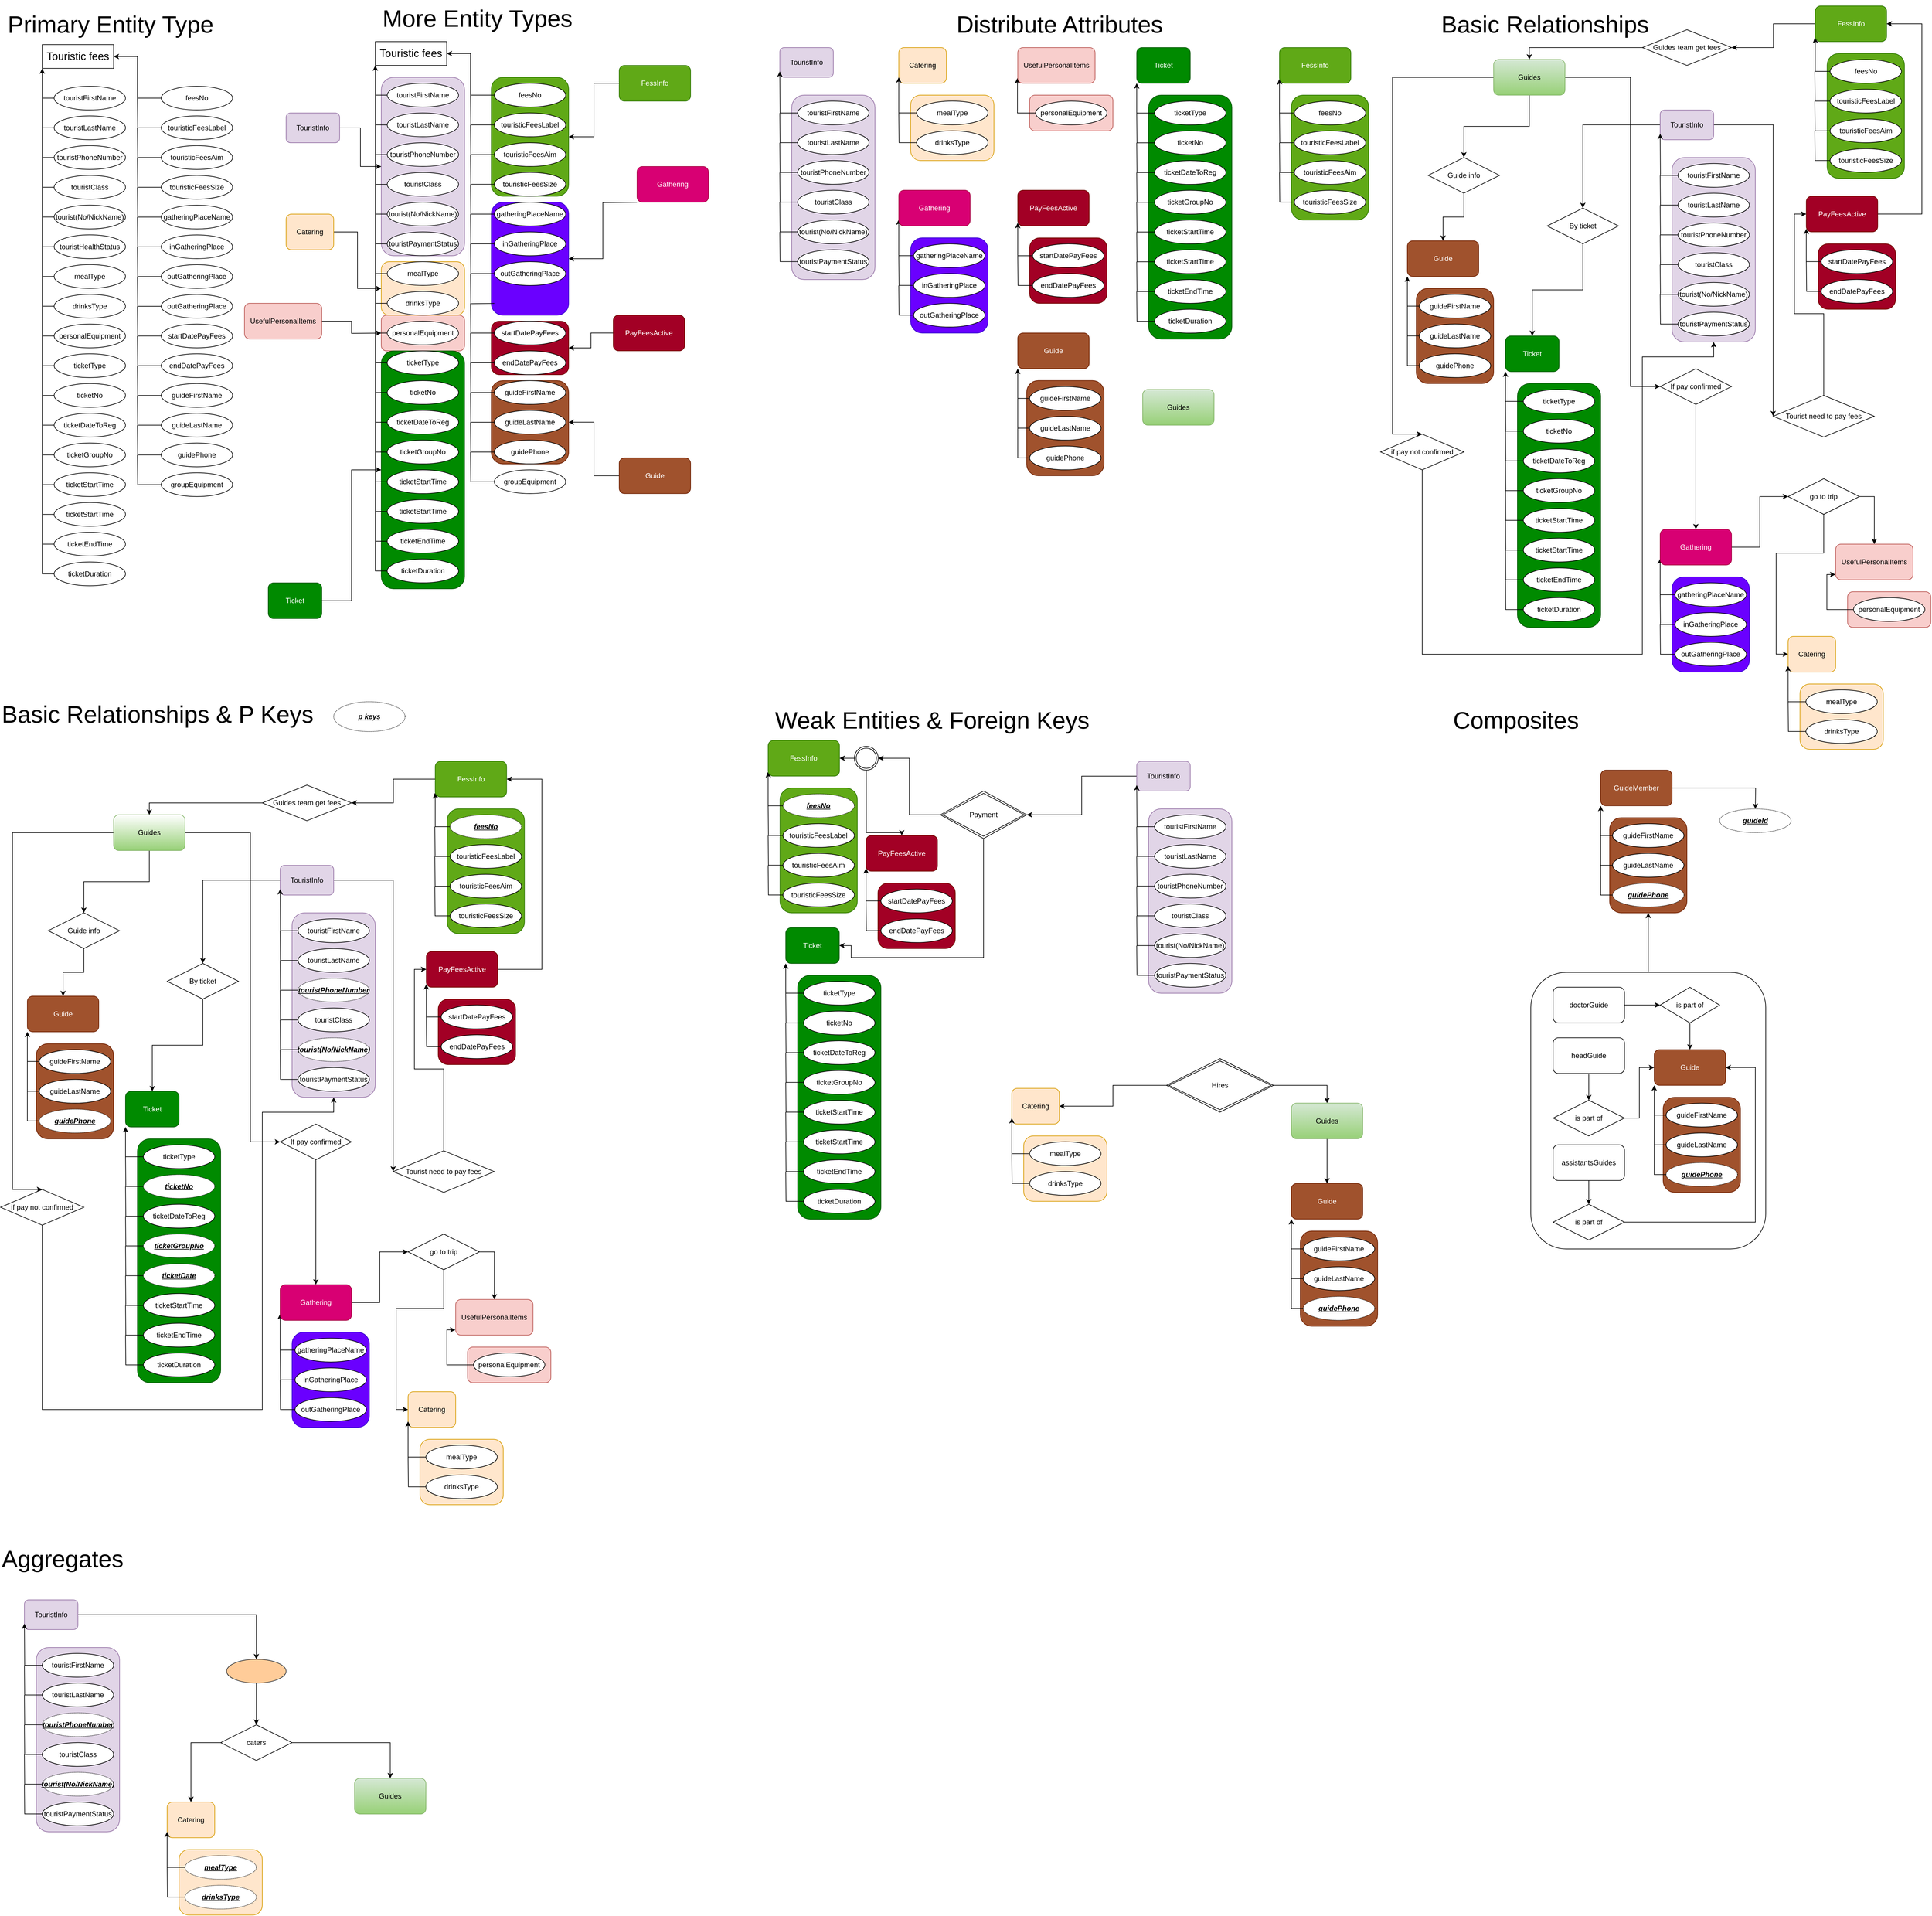 <mxfile version="22.1.21" type="github">
  <diagram name="Page-1" id="Py248u8t0kP19_4Gev60">
    <mxGraphModel dx="1283" dy="793" grid="1" gridSize="10" guides="1" tooltips="1" connect="1" arrows="1" fold="1" page="1" pageScale="1" pageWidth="3300" pageHeight="4681" math="0" shadow="0">
      <root>
        <mxCell id="0" />
        <mxCell id="1" parent="0" />
        <mxCell id="s6z-DPjrk-eeVtkhGJ_P-343" value="" style="rounded=1;whiteSpace=wrap;html=1;fillColor=#a0522d;fontColor=#ffffff;strokeColor=#6D1F00;" vertex="1" parent="1">
          <mxGeometry x="875" y="639.94" width="130" height="140" as="geometry" />
        </mxCell>
        <mxCell id="s6z-DPjrk-eeVtkhGJ_P-340" value="" style="rounded=1;whiteSpace=wrap;html=1;fillColor=#a20025;fontColor=#ffffff;strokeColor=#6F0000;" vertex="1" parent="1">
          <mxGeometry x="875" y="539.96" width="130" height="90.04" as="geometry" />
        </mxCell>
        <mxCell id="s6z-DPjrk-eeVtkhGJ_P-335" value="" style="rounded=1;whiteSpace=wrap;html=1;fillColor=#60a917;fontColor=#ffffff;strokeColor=#2D7600;" vertex="1" parent="1">
          <mxGeometry x="875" y="130.04" width="130" height="199.96" as="geometry" />
        </mxCell>
        <mxCell id="s6z-DPjrk-eeVtkhGJ_P-326" value="" style="rounded=1;whiteSpace=wrap;html=1;fillColor=#6a00ff;fontColor=#ffffff;strokeColor=#3700CC;" vertex="1" parent="1">
          <mxGeometry x="875" y="340" width="130" height="190" as="geometry" />
        </mxCell>
        <mxCell id="s6z-DPjrk-eeVtkhGJ_P-323" value="" style="rounded=1;whiteSpace=wrap;html=1;fillColor=#f8cecc;strokeColor=#b85450;" vertex="1" parent="1">
          <mxGeometry x="690" y="529.94" width="140" height="60.06" as="geometry" />
        </mxCell>
        <mxCell id="s6z-DPjrk-eeVtkhGJ_P-320" value="" style="rounded=1;whiteSpace=wrap;html=1;fillColor=#e1d5e7;strokeColor=#9673a6;" vertex="1" parent="1">
          <mxGeometry x="690" y="130" width="140" height="300" as="geometry" />
        </mxCell>
        <mxCell id="s6z-DPjrk-eeVtkhGJ_P-318" value="" style="rounded=1;whiteSpace=wrap;html=1;fillColor=#ffe6cc;strokeColor=#d79b00;" vertex="1" parent="1">
          <mxGeometry x="690" y="439.96" width="140" height="90.04" as="geometry" />
        </mxCell>
        <mxCell id="s6z-DPjrk-eeVtkhGJ_P-313" value="" style="rounded=1;whiteSpace=wrap;html=1;fillColor=#008a00;fontColor=#ffffff;strokeColor=#005700;" vertex="1" parent="1">
          <mxGeometry x="690" y="590" width="140" height="400" as="geometry" />
        </mxCell>
        <mxCell id="s6z-DPjrk-eeVtkhGJ_P-28" value="&lt;font style=&quot;font-size: 18px;&quot;&gt;Touristic fees&lt;/font&gt;" style="rounded=0;whiteSpace=wrap;html=1;" vertex="1" parent="1">
          <mxGeometry x="120" y="74.96" width="120" height="40" as="geometry" />
        </mxCell>
        <mxCell id="s6z-DPjrk-eeVtkhGJ_P-33" style="edgeStyle=orthogonalEdgeStyle;rounded=0;orthogonalLoop=1;jettySize=auto;html=1;" edge="1" parent="1" source="s6z-DPjrk-eeVtkhGJ_P-34">
          <mxGeometry relative="1" as="geometry">
            <mxPoint x="120" y="115.0" as="targetPoint" />
          </mxGeometry>
        </mxCell>
        <mxCell id="s6z-DPjrk-eeVtkhGJ_P-34" value="touristFirstName" style="ellipse;whiteSpace=wrap;html=1;" vertex="1" parent="1">
          <mxGeometry x="140" y="144.96" width="120" height="39.96" as="geometry" />
        </mxCell>
        <mxCell id="s6z-DPjrk-eeVtkhGJ_P-41" style="edgeStyle=orthogonalEdgeStyle;rounded=0;orthogonalLoop=1;jettySize=auto;html=1;endArrow=none;endFill=0;" edge="1" parent="1" source="s6z-DPjrk-eeVtkhGJ_P-42">
          <mxGeometry relative="1" as="geometry">
            <mxPoint x="120" y="164.96" as="targetPoint" />
          </mxGeometry>
        </mxCell>
        <mxCell id="s6z-DPjrk-eeVtkhGJ_P-42" value="touristLastName" style="ellipse;whiteSpace=wrap;html=1;" vertex="1" parent="1">
          <mxGeometry x="140" y="194.92" width="120" height="39.96" as="geometry" />
        </mxCell>
        <mxCell id="s6z-DPjrk-eeVtkhGJ_P-43" style="edgeStyle=orthogonalEdgeStyle;rounded=0;orthogonalLoop=1;jettySize=auto;html=1;endArrow=none;endFill=0;" edge="1" parent="1" source="s6z-DPjrk-eeVtkhGJ_P-44">
          <mxGeometry relative="1" as="geometry">
            <mxPoint x="120" y="214.96" as="targetPoint" />
          </mxGeometry>
        </mxCell>
        <mxCell id="s6z-DPjrk-eeVtkhGJ_P-44" value="touristPhoneNumber" style="ellipse;whiteSpace=wrap;html=1;" vertex="1" parent="1">
          <mxGeometry x="140" y="244.92" width="120" height="39.96" as="geometry" />
        </mxCell>
        <mxCell id="s6z-DPjrk-eeVtkhGJ_P-45" style="edgeStyle=orthogonalEdgeStyle;rounded=0;orthogonalLoop=1;jettySize=auto;html=1;endArrow=none;endFill=0;" edge="1" parent="1" source="s6z-DPjrk-eeVtkhGJ_P-46">
          <mxGeometry relative="1" as="geometry">
            <mxPoint x="120" y="264.96" as="targetPoint" />
          </mxGeometry>
        </mxCell>
        <mxCell id="s6z-DPjrk-eeVtkhGJ_P-46" value="touristClass" style="ellipse;whiteSpace=wrap;html=1;" vertex="1" parent="1">
          <mxGeometry x="140" y="294.92" width="120" height="39.96" as="geometry" />
        </mxCell>
        <mxCell id="s6z-DPjrk-eeVtkhGJ_P-47" style="edgeStyle=orthogonalEdgeStyle;rounded=0;orthogonalLoop=1;jettySize=auto;html=1;endArrow=none;endFill=0;" edge="1" parent="1" source="s6z-DPjrk-eeVtkhGJ_P-48">
          <mxGeometry relative="1" as="geometry">
            <mxPoint x="120" y="314.96" as="targetPoint" />
          </mxGeometry>
        </mxCell>
        <mxCell id="s6z-DPjrk-eeVtkhGJ_P-48" value="tourist(No/NickName)" style="ellipse;whiteSpace=wrap;html=1;" vertex="1" parent="1">
          <mxGeometry x="140" y="344.92" width="120" height="39.96" as="geometry" />
        </mxCell>
        <mxCell id="s6z-DPjrk-eeVtkhGJ_P-49" style="edgeStyle=orthogonalEdgeStyle;rounded=0;orthogonalLoop=1;jettySize=auto;html=1;endArrow=none;endFill=0;" edge="1" parent="1" source="s6z-DPjrk-eeVtkhGJ_P-50">
          <mxGeometry relative="1" as="geometry">
            <mxPoint x="120" y="364.96" as="targetPoint" />
          </mxGeometry>
        </mxCell>
        <mxCell id="s6z-DPjrk-eeVtkhGJ_P-50" value="touristHealthStatus" style="ellipse;whiteSpace=wrap;html=1;" vertex="1" parent="1">
          <mxGeometry x="140" y="394.92" width="120" height="39.96" as="geometry" />
        </mxCell>
        <mxCell id="s6z-DPjrk-eeVtkhGJ_P-51" style="edgeStyle=orthogonalEdgeStyle;rounded=0;orthogonalLoop=1;jettySize=auto;html=1;endArrow=none;endFill=0;" edge="1" parent="1" source="s6z-DPjrk-eeVtkhGJ_P-52">
          <mxGeometry relative="1" as="geometry">
            <mxPoint x="120" y="414.96" as="targetPoint" />
          </mxGeometry>
        </mxCell>
        <mxCell id="s6z-DPjrk-eeVtkhGJ_P-52" value="mealType" style="ellipse;whiteSpace=wrap;html=1;" vertex="1" parent="1">
          <mxGeometry x="140" y="444.92" width="120" height="39.96" as="geometry" />
        </mxCell>
        <mxCell id="s6z-DPjrk-eeVtkhGJ_P-53" style="edgeStyle=orthogonalEdgeStyle;rounded=0;orthogonalLoop=1;jettySize=auto;html=1;endArrow=none;endFill=0;" edge="1" parent="1" source="s6z-DPjrk-eeVtkhGJ_P-54">
          <mxGeometry relative="1" as="geometry">
            <mxPoint x="120" y="464.96" as="targetPoint" />
          </mxGeometry>
        </mxCell>
        <mxCell id="s6z-DPjrk-eeVtkhGJ_P-54" value="drinksType" style="ellipse;whiteSpace=wrap;html=1;" vertex="1" parent="1">
          <mxGeometry x="140" y="494.92" width="120" height="39.96" as="geometry" />
        </mxCell>
        <mxCell id="s6z-DPjrk-eeVtkhGJ_P-55" style="edgeStyle=orthogonalEdgeStyle;rounded=0;orthogonalLoop=1;jettySize=auto;html=1;endArrow=none;endFill=0;" edge="1" parent="1" source="s6z-DPjrk-eeVtkhGJ_P-56">
          <mxGeometry relative="1" as="geometry">
            <mxPoint x="120" y="514.96" as="targetPoint" />
          </mxGeometry>
        </mxCell>
        <mxCell id="s6z-DPjrk-eeVtkhGJ_P-56" value="personalEquipment" style="ellipse;whiteSpace=wrap;html=1;" vertex="1" parent="1">
          <mxGeometry x="140" y="544.92" width="120" height="39.96" as="geometry" />
        </mxCell>
        <mxCell id="s6z-DPjrk-eeVtkhGJ_P-57" style="edgeStyle=orthogonalEdgeStyle;rounded=0;orthogonalLoop=1;jettySize=auto;html=1;entryX=1;entryY=0.5;entryDx=0;entryDy=0;" edge="1" parent="1" source="s6z-DPjrk-eeVtkhGJ_P-58" target="s6z-DPjrk-eeVtkhGJ_P-28">
          <mxGeometry relative="1" as="geometry">
            <mxPoint x="310" y="94.96" as="targetPoint" />
            <Array as="points">
              <mxPoint x="280" y="164.96" />
              <mxPoint x="280" y="94.96" />
            </Array>
          </mxGeometry>
        </mxCell>
        <mxCell id="s6z-DPjrk-eeVtkhGJ_P-58" value="feesNo" style="ellipse;whiteSpace=wrap;html=1;" vertex="1" parent="1">
          <mxGeometry x="320" y="144.96" width="120" height="39.96" as="geometry" />
        </mxCell>
        <mxCell id="s6z-DPjrk-eeVtkhGJ_P-84" style="edgeStyle=orthogonalEdgeStyle;rounded=0;orthogonalLoop=1;jettySize=auto;html=1;endArrow=none;endFill=0;" edge="1" parent="1" source="s6z-DPjrk-eeVtkhGJ_P-85">
          <mxGeometry relative="1" as="geometry">
            <mxPoint x="120" y="564.96" as="targetPoint" />
          </mxGeometry>
        </mxCell>
        <mxCell id="s6z-DPjrk-eeVtkhGJ_P-85" value="ticketType" style="ellipse;whiteSpace=wrap;html=1;" vertex="1" parent="1">
          <mxGeometry x="140" y="594.92" width="120" height="39.96" as="geometry" />
        </mxCell>
        <mxCell id="s6z-DPjrk-eeVtkhGJ_P-86" style="edgeStyle=orthogonalEdgeStyle;rounded=0;orthogonalLoop=1;jettySize=auto;html=1;endArrow=none;endFill=0;" edge="1" parent="1" source="s6z-DPjrk-eeVtkhGJ_P-87">
          <mxGeometry relative="1" as="geometry">
            <mxPoint x="120" y="614.96" as="targetPoint" />
          </mxGeometry>
        </mxCell>
        <mxCell id="s6z-DPjrk-eeVtkhGJ_P-87" value="ticketNo" style="ellipse;whiteSpace=wrap;html=1;" vertex="1" parent="1">
          <mxGeometry x="140" y="644.92" width="120" height="39.96" as="geometry" />
        </mxCell>
        <mxCell id="s6z-DPjrk-eeVtkhGJ_P-88" style="edgeStyle=orthogonalEdgeStyle;rounded=0;orthogonalLoop=1;jettySize=auto;html=1;endArrow=none;endFill=0;" edge="1" parent="1" source="s6z-DPjrk-eeVtkhGJ_P-89">
          <mxGeometry relative="1" as="geometry">
            <mxPoint x="120" y="664.96" as="targetPoint" />
          </mxGeometry>
        </mxCell>
        <mxCell id="s6z-DPjrk-eeVtkhGJ_P-89" value="ticketDateToReg" style="ellipse;whiteSpace=wrap;html=1;" vertex="1" parent="1">
          <mxGeometry x="140" y="694.92" width="120" height="39.96" as="geometry" />
        </mxCell>
        <mxCell id="s6z-DPjrk-eeVtkhGJ_P-90" style="edgeStyle=orthogonalEdgeStyle;rounded=0;orthogonalLoop=1;jettySize=auto;html=1;endArrow=none;endFill=0;" edge="1" parent="1" source="s6z-DPjrk-eeVtkhGJ_P-91">
          <mxGeometry relative="1" as="geometry">
            <mxPoint x="120" y="714.96" as="targetPoint" />
          </mxGeometry>
        </mxCell>
        <mxCell id="s6z-DPjrk-eeVtkhGJ_P-91" value="ticketGroupNo" style="ellipse;whiteSpace=wrap;html=1;" vertex="1" parent="1">
          <mxGeometry x="140" y="744.92" width="120" height="39.96" as="geometry" />
        </mxCell>
        <mxCell id="s6z-DPjrk-eeVtkhGJ_P-92" style="edgeStyle=orthogonalEdgeStyle;rounded=0;orthogonalLoop=1;jettySize=auto;html=1;endArrow=none;endFill=0;" edge="1" parent="1" source="s6z-DPjrk-eeVtkhGJ_P-93">
          <mxGeometry relative="1" as="geometry">
            <mxPoint x="120" y="764.96" as="targetPoint" />
          </mxGeometry>
        </mxCell>
        <mxCell id="s6z-DPjrk-eeVtkhGJ_P-93" value="ticketStartTime" style="ellipse;whiteSpace=wrap;html=1;" vertex="1" parent="1">
          <mxGeometry x="140" y="794.92" width="120" height="39.96" as="geometry" />
        </mxCell>
        <mxCell id="s6z-DPjrk-eeVtkhGJ_P-94" style="edgeStyle=orthogonalEdgeStyle;rounded=0;orthogonalLoop=1;jettySize=auto;html=1;endArrow=none;endFill=0;" edge="1" parent="1" source="s6z-DPjrk-eeVtkhGJ_P-95">
          <mxGeometry relative="1" as="geometry">
            <mxPoint x="120" y="814.96" as="targetPoint" />
          </mxGeometry>
        </mxCell>
        <mxCell id="s6z-DPjrk-eeVtkhGJ_P-95" value="ticketStartTime" style="ellipse;whiteSpace=wrap;html=1;" vertex="1" parent="1">
          <mxGeometry x="140" y="844.92" width="120" height="39.96" as="geometry" />
        </mxCell>
        <mxCell id="s6z-DPjrk-eeVtkhGJ_P-96" style="edgeStyle=orthogonalEdgeStyle;rounded=0;orthogonalLoop=1;jettySize=auto;html=1;endArrow=none;endFill=0;" edge="1" parent="1" source="s6z-DPjrk-eeVtkhGJ_P-97">
          <mxGeometry relative="1" as="geometry">
            <mxPoint x="120" y="864.96" as="targetPoint" />
          </mxGeometry>
        </mxCell>
        <mxCell id="s6z-DPjrk-eeVtkhGJ_P-97" value="ticketEndTime" style="ellipse;whiteSpace=wrap;html=1;" vertex="1" parent="1">
          <mxGeometry x="140" y="894.92" width="120" height="39.96" as="geometry" />
        </mxCell>
        <mxCell id="s6z-DPjrk-eeVtkhGJ_P-98" style="edgeStyle=orthogonalEdgeStyle;rounded=0;orthogonalLoop=1;jettySize=auto;html=1;endArrow=none;endFill=0;" edge="1" parent="1" source="s6z-DPjrk-eeVtkhGJ_P-99">
          <mxGeometry relative="1" as="geometry">
            <mxPoint x="120" y="914.96" as="targetPoint" />
          </mxGeometry>
        </mxCell>
        <mxCell id="s6z-DPjrk-eeVtkhGJ_P-99" value="ticketDuration" style="ellipse;whiteSpace=wrap;html=1;" vertex="1" parent="1">
          <mxGeometry x="140" y="944.92" width="120" height="39.96" as="geometry" />
        </mxCell>
        <mxCell id="s6z-DPjrk-eeVtkhGJ_P-157" value="&lt;font style=&quot;font-size: 18px;&quot;&gt;Touristic fees&lt;/font&gt;" style="rounded=0;whiteSpace=wrap;html=1;" vertex="1" parent="1">
          <mxGeometry x="680" y="70" width="120" height="40" as="geometry" />
        </mxCell>
        <mxCell id="s6z-DPjrk-eeVtkhGJ_P-158" style="edgeStyle=orthogonalEdgeStyle;rounded=0;orthogonalLoop=1;jettySize=auto;html=1;" edge="1" parent="1" source="s6z-DPjrk-eeVtkhGJ_P-159">
          <mxGeometry relative="1" as="geometry">
            <mxPoint x="680" y="110.04" as="targetPoint" />
          </mxGeometry>
        </mxCell>
        <mxCell id="s6z-DPjrk-eeVtkhGJ_P-159" value="touristFirstName" style="ellipse;whiteSpace=wrap;html=1;" vertex="1" parent="1">
          <mxGeometry x="700" y="140" width="120" height="39.96" as="geometry" />
        </mxCell>
        <mxCell id="s6z-DPjrk-eeVtkhGJ_P-160" style="edgeStyle=orthogonalEdgeStyle;rounded=0;orthogonalLoop=1;jettySize=auto;html=1;endArrow=none;endFill=0;" edge="1" parent="1" source="s6z-DPjrk-eeVtkhGJ_P-161">
          <mxGeometry relative="1" as="geometry">
            <mxPoint x="680" y="160.0" as="targetPoint" />
          </mxGeometry>
        </mxCell>
        <mxCell id="s6z-DPjrk-eeVtkhGJ_P-161" value="touristLastName" style="ellipse;whiteSpace=wrap;html=1;" vertex="1" parent="1">
          <mxGeometry x="700" y="189.96" width="120" height="39.96" as="geometry" />
        </mxCell>
        <mxCell id="s6z-DPjrk-eeVtkhGJ_P-162" style="edgeStyle=orthogonalEdgeStyle;rounded=0;orthogonalLoop=1;jettySize=auto;html=1;endArrow=none;endFill=0;" edge="1" parent="1" source="s6z-DPjrk-eeVtkhGJ_P-163">
          <mxGeometry relative="1" as="geometry">
            <mxPoint x="680" y="210.0" as="targetPoint" />
          </mxGeometry>
        </mxCell>
        <mxCell id="s6z-DPjrk-eeVtkhGJ_P-163" value="touristPhoneNumber" style="ellipse;whiteSpace=wrap;html=1;" vertex="1" parent="1">
          <mxGeometry x="700" y="239.96" width="120" height="39.96" as="geometry" />
        </mxCell>
        <mxCell id="s6z-DPjrk-eeVtkhGJ_P-164" style="edgeStyle=orthogonalEdgeStyle;rounded=0;orthogonalLoop=1;jettySize=auto;html=1;endArrow=none;endFill=0;" edge="1" parent="1" source="s6z-DPjrk-eeVtkhGJ_P-165">
          <mxGeometry relative="1" as="geometry">
            <mxPoint x="680" y="260" as="targetPoint" />
          </mxGeometry>
        </mxCell>
        <mxCell id="s6z-DPjrk-eeVtkhGJ_P-165" value="touristClass" style="ellipse;whiteSpace=wrap;html=1;" vertex="1" parent="1">
          <mxGeometry x="700" y="289.96" width="120" height="39.96" as="geometry" />
        </mxCell>
        <mxCell id="s6z-DPjrk-eeVtkhGJ_P-166" style="edgeStyle=orthogonalEdgeStyle;rounded=0;orthogonalLoop=1;jettySize=auto;html=1;endArrow=none;endFill=0;" edge="1" parent="1" source="s6z-DPjrk-eeVtkhGJ_P-167">
          <mxGeometry relative="1" as="geometry">
            <mxPoint x="680" y="310" as="targetPoint" />
          </mxGeometry>
        </mxCell>
        <mxCell id="s6z-DPjrk-eeVtkhGJ_P-167" value="tourist(No/NickName)" style="ellipse;whiteSpace=wrap;html=1;" vertex="1" parent="1">
          <mxGeometry x="700" y="339.96" width="120" height="39.96" as="geometry" />
        </mxCell>
        <mxCell id="s6z-DPjrk-eeVtkhGJ_P-168" style="edgeStyle=orthogonalEdgeStyle;rounded=0;orthogonalLoop=1;jettySize=auto;html=1;endArrow=none;endFill=0;" edge="1" parent="1" source="s6z-DPjrk-eeVtkhGJ_P-169">
          <mxGeometry relative="1" as="geometry">
            <mxPoint x="680" y="360" as="targetPoint" />
          </mxGeometry>
        </mxCell>
        <mxCell id="s6z-DPjrk-eeVtkhGJ_P-169" value="touristPaymentStatus" style="ellipse;whiteSpace=wrap;html=1;" vertex="1" parent="1">
          <mxGeometry x="700" y="389.96" width="120" height="39.96" as="geometry" />
        </mxCell>
        <mxCell id="s6z-DPjrk-eeVtkhGJ_P-170" style="edgeStyle=orthogonalEdgeStyle;rounded=0;orthogonalLoop=1;jettySize=auto;html=1;endArrow=none;endFill=0;" edge="1" parent="1" source="s6z-DPjrk-eeVtkhGJ_P-171">
          <mxGeometry relative="1" as="geometry">
            <mxPoint x="680" y="410" as="targetPoint" />
          </mxGeometry>
        </mxCell>
        <mxCell id="s6z-DPjrk-eeVtkhGJ_P-171" value="mealType" style="ellipse;whiteSpace=wrap;html=1;" vertex="1" parent="1">
          <mxGeometry x="700" y="439.96" width="120" height="39.96" as="geometry" />
        </mxCell>
        <mxCell id="s6z-DPjrk-eeVtkhGJ_P-172" style="edgeStyle=orthogonalEdgeStyle;rounded=0;orthogonalLoop=1;jettySize=auto;html=1;endArrow=none;endFill=0;" edge="1" parent="1" source="s6z-DPjrk-eeVtkhGJ_P-173">
          <mxGeometry relative="1" as="geometry">
            <mxPoint x="680" y="460" as="targetPoint" />
          </mxGeometry>
        </mxCell>
        <mxCell id="s6z-DPjrk-eeVtkhGJ_P-173" value="drinksType" style="ellipse;whiteSpace=wrap;html=1;" vertex="1" parent="1">
          <mxGeometry x="700" y="489.96" width="120" height="39.96" as="geometry" />
        </mxCell>
        <mxCell id="s6z-DPjrk-eeVtkhGJ_P-174" style="edgeStyle=orthogonalEdgeStyle;rounded=0;orthogonalLoop=1;jettySize=auto;html=1;endArrow=none;endFill=0;" edge="1" parent="1" source="s6z-DPjrk-eeVtkhGJ_P-175">
          <mxGeometry relative="1" as="geometry">
            <mxPoint x="680" y="510" as="targetPoint" />
          </mxGeometry>
        </mxCell>
        <mxCell id="s6z-DPjrk-eeVtkhGJ_P-175" value="personalEquipment" style="ellipse;whiteSpace=wrap;html=1;" vertex="1" parent="1">
          <mxGeometry x="700" y="539.96" width="120" height="39.96" as="geometry" />
        </mxCell>
        <mxCell id="s6z-DPjrk-eeVtkhGJ_P-176" style="edgeStyle=orthogonalEdgeStyle;rounded=0;orthogonalLoop=1;jettySize=auto;html=1;entryX=1;entryY=0.5;entryDx=0;entryDy=0;" edge="1" parent="1" source="s6z-DPjrk-eeVtkhGJ_P-177" target="s6z-DPjrk-eeVtkhGJ_P-157">
          <mxGeometry relative="1" as="geometry">
            <mxPoint x="870" y="90" as="targetPoint" />
            <Array as="points">
              <mxPoint x="840" y="160" />
              <mxPoint x="840" y="90" />
            </Array>
          </mxGeometry>
        </mxCell>
        <mxCell id="s6z-DPjrk-eeVtkhGJ_P-177" value="feesNo" style="ellipse;whiteSpace=wrap;html=1;" vertex="1" parent="1">
          <mxGeometry x="880" y="140" width="120" height="39.96" as="geometry" />
        </mxCell>
        <mxCell id="s6z-DPjrk-eeVtkhGJ_P-178" style="edgeStyle=orthogonalEdgeStyle;rounded=0;orthogonalLoop=1;jettySize=auto;html=1;endArrow=none;endFill=0;" edge="1" parent="1" source="s6z-DPjrk-eeVtkhGJ_P-179">
          <mxGeometry relative="1" as="geometry">
            <mxPoint x="840" y="310.04" as="targetPoint" />
          </mxGeometry>
        </mxCell>
        <mxCell id="s6z-DPjrk-eeVtkhGJ_P-179" value="gatheringPlaceName" style="ellipse;whiteSpace=wrap;html=1;" vertex="1" parent="1">
          <mxGeometry x="880" y="340" width="120" height="39.96" as="geometry" />
        </mxCell>
        <mxCell id="s6z-DPjrk-eeVtkhGJ_P-180" style="edgeStyle=orthogonalEdgeStyle;rounded=0;orthogonalLoop=1;jettySize=auto;html=1;endArrow=none;endFill=0;" edge="1" parent="1" source="s6z-DPjrk-eeVtkhGJ_P-181">
          <mxGeometry relative="1" as="geometry">
            <mxPoint x="840" y="360.04" as="targetPoint" />
          </mxGeometry>
        </mxCell>
        <mxCell id="s6z-DPjrk-eeVtkhGJ_P-181" value="inGatheringPlace" style="ellipse;whiteSpace=wrap;html=1;" vertex="1" parent="1">
          <mxGeometry x="880" y="390" width="120" height="39.96" as="geometry" />
        </mxCell>
        <mxCell id="s6z-DPjrk-eeVtkhGJ_P-182" style="edgeStyle=orthogonalEdgeStyle;rounded=0;orthogonalLoop=1;jettySize=auto;html=1;endArrow=none;endFill=0;" edge="1" parent="1" source="s6z-DPjrk-eeVtkhGJ_P-183">
          <mxGeometry relative="1" as="geometry">
            <mxPoint x="840" y="410.04" as="targetPoint" />
          </mxGeometry>
        </mxCell>
        <mxCell id="s6z-DPjrk-eeVtkhGJ_P-183" value="outGatheringPlace" style="ellipse;whiteSpace=wrap;html=1;" vertex="1" parent="1">
          <mxGeometry x="880" y="440" width="120" height="39.96" as="geometry" />
        </mxCell>
        <mxCell id="s6z-DPjrk-eeVtkhGJ_P-184" style="edgeStyle=orthogonalEdgeStyle;rounded=0;orthogonalLoop=1;jettySize=auto;html=1;endArrow=none;endFill=0;" edge="1" parent="1">
          <mxGeometry relative="1" as="geometry">
            <mxPoint x="840" y="460.04" as="targetPoint" />
            <mxPoint x="880.001" y="510.067" as="sourcePoint" />
          </mxGeometry>
        </mxCell>
        <mxCell id="s6z-DPjrk-eeVtkhGJ_P-186" style="edgeStyle=orthogonalEdgeStyle;rounded=0;orthogonalLoop=1;jettySize=auto;html=1;endArrow=none;endFill=0;" edge="1" parent="1" source="s6z-DPjrk-eeVtkhGJ_P-187">
          <mxGeometry relative="1" as="geometry">
            <mxPoint x="840" y="160" as="targetPoint" />
          </mxGeometry>
        </mxCell>
        <mxCell id="s6z-DPjrk-eeVtkhGJ_P-187" value="touristicFeesLabel" style="ellipse;whiteSpace=wrap;html=1;" vertex="1" parent="1">
          <mxGeometry x="880" y="189.96" width="120" height="39.96" as="geometry" />
        </mxCell>
        <mxCell id="s6z-DPjrk-eeVtkhGJ_P-188" style="edgeStyle=orthogonalEdgeStyle;rounded=0;orthogonalLoop=1;jettySize=auto;html=1;endArrow=none;endFill=0;" edge="1" parent="1" source="s6z-DPjrk-eeVtkhGJ_P-189">
          <mxGeometry relative="1" as="geometry">
            <mxPoint x="840" y="510" as="targetPoint" />
          </mxGeometry>
        </mxCell>
        <mxCell id="s6z-DPjrk-eeVtkhGJ_P-189" value="startDatePayFees" style="ellipse;whiteSpace=wrap;html=1;" vertex="1" parent="1">
          <mxGeometry x="880" y="539.96" width="120" height="39.96" as="geometry" />
        </mxCell>
        <mxCell id="s6z-DPjrk-eeVtkhGJ_P-190" style="edgeStyle=orthogonalEdgeStyle;rounded=0;orthogonalLoop=1;jettySize=auto;html=1;endArrow=none;endFill=0;" edge="1" parent="1" source="s6z-DPjrk-eeVtkhGJ_P-191">
          <mxGeometry relative="1" as="geometry">
            <mxPoint x="840" y="610" as="targetPoint" />
          </mxGeometry>
        </mxCell>
        <mxCell id="s6z-DPjrk-eeVtkhGJ_P-191" value="&lt;div&gt;guideFirstName&lt;/div&gt;" style="ellipse;whiteSpace=wrap;html=1;" vertex="1" parent="1">
          <mxGeometry x="880" y="639.96" width="120" height="39.96" as="geometry" />
        </mxCell>
        <mxCell id="s6z-DPjrk-eeVtkhGJ_P-192" style="edgeStyle=orthogonalEdgeStyle;rounded=0;orthogonalLoop=1;jettySize=auto;html=1;endArrow=none;endFill=0;" edge="1" parent="1" source="s6z-DPjrk-eeVtkhGJ_P-193">
          <mxGeometry relative="1" as="geometry">
            <mxPoint x="840" y="660" as="targetPoint" />
          </mxGeometry>
        </mxCell>
        <mxCell id="s6z-DPjrk-eeVtkhGJ_P-193" value="&lt;div&gt;guideLastName&lt;/div&gt;" style="ellipse;whiteSpace=wrap;html=1;" vertex="1" parent="1">
          <mxGeometry x="880" y="689.96" width="120" height="39.96" as="geometry" />
        </mxCell>
        <mxCell id="s6z-DPjrk-eeVtkhGJ_P-194" style="edgeStyle=orthogonalEdgeStyle;rounded=0;orthogonalLoop=1;jettySize=auto;html=1;endArrow=none;endFill=0;" edge="1" parent="1" source="s6z-DPjrk-eeVtkhGJ_P-195">
          <mxGeometry relative="1" as="geometry">
            <mxPoint x="840" y="710" as="targetPoint" />
          </mxGeometry>
        </mxCell>
        <mxCell id="s6z-DPjrk-eeVtkhGJ_P-195" value="&lt;div&gt;guidePhone&lt;/div&gt;" style="ellipse;whiteSpace=wrap;html=1;" vertex="1" parent="1">
          <mxGeometry x="880" y="739.96" width="120" height="39.96" as="geometry" />
        </mxCell>
        <mxCell id="s6z-DPjrk-eeVtkhGJ_P-196" style="edgeStyle=orthogonalEdgeStyle;rounded=0;orthogonalLoop=1;jettySize=auto;html=1;endArrow=none;endFill=0;" edge="1" parent="1" source="s6z-DPjrk-eeVtkhGJ_P-197">
          <mxGeometry relative="1" as="geometry">
            <mxPoint x="840" y="760" as="targetPoint" />
          </mxGeometry>
        </mxCell>
        <mxCell id="s6z-DPjrk-eeVtkhGJ_P-197" value="groupEquipment" style="ellipse;whiteSpace=wrap;html=1;" vertex="1" parent="1">
          <mxGeometry x="880" y="789.96" width="120" height="39.96" as="geometry" />
        </mxCell>
        <mxCell id="s6z-DPjrk-eeVtkhGJ_P-198" style="edgeStyle=orthogonalEdgeStyle;rounded=0;orthogonalLoop=1;jettySize=auto;html=1;endArrow=none;endFill=0;" edge="1" parent="1" source="s6z-DPjrk-eeVtkhGJ_P-199">
          <mxGeometry relative="1" as="geometry">
            <mxPoint x="680" y="560" as="targetPoint" />
          </mxGeometry>
        </mxCell>
        <mxCell id="s6z-DPjrk-eeVtkhGJ_P-199" value="ticketType" style="ellipse;whiteSpace=wrap;html=1;" vertex="1" parent="1">
          <mxGeometry x="700" y="589.96" width="120" height="39.96" as="geometry" />
        </mxCell>
        <mxCell id="s6z-DPjrk-eeVtkhGJ_P-200" style="edgeStyle=orthogonalEdgeStyle;rounded=0;orthogonalLoop=1;jettySize=auto;html=1;endArrow=none;endFill=0;" edge="1" parent="1" source="s6z-DPjrk-eeVtkhGJ_P-201">
          <mxGeometry relative="1" as="geometry">
            <mxPoint x="680" y="610" as="targetPoint" />
          </mxGeometry>
        </mxCell>
        <mxCell id="s6z-DPjrk-eeVtkhGJ_P-201" value="ticketNo" style="ellipse;whiteSpace=wrap;html=1;" vertex="1" parent="1">
          <mxGeometry x="700" y="639.96" width="120" height="39.96" as="geometry" />
        </mxCell>
        <mxCell id="s6z-DPjrk-eeVtkhGJ_P-202" style="edgeStyle=orthogonalEdgeStyle;rounded=0;orthogonalLoop=1;jettySize=auto;html=1;endArrow=none;endFill=0;" edge="1" parent="1" source="s6z-DPjrk-eeVtkhGJ_P-203">
          <mxGeometry relative="1" as="geometry">
            <mxPoint x="680" y="660" as="targetPoint" />
          </mxGeometry>
        </mxCell>
        <mxCell id="s6z-DPjrk-eeVtkhGJ_P-203" value="ticketDateToReg" style="ellipse;whiteSpace=wrap;html=1;" vertex="1" parent="1">
          <mxGeometry x="700" y="689.96" width="120" height="39.96" as="geometry" />
        </mxCell>
        <mxCell id="s6z-DPjrk-eeVtkhGJ_P-204" style="edgeStyle=orthogonalEdgeStyle;rounded=0;orthogonalLoop=1;jettySize=auto;html=1;endArrow=none;endFill=0;" edge="1" parent="1" source="s6z-DPjrk-eeVtkhGJ_P-205">
          <mxGeometry relative="1" as="geometry">
            <mxPoint x="680" y="710" as="targetPoint" />
          </mxGeometry>
        </mxCell>
        <mxCell id="s6z-DPjrk-eeVtkhGJ_P-205" value="ticketGroupNo" style="ellipse;whiteSpace=wrap;html=1;" vertex="1" parent="1">
          <mxGeometry x="700" y="739.96" width="120" height="39.96" as="geometry" />
        </mxCell>
        <mxCell id="s6z-DPjrk-eeVtkhGJ_P-206" style="edgeStyle=orthogonalEdgeStyle;rounded=0;orthogonalLoop=1;jettySize=auto;html=1;endArrow=none;endFill=0;" edge="1" parent="1" source="s6z-DPjrk-eeVtkhGJ_P-207">
          <mxGeometry relative="1" as="geometry">
            <mxPoint x="680" y="760" as="targetPoint" />
          </mxGeometry>
        </mxCell>
        <mxCell id="s6z-DPjrk-eeVtkhGJ_P-207" value="ticketStartTime" style="ellipse;whiteSpace=wrap;html=1;" vertex="1" parent="1">
          <mxGeometry x="700" y="789.96" width="120" height="39.96" as="geometry" />
        </mxCell>
        <mxCell id="s6z-DPjrk-eeVtkhGJ_P-208" style="edgeStyle=orthogonalEdgeStyle;rounded=0;orthogonalLoop=1;jettySize=auto;html=1;endArrow=none;endFill=0;" edge="1" parent="1" source="s6z-DPjrk-eeVtkhGJ_P-209">
          <mxGeometry relative="1" as="geometry">
            <mxPoint x="680" y="810" as="targetPoint" />
          </mxGeometry>
        </mxCell>
        <mxCell id="s6z-DPjrk-eeVtkhGJ_P-209" value="ticketStartTime" style="ellipse;whiteSpace=wrap;html=1;" vertex="1" parent="1">
          <mxGeometry x="700" y="839.96" width="120" height="39.96" as="geometry" />
        </mxCell>
        <mxCell id="s6z-DPjrk-eeVtkhGJ_P-210" style="edgeStyle=orthogonalEdgeStyle;rounded=0;orthogonalLoop=1;jettySize=auto;html=1;endArrow=none;endFill=0;" edge="1" parent="1" source="s6z-DPjrk-eeVtkhGJ_P-211">
          <mxGeometry relative="1" as="geometry">
            <mxPoint x="680" y="860" as="targetPoint" />
          </mxGeometry>
        </mxCell>
        <mxCell id="s6z-DPjrk-eeVtkhGJ_P-211" value="ticketEndTime" style="ellipse;whiteSpace=wrap;html=1;" vertex="1" parent="1">
          <mxGeometry x="700" y="889.96" width="120" height="39.96" as="geometry" />
        </mxCell>
        <mxCell id="s6z-DPjrk-eeVtkhGJ_P-212" style="edgeStyle=orthogonalEdgeStyle;rounded=0;orthogonalLoop=1;jettySize=auto;html=1;endArrow=none;endFill=0;" edge="1" parent="1" source="s6z-DPjrk-eeVtkhGJ_P-213">
          <mxGeometry relative="1" as="geometry">
            <mxPoint x="680" y="910" as="targetPoint" />
          </mxGeometry>
        </mxCell>
        <mxCell id="s6z-DPjrk-eeVtkhGJ_P-213" value="ticketDuration" style="ellipse;whiteSpace=wrap;html=1;" vertex="1" parent="1">
          <mxGeometry x="700" y="939.96" width="120" height="39.96" as="geometry" />
        </mxCell>
        <mxCell id="s6z-DPjrk-eeVtkhGJ_P-310" value="Primary Entity Type" style="text;whiteSpace=wrap;fontSize=40;" vertex="1" parent="1">
          <mxGeometry x="60" y="10" width="370" height="40" as="geometry" />
        </mxCell>
        <mxCell id="s6z-DPjrk-eeVtkhGJ_P-311" value="More Entity Types" style="text;whiteSpace=wrap;fontSize=40;" vertex="1" parent="1">
          <mxGeometry x="690" width="500" height="40" as="geometry" />
        </mxCell>
        <mxCell id="s6z-DPjrk-eeVtkhGJ_P-315" style="edgeStyle=orthogonalEdgeStyle;rounded=0;orthogonalLoop=1;jettySize=auto;html=1;entryX=0;entryY=0.5;entryDx=0;entryDy=0;" edge="1" parent="1" source="s6z-DPjrk-eeVtkhGJ_P-314" target="s6z-DPjrk-eeVtkhGJ_P-313">
          <mxGeometry relative="1" as="geometry" />
        </mxCell>
        <mxCell id="s6z-DPjrk-eeVtkhGJ_P-314" value="Ticket" style="rounded=1;whiteSpace=wrap;html=1;fillColor=#008a00;fontColor=#ffffff;strokeColor=#005700;" vertex="1" parent="1">
          <mxGeometry x="500" y="980" width="90" height="60" as="geometry" />
        </mxCell>
        <mxCell id="s6z-DPjrk-eeVtkhGJ_P-319" style="edgeStyle=orthogonalEdgeStyle;rounded=0;orthogonalLoop=1;jettySize=auto;html=1;entryX=0;entryY=0.5;entryDx=0;entryDy=0;" edge="1" parent="1" source="s6z-DPjrk-eeVtkhGJ_P-317" target="s6z-DPjrk-eeVtkhGJ_P-318">
          <mxGeometry relative="1" as="geometry" />
        </mxCell>
        <mxCell id="s6z-DPjrk-eeVtkhGJ_P-317" value="Catering" style="rounded=1;whiteSpace=wrap;html=1;fillColor=#ffe6cc;strokeColor=#d79b00;" vertex="1" parent="1">
          <mxGeometry x="530" y="360" width="80" height="60" as="geometry" />
        </mxCell>
        <mxCell id="s6z-DPjrk-eeVtkhGJ_P-322" style="edgeStyle=orthogonalEdgeStyle;rounded=0;orthogonalLoop=1;jettySize=auto;html=1;entryX=0;entryY=0.5;entryDx=0;entryDy=0;" edge="1" parent="1" source="s6z-DPjrk-eeVtkhGJ_P-321" target="s6z-DPjrk-eeVtkhGJ_P-320">
          <mxGeometry relative="1" as="geometry" />
        </mxCell>
        <mxCell id="s6z-DPjrk-eeVtkhGJ_P-321" value="TouristInfo" style="rounded=1;whiteSpace=wrap;html=1;fillColor=#e1d5e7;strokeColor=#9673a6;" vertex="1" parent="1">
          <mxGeometry x="530" y="190" width="90" height="49.94" as="geometry" />
        </mxCell>
        <mxCell id="s6z-DPjrk-eeVtkhGJ_P-325" style="edgeStyle=orthogonalEdgeStyle;rounded=0;orthogonalLoop=1;jettySize=auto;html=1;" edge="1" parent="1" source="s6z-DPjrk-eeVtkhGJ_P-324">
          <mxGeometry relative="1" as="geometry">
            <mxPoint x="690" y="560" as="targetPoint" />
          </mxGeometry>
        </mxCell>
        <mxCell id="s6z-DPjrk-eeVtkhGJ_P-324" value="UsefulPersonalItems" style="rounded=1;whiteSpace=wrap;html=1;fillColor=#f8cecc;strokeColor=#b85450;" vertex="1" parent="1">
          <mxGeometry x="460" y="510" width="130" height="60" as="geometry" />
        </mxCell>
        <mxCell id="s6z-DPjrk-eeVtkhGJ_P-329" style="edgeStyle=orthogonalEdgeStyle;rounded=0;orthogonalLoop=1;jettySize=auto;html=1;entryX=1;entryY=0.5;entryDx=0;entryDy=0;" edge="1" parent="1" target="s6z-DPjrk-eeVtkhGJ_P-326">
          <mxGeometry relative="1" as="geometry">
            <mxPoint x="1120" y="340.067" as="sourcePoint" />
          </mxGeometry>
        </mxCell>
        <mxCell id="s6z-DPjrk-eeVtkhGJ_P-328" value="Gathering" style="rounded=1;whiteSpace=wrap;html=1;fillColor=#d80073;fontColor=#ffffff;strokeColor=#A50040;" vertex="1" parent="1">
          <mxGeometry x="1120" y="280.04" width="120" height="60" as="geometry" />
        </mxCell>
        <mxCell id="s6z-DPjrk-eeVtkhGJ_P-330" style="edgeStyle=orthogonalEdgeStyle;rounded=0;orthogonalLoop=1;jettySize=auto;html=1;endArrow=none;endFill=0;" edge="1" parent="1" source="s6z-DPjrk-eeVtkhGJ_P-331">
          <mxGeometry relative="1" as="geometry">
            <mxPoint x="840" y="210" as="targetPoint" />
          </mxGeometry>
        </mxCell>
        <mxCell id="s6z-DPjrk-eeVtkhGJ_P-331" value="touristicFeesAim" style="ellipse;whiteSpace=wrap;html=1;" vertex="1" parent="1">
          <mxGeometry x="880" y="239.96" width="120" height="39.96" as="geometry" />
        </mxCell>
        <mxCell id="s6z-DPjrk-eeVtkhGJ_P-332" style="edgeStyle=orthogonalEdgeStyle;rounded=0;orthogonalLoop=1;jettySize=auto;html=1;endArrow=none;endFill=0;" edge="1" parent="1" source="s6z-DPjrk-eeVtkhGJ_P-333">
          <mxGeometry relative="1" as="geometry">
            <mxPoint x="840" y="259.96" as="targetPoint" />
          </mxGeometry>
        </mxCell>
        <mxCell id="s6z-DPjrk-eeVtkhGJ_P-333" value="touristicFeesSize" style="ellipse;whiteSpace=wrap;html=1;" vertex="1" parent="1">
          <mxGeometry x="880" y="289.92" width="120" height="39.96" as="geometry" />
        </mxCell>
        <mxCell id="s6z-DPjrk-eeVtkhGJ_P-336" style="edgeStyle=orthogonalEdgeStyle;rounded=0;orthogonalLoop=1;jettySize=auto;html=1;entryX=1;entryY=0.5;entryDx=0;entryDy=0;" edge="1" parent="1" source="s6z-DPjrk-eeVtkhGJ_P-334" target="s6z-DPjrk-eeVtkhGJ_P-335">
          <mxGeometry relative="1" as="geometry" />
        </mxCell>
        <mxCell id="s6z-DPjrk-eeVtkhGJ_P-334" value="FessInfo" style="rounded=1;whiteSpace=wrap;html=1;fillColor=#60a917;fontColor=#ffffff;strokeColor=#2D7600;" vertex="1" parent="1">
          <mxGeometry x="1090" y="110" width="120" height="60" as="geometry" />
        </mxCell>
        <mxCell id="s6z-DPjrk-eeVtkhGJ_P-337" style="edgeStyle=orthogonalEdgeStyle;rounded=0;orthogonalLoop=1;jettySize=auto;html=1;endArrow=none;endFill=0;" edge="1" parent="1" source="s6z-DPjrk-eeVtkhGJ_P-338">
          <mxGeometry relative="1" as="geometry">
            <mxPoint x="840" y="560" as="targetPoint" />
          </mxGeometry>
        </mxCell>
        <mxCell id="s6z-DPjrk-eeVtkhGJ_P-338" value="endDatePayFees" style="ellipse;whiteSpace=wrap;html=1;" vertex="1" parent="1">
          <mxGeometry x="880" y="589.96" width="120" height="39.96" as="geometry" />
        </mxCell>
        <mxCell id="s6z-DPjrk-eeVtkhGJ_P-341" style="edgeStyle=orthogonalEdgeStyle;rounded=0;orthogonalLoop=1;jettySize=auto;html=1;entryX=1;entryY=0.5;entryDx=0;entryDy=0;" edge="1" parent="1" source="s6z-DPjrk-eeVtkhGJ_P-339" target="s6z-DPjrk-eeVtkhGJ_P-340">
          <mxGeometry relative="1" as="geometry" />
        </mxCell>
        <mxCell id="s6z-DPjrk-eeVtkhGJ_P-339" value="PayFeesActive" style="rounded=1;whiteSpace=wrap;html=1;fillColor=#a20025;fontColor=#ffffff;strokeColor=#6F0000;" vertex="1" parent="1">
          <mxGeometry x="1080" y="529.92" width="120" height="60" as="geometry" />
        </mxCell>
        <mxCell id="s6z-DPjrk-eeVtkhGJ_P-344" style="edgeStyle=orthogonalEdgeStyle;rounded=0;orthogonalLoop=1;jettySize=auto;html=1;entryX=1;entryY=0.5;entryDx=0;entryDy=0;" edge="1" parent="1" source="s6z-DPjrk-eeVtkhGJ_P-342" target="s6z-DPjrk-eeVtkhGJ_P-343">
          <mxGeometry relative="1" as="geometry" />
        </mxCell>
        <mxCell id="s6z-DPjrk-eeVtkhGJ_P-342" value="Guide" style="rounded=1;whiteSpace=wrap;html=1;fillColor=#a0522d;fontColor=#ffffff;strokeColor=#6D1F00;" vertex="1" parent="1">
          <mxGeometry x="1090" y="769.92" width="120" height="60" as="geometry" />
        </mxCell>
        <mxCell id="s6z-DPjrk-eeVtkhGJ_P-349" style="edgeStyle=orthogonalEdgeStyle;rounded=0;orthogonalLoop=1;jettySize=auto;html=1;endArrow=none;endFill=0;" edge="1" parent="1" source="s6z-DPjrk-eeVtkhGJ_P-350">
          <mxGeometry relative="1" as="geometry">
            <mxPoint x="280" y="315" as="targetPoint" />
          </mxGeometry>
        </mxCell>
        <mxCell id="s6z-DPjrk-eeVtkhGJ_P-350" value="gatheringPlaceName" style="ellipse;whiteSpace=wrap;html=1;" vertex="1" parent="1">
          <mxGeometry x="320" y="344.96" width="120" height="39.96" as="geometry" />
        </mxCell>
        <mxCell id="s6z-DPjrk-eeVtkhGJ_P-351" style="edgeStyle=orthogonalEdgeStyle;rounded=0;orthogonalLoop=1;jettySize=auto;html=1;endArrow=none;endFill=0;" edge="1" parent="1" source="s6z-DPjrk-eeVtkhGJ_P-352">
          <mxGeometry relative="1" as="geometry">
            <mxPoint x="280" y="365" as="targetPoint" />
          </mxGeometry>
        </mxCell>
        <mxCell id="s6z-DPjrk-eeVtkhGJ_P-352" value="inGatheringPlace" style="ellipse;whiteSpace=wrap;html=1;" vertex="1" parent="1">
          <mxGeometry x="320" y="394.96" width="120" height="39.96" as="geometry" />
        </mxCell>
        <mxCell id="s6z-DPjrk-eeVtkhGJ_P-353" style="edgeStyle=orthogonalEdgeStyle;rounded=0;orthogonalLoop=1;jettySize=auto;html=1;endArrow=none;endFill=0;" edge="1" parent="1" source="s6z-DPjrk-eeVtkhGJ_P-354">
          <mxGeometry relative="1" as="geometry">
            <mxPoint x="280" y="415" as="targetPoint" />
          </mxGeometry>
        </mxCell>
        <mxCell id="s6z-DPjrk-eeVtkhGJ_P-354" value="outGatheringPlace" style="ellipse;whiteSpace=wrap;html=1;" vertex="1" parent="1">
          <mxGeometry x="320" y="444.96" width="120" height="39.96" as="geometry" />
        </mxCell>
        <mxCell id="s6z-DPjrk-eeVtkhGJ_P-355" style="edgeStyle=orthogonalEdgeStyle;rounded=0;orthogonalLoop=1;jettySize=auto;html=1;endArrow=none;endFill=0;" edge="1" parent="1" source="s6z-DPjrk-eeVtkhGJ_P-356">
          <mxGeometry relative="1" as="geometry">
            <mxPoint x="280" y="465.0" as="targetPoint" />
          </mxGeometry>
        </mxCell>
        <mxCell id="s6z-DPjrk-eeVtkhGJ_P-356" value="outGatheringPlace" style="ellipse;whiteSpace=wrap;html=1;" vertex="1" parent="1">
          <mxGeometry x="320" y="494.96" width="120" height="39.96" as="geometry" />
        </mxCell>
        <mxCell id="s6z-DPjrk-eeVtkhGJ_P-357" style="edgeStyle=orthogonalEdgeStyle;rounded=0;orthogonalLoop=1;jettySize=auto;html=1;endArrow=none;endFill=0;" edge="1" parent="1" source="s6z-DPjrk-eeVtkhGJ_P-358">
          <mxGeometry relative="1" as="geometry">
            <mxPoint x="280" y="164.96" as="targetPoint" />
          </mxGeometry>
        </mxCell>
        <mxCell id="s6z-DPjrk-eeVtkhGJ_P-358" value="touristicFeesLabel" style="ellipse;whiteSpace=wrap;html=1;" vertex="1" parent="1">
          <mxGeometry x="320" y="194.92" width="120" height="39.96" as="geometry" />
        </mxCell>
        <mxCell id="s6z-DPjrk-eeVtkhGJ_P-359" style="edgeStyle=orthogonalEdgeStyle;rounded=0;orthogonalLoop=1;jettySize=auto;html=1;endArrow=none;endFill=0;" edge="1" parent="1" source="s6z-DPjrk-eeVtkhGJ_P-360">
          <mxGeometry relative="1" as="geometry">
            <mxPoint x="280" y="514.96" as="targetPoint" />
          </mxGeometry>
        </mxCell>
        <mxCell id="s6z-DPjrk-eeVtkhGJ_P-360" value="startDatePayFees" style="ellipse;whiteSpace=wrap;html=1;" vertex="1" parent="1">
          <mxGeometry x="320" y="544.92" width="120" height="39.96" as="geometry" />
        </mxCell>
        <mxCell id="s6z-DPjrk-eeVtkhGJ_P-361" style="edgeStyle=orthogonalEdgeStyle;rounded=0;orthogonalLoop=1;jettySize=auto;html=1;endArrow=none;endFill=0;" edge="1" parent="1" source="s6z-DPjrk-eeVtkhGJ_P-362">
          <mxGeometry relative="1" as="geometry">
            <mxPoint x="280" y="614.96" as="targetPoint" />
          </mxGeometry>
        </mxCell>
        <mxCell id="s6z-DPjrk-eeVtkhGJ_P-362" value="&lt;div&gt;guideFirstName&lt;/div&gt;" style="ellipse;whiteSpace=wrap;html=1;" vertex="1" parent="1">
          <mxGeometry x="320" y="644.92" width="120" height="39.96" as="geometry" />
        </mxCell>
        <mxCell id="s6z-DPjrk-eeVtkhGJ_P-363" style="edgeStyle=orthogonalEdgeStyle;rounded=0;orthogonalLoop=1;jettySize=auto;html=1;endArrow=none;endFill=0;" edge="1" parent="1" source="s6z-DPjrk-eeVtkhGJ_P-364">
          <mxGeometry relative="1" as="geometry">
            <mxPoint x="280" y="664.96" as="targetPoint" />
          </mxGeometry>
        </mxCell>
        <mxCell id="s6z-DPjrk-eeVtkhGJ_P-364" value="&lt;div&gt;guideLastName&lt;/div&gt;" style="ellipse;whiteSpace=wrap;html=1;" vertex="1" parent="1">
          <mxGeometry x="320" y="694.92" width="120" height="39.96" as="geometry" />
        </mxCell>
        <mxCell id="s6z-DPjrk-eeVtkhGJ_P-365" style="edgeStyle=orthogonalEdgeStyle;rounded=0;orthogonalLoop=1;jettySize=auto;html=1;endArrow=none;endFill=0;" edge="1" parent="1" source="s6z-DPjrk-eeVtkhGJ_P-366">
          <mxGeometry relative="1" as="geometry">
            <mxPoint x="280" y="714.96" as="targetPoint" />
          </mxGeometry>
        </mxCell>
        <mxCell id="s6z-DPjrk-eeVtkhGJ_P-366" value="&lt;div&gt;guidePhone&lt;/div&gt;" style="ellipse;whiteSpace=wrap;html=1;" vertex="1" parent="1">
          <mxGeometry x="320" y="744.92" width="120" height="39.96" as="geometry" />
        </mxCell>
        <mxCell id="s6z-DPjrk-eeVtkhGJ_P-367" style="edgeStyle=orthogonalEdgeStyle;rounded=0;orthogonalLoop=1;jettySize=auto;html=1;endArrow=none;endFill=0;" edge="1" parent="1" source="s6z-DPjrk-eeVtkhGJ_P-368">
          <mxGeometry relative="1" as="geometry">
            <mxPoint x="280" y="764.96" as="targetPoint" />
          </mxGeometry>
        </mxCell>
        <mxCell id="s6z-DPjrk-eeVtkhGJ_P-368" value="groupEquipment" style="ellipse;whiteSpace=wrap;html=1;" vertex="1" parent="1">
          <mxGeometry x="320" y="794.92" width="120" height="39.96" as="geometry" />
        </mxCell>
        <mxCell id="s6z-DPjrk-eeVtkhGJ_P-369" style="edgeStyle=orthogonalEdgeStyle;rounded=0;orthogonalLoop=1;jettySize=auto;html=1;endArrow=none;endFill=0;" edge="1" parent="1" source="s6z-DPjrk-eeVtkhGJ_P-370">
          <mxGeometry relative="1" as="geometry">
            <mxPoint x="280" y="214.96" as="targetPoint" />
          </mxGeometry>
        </mxCell>
        <mxCell id="s6z-DPjrk-eeVtkhGJ_P-370" value="touristicFeesAim" style="ellipse;whiteSpace=wrap;html=1;" vertex="1" parent="1">
          <mxGeometry x="320" y="244.92" width="120" height="39.96" as="geometry" />
        </mxCell>
        <mxCell id="s6z-DPjrk-eeVtkhGJ_P-371" style="edgeStyle=orthogonalEdgeStyle;rounded=0;orthogonalLoop=1;jettySize=auto;html=1;endArrow=none;endFill=0;" edge="1" parent="1" source="s6z-DPjrk-eeVtkhGJ_P-372">
          <mxGeometry relative="1" as="geometry">
            <mxPoint x="280" y="264.92" as="targetPoint" />
          </mxGeometry>
        </mxCell>
        <mxCell id="s6z-DPjrk-eeVtkhGJ_P-372" value="touristicFeesSize" style="ellipse;whiteSpace=wrap;html=1;" vertex="1" parent="1">
          <mxGeometry x="320" y="294.88" width="120" height="39.96" as="geometry" />
        </mxCell>
        <mxCell id="s6z-DPjrk-eeVtkhGJ_P-373" style="edgeStyle=orthogonalEdgeStyle;rounded=0;orthogonalLoop=1;jettySize=auto;html=1;endArrow=none;endFill=0;" edge="1" parent="1" source="s6z-DPjrk-eeVtkhGJ_P-374">
          <mxGeometry relative="1" as="geometry">
            <mxPoint x="280" y="564.96" as="targetPoint" />
          </mxGeometry>
        </mxCell>
        <mxCell id="s6z-DPjrk-eeVtkhGJ_P-374" value="endDatePayFees" style="ellipse;whiteSpace=wrap;html=1;" vertex="1" parent="1">
          <mxGeometry x="320" y="594.92" width="120" height="39.96" as="geometry" />
        </mxCell>
        <mxCell id="s6z-DPjrk-eeVtkhGJ_P-466" value="Distribute Attributes" style="text;whiteSpace=wrap;fontSize=40;" vertex="1" parent="1">
          <mxGeometry x="1655" y="10" width="380" height="40" as="geometry" />
        </mxCell>
        <mxCell id="s6z-DPjrk-eeVtkhGJ_P-489" value="TouristInfo" style="rounded=1;whiteSpace=wrap;html=1;fillColor=#e1d5e7;strokeColor=#9673a6;" vertex="1" parent="1">
          <mxGeometry x="1360" y="80" width="90" height="49.94" as="geometry" />
        </mxCell>
        <mxCell id="s6z-DPjrk-eeVtkhGJ_P-490" value="" style="rounded=1;whiteSpace=wrap;html=1;fillColor=#e1d5e7;strokeColor=#9673a6;" vertex="1" parent="1">
          <mxGeometry x="1380" y="159.96" width="140" height="310.04" as="geometry" />
        </mxCell>
        <mxCell id="s6z-DPjrk-eeVtkhGJ_P-498" style="edgeStyle=orthogonalEdgeStyle;rounded=0;orthogonalLoop=1;jettySize=auto;html=1;" edge="1" parent="1" source="s6z-DPjrk-eeVtkhGJ_P-491">
          <mxGeometry relative="1" as="geometry">
            <mxPoint x="1360" y="120" as="targetPoint" />
          </mxGeometry>
        </mxCell>
        <mxCell id="s6z-DPjrk-eeVtkhGJ_P-491" value="touristFirstName" style="ellipse;whiteSpace=wrap;html=1;" vertex="1" parent="1">
          <mxGeometry x="1390" y="169.96" width="120" height="39.96" as="geometry" />
        </mxCell>
        <mxCell id="s6z-DPjrk-eeVtkhGJ_P-499" style="edgeStyle=orthogonalEdgeStyle;rounded=0;orthogonalLoop=1;jettySize=auto;html=1;endArrow=none;endFill=0;" edge="1" parent="1" source="s6z-DPjrk-eeVtkhGJ_P-492">
          <mxGeometry relative="1" as="geometry">
            <mxPoint x="1360" y="190" as="targetPoint" />
          </mxGeometry>
        </mxCell>
        <mxCell id="s6z-DPjrk-eeVtkhGJ_P-492" value="touristLastName" style="ellipse;whiteSpace=wrap;html=1;" vertex="1" parent="1">
          <mxGeometry x="1390" y="219.92" width="120" height="39.96" as="geometry" />
        </mxCell>
        <mxCell id="s6z-DPjrk-eeVtkhGJ_P-500" style="edgeStyle=orthogonalEdgeStyle;rounded=0;orthogonalLoop=1;jettySize=auto;html=1;endArrow=none;endFill=0;" edge="1" parent="1" source="s6z-DPjrk-eeVtkhGJ_P-493">
          <mxGeometry relative="1" as="geometry">
            <mxPoint x="1360" y="240" as="targetPoint" />
          </mxGeometry>
        </mxCell>
        <mxCell id="s6z-DPjrk-eeVtkhGJ_P-493" value="touristPhoneNumber" style="ellipse;whiteSpace=wrap;html=1;" vertex="1" parent="1">
          <mxGeometry x="1390" y="269.92" width="120" height="39.96" as="geometry" />
        </mxCell>
        <mxCell id="s6z-DPjrk-eeVtkhGJ_P-501" style="edgeStyle=orthogonalEdgeStyle;rounded=0;orthogonalLoop=1;jettySize=auto;html=1;endArrow=none;endFill=0;" edge="1" parent="1" source="s6z-DPjrk-eeVtkhGJ_P-494">
          <mxGeometry relative="1" as="geometry">
            <mxPoint x="1360" y="290" as="targetPoint" />
          </mxGeometry>
        </mxCell>
        <mxCell id="s6z-DPjrk-eeVtkhGJ_P-494" value="touristClass" style="ellipse;whiteSpace=wrap;html=1;" vertex="1" parent="1">
          <mxGeometry x="1390" y="319.92" width="120" height="39.96" as="geometry" />
        </mxCell>
        <mxCell id="s6z-DPjrk-eeVtkhGJ_P-502" style="edgeStyle=orthogonalEdgeStyle;rounded=0;orthogonalLoop=1;jettySize=auto;html=1;endArrow=none;endFill=0;" edge="1" parent="1" source="s6z-DPjrk-eeVtkhGJ_P-495">
          <mxGeometry relative="1" as="geometry">
            <mxPoint x="1360" y="340" as="targetPoint" />
          </mxGeometry>
        </mxCell>
        <mxCell id="s6z-DPjrk-eeVtkhGJ_P-495" value="tourist(No/NickName)" style="ellipse;whiteSpace=wrap;html=1;" vertex="1" parent="1">
          <mxGeometry x="1390" y="369.92" width="120" height="39.96" as="geometry" />
        </mxCell>
        <mxCell id="s6z-DPjrk-eeVtkhGJ_P-503" style="edgeStyle=orthogonalEdgeStyle;rounded=0;orthogonalLoop=1;jettySize=auto;html=1;endArrow=none;endFill=0;" edge="1" parent="1" source="s6z-DPjrk-eeVtkhGJ_P-496">
          <mxGeometry relative="1" as="geometry">
            <mxPoint x="1360" y="390" as="targetPoint" />
          </mxGeometry>
        </mxCell>
        <mxCell id="s6z-DPjrk-eeVtkhGJ_P-496" value="touristPaymentStatus" style="ellipse;whiteSpace=wrap;html=1;" vertex="1" parent="1">
          <mxGeometry x="1390" y="419.92" width="120" height="39.96" as="geometry" />
        </mxCell>
        <mxCell id="s6z-DPjrk-eeVtkhGJ_P-504" value="Catering" style="rounded=1;whiteSpace=wrap;html=1;fillColor=#ffe6cc;strokeColor=#d79b00;" vertex="1" parent="1">
          <mxGeometry x="1560" y="80" width="80" height="60" as="geometry" />
        </mxCell>
        <mxCell id="s6z-DPjrk-eeVtkhGJ_P-507" value="" style="rounded=1;whiteSpace=wrap;html=1;fillColor=#ffe6cc;strokeColor=#d79b00;" vertex="1" parent="1">
          <mxGeometry x="1580" y="160" width="140" height="110" as="geometry" />
        </mxCell>
        <mxCell id="s6z-DPjrk-eeVtkhGJ_P-510" style="edgeStyle=orthogonalEdgeStyle;rounded=0;orthogonalLoop=1;jettySize=auto;html=1;entryX=0;entryY=0.833;entryDx=0;entryDy=0;entryPerimeter=0;" edge="1" parent="1" source="s6z-DPjrk-eeVtkhGJ_P-508" target="s6z-DPjrk-eeVtkhGJ_P-504">
          <mxGeometry relative="1" as="geometry">
            <mxPoint x="1560" y="160.04" as="targetPoint" />
            <Array as="points">
              <mxPoint x="1560" y="190" />
            </Array>
          </mxGeometry>
        </mxCell>
        <mxCell id="s6z-DPjrk-eeVtkhGJ_P-508" value="mealType" style="ellipse;whiteSpace=wrap;html=1;" vertex="1" parent="1">
          <mxGeometry x="1590" y="169.92" width="120" height="39.96" as="geometry" />
        </mxCell>
        <mxCell id="s6z-DPjrk-eeVtkhGJ_P-511" style="edgeStyle=orthogonalEdgeStyle;rounded=0;orthogonalLoop=1;jettySize=auto;html=1;endArrow=none;endFill=0;" edge="1" parent="1" source="s6z-DPjrk-eeVtkhGJ_P-509">
          <mxGeometry relative="1" as="geometry">
            <mxPoint x="1560" y="190" as="targetPoint" />
          </mxGeometry>
        </mxCell>
        <mxCell id="s6z-DPjrk-eeVtkhGJ_P-509" value="drinksType" style="ellipse;whiteSpace=wrap;html=1;" vertex="1" parent="1">
          <mxGeometry x="1590" y="219.92" width="120" height="39.96" as="geometry" />
        </mxCell>
        <mxCell id="s6z-DPjrk-eeVtkhGJ_P-512" value="" style="rounded=1;whiteSpace=wrap;html=1;fillColor=#f8cecc;strokeColor=#b85450;" vertex="1" parent="1">
          <mxGeometry x="1780" y="160" width="140" height="60.06" as="geometry" />
        </mxCell>
        <mxCell id="s6z-DPjrk-eeVtkhGJ_P-516" style="edgeStyle=orthogonalEdgeStyle;rounded=0;orthogonalLoop=1;jettySize=auto;html=1;entryX=-0.004;entryY=0.853;entryDx=0;entryDy=0;entryPerimeter=0;" edge="1" parent="1" source="s6z-DPjrk-eeVtkhGJ_P-513" target="s6z-DPjrk-eeVtkhGJ_P-515">
          <mxGeometry relative="1" as="geometry">
            <mxPoint x="1760" y="150" as="targetPoint" />
            <Array as="points">
              <mxPoint x="1759" y="190" />
            </Array>
          </mxGeometry>
        </mxCell>
        <mxCell id="s6z-DPjrk-eeVtkhGJ_P-513" value="personalEquipment" style="ellipse;whiteSpace=wrap;html=1;" vertex="1" parent="1">
          <mxGeometry x="1790" y="170.02" width="120" height="39.96" as="geometry" />
        </mxCell>
        <mxCell id="s6z-DPjrk-eeVtkhGJ_P-515" value="UsefulPersonalItems" style="rounded=1;whiteSpace=wrap;html=1;fillColor=#f8cecc;strokeColor=#b85450;" vertex="1" parent="1">
          <mxGeometry x="1760" y="80.0" width="130" height="60" as="geometry" />
        </mxCell>
        <mxCell id="s6z-DPjrk-eeVtkhGJ_P-517" value="" style="rounded=1;whiteSpace=wrap;html=1;fillColor=#008a00;fontColor=#ffffff;strokeColor=#005700;" vertex="1" parent="1">
          <mxGeometry x="1980" y="160" width="140" height="410.1" as="geometry" />
        </mxCell>
        <mxCell id="s6z-DPjrk-eeVtkhGJ_P-528" style="edgeStyle=orthogonalEdgeStyle;rounded=0;orthogonalLoop=1;jettySize=auto;html=1;entryX=0;entryY=1;entryDx=0;entryDy=0;" edge="1" parent="1" source="s6z-DPjrk-eeVtkhGJ_P-518" target="s6z-DPjrk-eeVtkhGJ_P-527">
          <mxGeometry relative="1" as="geometry">
            <Array as="points">
              <mxPoint x="1960" y="190" />
            </Array>
          </mxGeometry>
        </mxCell>
        <mxCell id="s6z-DPjrk-eeVtkhGJ_P-518" value="ticketType" style="ellipse;whiteSpace=wrap;html=1;" vertex="1" parent="1">
          <mxGeometry x="1990" y="170.06" width="120" height="39.96" as="geometry" />
        </mxCell>
        <mxCell id="s6z-DPjrk-eeVtkhGJ_P-529" style="edgeStyle=orthogonalEdgeStyle;rounded=0;orthogonalLoop=1;jettySize=auto;html=1;endArrow=none;endFill=0;" edge="1" parent="1" source="s6z-DPjrk-eeVtkhGJ_P-519">
          <mxGeometry relative="1" as="geometry">
            <mxPoint x="1960" y="190" as="targetPoint" />
          </mxGeometry>
        </mxCell>
        <mxCell id="s6z-DPjrk-eeVtkhGJ_P-519" value="ticketNo" style="ellipse;whiteSpace=wrap;html=1;" vertex="1" parent="1">
          <mxGeometry x="1990" y="220.06" width="120" height="39.96" as="geometry" />
        </mxCell>
        <mxCell id="s6z-DPjrk-eeVtkhGJ_P-530" style="edgeStyle=orthogonalEdgeStyle;rounded=0;orthogonalLoop=1;jettySize=auto;html=1;endArrow=none;endFill=0;" edge="1" parent="1" source="s6z-DPjrk-eeVtkhGJ_P-520">
          <mxGeometry relative="1" as="geometry">
            <mxPoint x="1960" y="240" as="targetPoint" />
          </mxGeometry>
        </mxCell>
        <mxCell id="s6z-DPjrk-eeVtkhGJ_P-520" value="ticketDateToReg" style="ellipse;whiteSpace=wrap;html=1;" vertex="1" parent="1">
          <mxGeometry x="1990" y="270.06" width="120" height="39.96" as="geometry" />
        </mxCell>
        <mxCell id="s6z-DPjrk-eeVtkhGJ_P-531" style="edgeStyle=orthogonalEdgeStyle;rounded=0;orthogonalLoop=1;jettySize=auto;html=1;endArrow=none;endFill=0;" edge="1" parent="1" source="s6z-DPjrk-eeVtkhGJ_P-521">
          <mxGeometry relative="1" as="geometry">
            <mxPoint x="1960" y="290" as="targetPoint" />
          </mxGeometry>
        </mxCell>
        <mxCell id="s6z-DPjrk-eeVtkhGJ_P-521" value="ticketGroupNo" style="ellipse;whiteSpace=wrap;html=1;" vertex="1" parent="1">
          <mxGeometry x="1990" y="320.06" width="120" height="39.96" as="geometry" />
        </mxCell>
        <mxCell id="s6z-DPjrk-eeVtkhGJ_P-532" style="edgeStyle=orthogonalEdgeStyle;rounded=0;orthogonalLoop=1;jettySize=auto;html=1;endArrow=none;endFill=0;" edge="1" parent="1" source="s6z-DPjrk-eeVtkhGJ_P-522">
          <mxGeometry relative="1" as="geometry">
            <mxPoint x="1960" y="340" as="targetPoint" />
          </mxGeometry>
        </mxCell>
        <mxCell id="s6z-DPjrk-eeVtkhGJ_P-522" value="ticketStartTime" style="ellipse;whiteSpace=wrap;html=1;" vertex="1" parent="1">
          <mxGeometry x="1990" y="370.06" width="120" height="39.96" as="geometry" />
        </mxCell>
        <mxCell id="s6z-DPjrk-eeVtkhGJ_P-533" style="edgeStyle=orthogonalEdgeStyle;rounded=0;orthogonalLoop=1;jettySize=auto;html=1;endArrow=none;endFill=0;" edge="1" parent="1" source="s6z-DPjrk-eeVtkhGJ_P-523">
          <mxGeometry relative="1" as="geometry">
            <mxPoint x="1960" y="390" as="targetPoint" />
          </mxGeometry>
        </mxCell>
        <mxCell id="s6z-DPjrk-eeVtkhGJ_P-523" value="ticketStartTime" style="ellipse;whiteSpace=wrap;html=1;" vertex="1" parent="1">
          <mxGeometry x="1990" y="420.06" width="120" height="39.96" as="geometry" />
        </mxCell>
        <mxCell id="s6z-DPjrk-eeVtkhGJ_P-534" style="edgeStyle=orthogonalEdgeStyle;rounded=0;orthogonalLoop=1;jettySize=auto;html=1;endArrow=none;endFill=0;" edge="1" parent="1" source="s6z-DPjrk-eeVtkhGJ_P-524">
          <mxGeometry relative="1" as="geometry">
            <mxPoint x="1960" y="440" as="targetPoint" />
          </mxGeometry>
        </mxCell>
        <mxCell id="s6z-DPjrk-eeVtkhGJ_P-524" value="ticketEndTime" style="ellipse;whiteSpace=wrap;html=1;" vertex="1" parent="1">
          <mxGeometry x="1990" y="470.06" width="120" height="39.96" as="geometry" />
        </mxCell>
        <mxCell id="s6z-DPjrk-eeVtkhGJ_P-535" style="edgeStyle=orthogonalEdgeStyle;rounded=0;orthogonalLoop=1;jettySize=auto;html=1;endArrow=none;endFill=0;" edge="1" parent="1" source="s6z-DPjrk-eeVtkhGJ_P-525">
          <mxGeometry relative="1" as="geometry">
            <mxPoint x="1960" y="490" as="targetPoint" />
          </mxGeometry>
        </mxCell>
        <mxCell id="s6z-DPjrk-eeVtkhGJ_P-525" value="ticketDuration" style="ellipse;whiteSpace=wrap;html=1;" vertex="1" parent="1">
          <mxGeometry x="1990" y="520.06" width="120" height="39.96" as="geometry" />
        </mxCell>
        <mxCell id="s6z-DPjrk-eeVtkhGJ_P-527" value="Ticket" style="rounded=1;whiteSpace=wrap;html=1;fillColor=#008a00;fontColor=#ffffff;strokeColor=#005700;" vertex="1" parent="1">
          <mxGeometry x="1960" y="80" width="90" height="60" as="geometry" />
        </mxCell>
        <mxCell id="s6z-DPjrk-eeVtkhGJ_P-536" value="" style="rounded=1;whiteSpace=wrap;html=1;fillColor=#60a917;fontColor=#ffffff;strokeColor=#2D7600;" vertex="1" parent="1">
          <mxGeometry x="2220" y="160.06" width="130" height="209.94" as="geometry" />
        </mxCell>
        <mxCell id="s6z-DPjrk-eeVtkhGJ_P-544" style="edgeStyle=orthogonalEdgeStyle;rounded=0;orthogonalLoop=1;jettySize=auto;html=1;entryX=-0.006;entryY=0.888;entryDx=0;entryDy=0;entryPerimeter=0;" edge="1" parent="1" source="s6z-DPjrk-eeVtkhGJ_P-537" target="s6z-DPjrk-eeVtkhGJ_P-542">
          <mxGeometry relative="1" as="geometry">
            <mxPoint x="2200" y="170" as="targetPoint" />
            <Array as="points">
              <mxPoint x="2200" y="190" />
              <mxPoint x="2200" y="139" />
              <mxPoint x="2199" y="139" />
            </Array>
          </mxGeometry>
        </mxCell>
        <mxCell id="s6z-DPjrk-eeVtkhGJ_P-537" value="feesNo" style="ellipse;whiteSpace=wrap;html=1;" vertex="1" parent="1">
          <mxGeometry x="2225" y="170.02" width="120" height="39.96" as="geometry" />
        </mxCell>
        <mxCell id="s6z-DPjrk-eeVtkhGJ_P-619" style="edgeStyle=orthogonalEdgeStyle;rounded=0;orthogonalLoop=1;jettySize=auto;html=1;endArrow=none;endFill=0;" edge="1" parent="1" source="s6z-DPjrk-eeVtkhGJ_P-538">
          <mxGeometry relative="1" as="geometry">
            <mxPoint x="2200" y="190.0" as="targetPoint" />
          </mxGeometry>
        </mxCell>
        <mxCell id="s6z-DPjrk-eeVtkhGJ_P-538" value="touristicFeesLabel" style="ellipse;whiteSpace=wrap;html=1;" vertex="1" parent="1">
          <mxGeometry x="2225" y="219.98" width="120" height="39.96" as="geometry" />
        </mxCell>
        <mxCell id="s6z-DPjrk-eeVtkhGJ_P-620" style="edgeStyle=orthogonalEdgeStyle;rounded=0;orthogonalLoop=1;jettySize=auto;html=1;endArrow=none;endFill=0;" edge="1" parent="1" source="s6z-DPjrk-eeVtkhGJ_P-539">
          <mxGeometry relative="1" as="geometry">
            <mxPoint x="2200" y="240.0" as="targetPoint" />
          </mxGeometry>
        </mxCell>
        <mxCell id="s6z-DPjrk-eeVtkhGJ_P-539" value="touristicFeesAim" style="ellipse;whiteSpace=wrap;html=1;" vertex="1" parent="1">
          <mxGeometry x="2225" y="269.98" width="120" height="39.96" as="geometry" />
        </mxCell>
        <mxCell id="s6z-DPjrk-eeVtkhGJ_P-621" style="edgeStyle=orthogonalEdgeStyle;rounded=0;orthogonalLoop=1;jettySize=auto;html=1;endArrow=none;endFill=0;" edge="1" parent="1" source="s6z-DPjrk-eeVtkhGJ_P-540">
          <mxGeometry relative="1" as="geometry">
            <mxPoint x="2200" y="290" as="targetPoint" />
          </mxGeometry>
        </mxCell>
        <mxCell id="s6z-DPjrk-eeVtkhGJ_P-540" value="touristicFeesSize" style="ellipse;whiteSpace=wrap;html=1;" vertex="1" parent="1">
          <mxGeometry x="2225" y="319.94" width="120" height="39.96" as="geometry" />
        </mxCell>
        <mxCell id="s6z-DPjrk-eeVtkhGJ_P-542" value="FessInfo" style="rounded=1;whiteSpace=wrap;html=1;fillColor=#60a917;fontColor=#ffffff;strokeColor=#2D7600;" vertex="1" parent="1">
          <mxGeometry x="2200" y="80.0" width="120" height="60" as="geometry" />
        </mxCell>
        <mxCell id="s6z-DPjrk-eeVtkhGJ_P-545" value="" style="rounded=1;whiteSpace=wrap;html=1;fillColor=#6a00ff;fontColor=#ffffff;strokeColor=#3700CC;" vertex="1" parent="1">
          <mxGeometry x="1580" y="399.92" width="130" height="160.08" as="geometry" />
        </mxCell>
        <mxCell id="s6z-DPjrk-eeVtkhGJ_P-551" style="edgeStyle=orthogonalEdgeStyle;rounded=0;orthogonalLoop=1;jettySize=auto;html=1;entryX=0;entryY=0.819;entryDx=0;entryDy=0;entryPerimeter=0;" edge="1" parent="1" source="s6z-DPjrk-eeVtkhGJ_P-546" target="s6z-DPjrk-eeVtkhGJ_P-550">
          <mxGeometry relative="1" as="geometry">
            <mxPoint x="1560" y="390" as="targetPoint" />
            <Array as="points">
              <mxPoint x="1560" y="430" />
            </Array>
          </mxGeometry>
        </mxCell>
        <mxCell id="s6z-DPjrk-eeVtkhGJ_P-546" value="gatheringPlaceName" style="ellipse;whiteSpace=wrap;html=1;" vertex="1" parent="1">
          <mxGeometry x="1585" y="409.94" width="120" height="39.96" as="geometry" />
        </mxCell>
        <mxCell id="s6z-DPjrk-eeVtkhGJ_P-552" style="edgeStyle=orthogonalEdgeStyle;rounded=0;orthogonalLoop=1;jettySize=auto;html=1;endArrow=none;endFill=0;" edge="1" parent="1" source="s6z-DPjrk-eeVtkhGJ_P-547">
          <mxGeometry relative="1" as="geometry">
            <mxPoint x="1560" y="430" as="targetPoint" />
          </mxGeometry>
        </mxCell>
        <mxCell id="s6z-DPjrk-eeVtkhGJ_P-547" value="inGatheringPlace" style="ellipse;whiteSpace=wrap;html=1;" vertex="1" parent="1">
          <mxGeometry x="1585" y="459.94" width="120" height="39.96" as="geometry" />
        </mxCell>
        <mxCell id="s6z-DPjrk-eeVtkhGJ_P-553" style="edgeStyle=orthogonalEdgeStyle;rounded=0;orthogonalLoop=1;jettySize=auto;html=1;endArrow=none;endFill=0;" edge="1" parent="1" source="s6z-DPjrk-eeVtkhGJ_P-548">
          <mxGeometry relative="1" as="geometry">
            <mxPoint x="1560" y="480" as="targetPoint" />
          </mxGeometry>
        </mxCell>
        <mxCell id="s6z-DPjrk-eeVtkhGJ_P-548" value="outGatheringPlace" style="ellipse;whiteSpace=wrap;html=1;" vertex="1" parent="1">
          <mxGeometry x="1585" y="509.94" width="120" height="39.96" as="geometry" />
        </mxCell>
        <mxCell id="s6z-DPjrk-eeVtkhGJ_P-550" value="Gathering" style="rounded=1;whiteSpace=wrap;html=1;fillColor=#d80073;fontColor=#ffffff;strokeColor=#A50040;" vertex="1" parent="1">
          <mxGeometry x="1560" y="319.92" width="120" height="60" as="geometry" />
        </mxCell>
        <mxCell id="s6z-DPjrk-eeVtkhGJ_P-555" value="" style="rounded=1;whiteSpace=wrap;html=1;fillColor=#a20025;fontColor=#ffffff;strokeColor=#6F0000;" vertex="1" parent="1">
          <mxGeometry x="1780" y="400" width="130" height="110" as="geometry" />
        </mxCell>
        <mxCell id="s6z-DPjrk-eeVtkhGJ_P-556" value="startDatePayFees" style="ellipse;whiteSpace=wrap;html=1;" vertex="1" parent="1">
          <mxGeometry x="1785" y="409.96" width="120" height="39.96" as="geometry" />
        </mxCell>
        <mxCell id="s6z-DPjrk-eeVtkhGJ_P-560" style="edgeStyle=orthogonalEdgeStyle;rounded=0;orthogonalLoop=1;jettySize=auto;html=1;endArrow=none;endFill=0;" edge="1" parent="1" source="s6z-DPjrk-eeVtkhGJ_P-557">
          <mxGeometry relative="1" as="geometry">
            <mxPoint x="1760" y="430" as="targetPoint" />
          </mxGeometry>
        </mxCell>
        <mxCell id="s6z-DPjrk-eeVtkhGJ_P-557" value="endDatePayFees" style="ellipse;whiteSpace=wrap;html=1;" vertex="1" parent="1">
          <mxGeometry x="1785" y="459.96" width="120" height="39.96" as="geometry" />
        </mxCell>
        <mxCell id="s6z-DPjrk-eeVtkhGJ_P-558" value="PayFeesActive" style="rounded=1;whiteSpace=wrap;html=1;fillColor=#a20025;fontColor=#ffffff;strokeColor=#6F0000;" vertex="1" parent="1">
          <mxGeometry x="1760" y="319.92" width="120" height="60" as="geometry" />
        </mxCell>
        <mxCell id="s6z-DPjrk-eeVtkhGJ_P-559" style="edgeStyle=orthogonalEdgeStyle;rounded=0;orthogonalLoop=1;jettySize=auto;html=1;entryX=0.004;entryY=0.913;entryDx=0;entryDy=0;entryPerimeter=0;" edge="1" parent="1" source="s6z-DPjrk-eeVtkhGJ_P-556" target="s6z-DPjrk-eeVtkhGJ_P-558">
          <mxGeometry relative="1" as="geometry">
            <Array as="points">
              <mxPoint x="1760" y="430" />
              <mxPoint x="1760" y="375" />
            </Array>
          </mxGeometry>
        </mxCell>
        <mxCell id="s6z-DPjrk-eeVtkhGJ_P-561" value="" style="rounded=1;whiteSpace=wrap;html=1;fillColor=#a0522d;fontColor=#ffffff;strokeColor=#6D1F00;" vertex="1" parent="1">
          <mxGeometry x="1775" y="639.92" width="130" height="160" as="geometry" />
        </mxCell>
        <mxCell id="s6z-DPjrk-eeVtkhGJ_P-566" style="edgeStyle=orthogonalEdgeStyle;rounded=0;orthogonalLoop=1;jettySize=auto;html=1;entryX=0;entryY=1;entryDx=0;entryDy=0;" edge="1" parent="1" source="s6z-DPjrk-eeVtkhGJ_P-562" target="s6z-DPjrk-eeVtkhGJ_P-565">
          <mxGeometry relative="1" as="geometry">
            <Array as="points">
              <mxPoint x="1760" y="670" />
            </Array>
          </mxGeometry>
        </mxCell>
        <mxCell id="s6z-DPjrk-eeVtkhGJ_P-562" value="&lt;div&gt;guideFirstName&lt;/div&gt;" style="ellipse;whiteSpace=wrap;html=1;" vertex="1" parent="1">
          <mxGeometry x="1780" y="649.94" width="120" height="39.96" as="geometry" />
        </mxCell>
        <mxCell id="s6z-DPjrk-eeVtkhGJ_P-567" style="edgeStyle=orthogonalEdgeStyle;rounded=0;orthogonalLoop=1;jettySize=auto;html=1;endArrow=none;endFill=0;" edge="1" parent="1" source="s6z-DPjrk-eeVtkhGJ_P-563">
          <mxGeometry relative="1" as="geometry">
            <mxPoint x="1760" y="670" as="targetPoint" />
          </mxGeometry>
        </mxCell>
        <mxCell id="s6z-DPjrk-eeVtkhGJ_P-563" value="&lt;div&gt;guideLastName&lt;/div&gt;" style="ellipse;whiteSpace=wrap;html=1;" vertex="1" parent="1">
          <mxGeometry x="1780" y="699.94" width="120" height="39.96" as="geometry" />
        </mxCell>
        <mxCell id="s6z-DPjrk-eeVtkhGJ_P-568" style="edgeStyle=orthogonalEdgeStyle;rounded=0;orthogonalLoop=1;jettySize=auto;html=1;endArrow=none;endFill=0;" edge="1" parent="1" source="s6z-DPjrk-eeVtkhGJ_P-564">
          <mxGeometry relative="1" as="geometry">
            <mxPoint x="1760" y="720" as="targetPoint" />
          </mxGeometry>
        </mxCell>
        <mxCell id="s6z-DPjrk-eeVtkhGJ_P-564" value="&lt;div&gt;guidePhone&lt;/div&gt;" style="ellipse;whiteSpace=wrap;html=1;" vertex="1" parent="1">
          <mxGeometry x="1780" y="749.94" width="120" height="39.96" as="geometry" />
        </mxCell>
        <mxCell id="s6z-DPjrk-eeVtkhGJ_P-565" value="Guide" style="rounded=1;whiteSpace=wrap;html=1;fillColor=#a0522d;fontColor=#ffffff;strokeColor=#6D1F00;" vertex="1" parent="1">
          <mxGeometry x="1760" y="559.92" width="120" height="60" as="geometry" />
        </mxCell>
        <mxCell id="s6z-DPjrk-eeVtkhGJ_P-569" value="Basic Relationships" style="text;whiteSpace=wrap;fontSize=40;" vertex="1" parent="1">
          <mxGeometry x="2470" y="10" width="400" height="40" as="geometry" />
        </mxCell>
        <mxCell id="s6z-DPjrk-eeVtkhGJ_P-617" style="edgeStyle=orthogonalEdgeStyle;rounded=0;orthogonalLoop=1;jettySize=auto;html=1;" edge="1" parent="1" source="s6z-DPjrk-eeVtkhGJ_P-570" target="s6z-DPjrk-eeVtkhGJ_P-602">
          <mxGeometry relative="1" as="geometry" />
        </mxCell>
        <mxCell id="s6z-DPjrk-eeVtkhGJ_P-639" style="edgeStyle=orthogonalEdgeStyle;rounded=0;orthogonalLoop=1;jettySize=auto;html=1;entryX=0;entryY=0.5;entryDx=0;entryDy=0;" edge="1" parent="1" source="s6z-DPjrk-eeVtkhGJ_P-570" target="s6z-DPjrk-eeVtkhGJ_P-637">
          <mxGeometry relative="1" as="geometry">
            <Array as="points">
              <mxPoint x="3030" y="210" />
              <mxPoint x="3030" y="440" />
            </Array>
          </mxGeometry>
        </mxCell>
        <mxCell id="s6z-DPjrk-eeVtkhGJ_P-570" value="TouristInfo" style="rounded=1;whiteSpace=wrap;html=1;fillColor=#e1d5e7;strokeColor=#9673a6;" vertex="1" parent="1">
          <mxGeometry x="2840" y="184.94" width="90" height="49.94" as="geometry" />
        </mxCell>
        <mxCell id="s6z-DPjrk-eeVtkhGJ_P-571" value="" style="rounded=1;whiteSpace=wrap;html=1;fillColor=#e1d5e7;strokeColor=#9673a6;" vertex="1" parent="1">
          <mxGeometry x="2860" y="264.9" width="140" height="310.04" as="geometry" />
        </mxCell>
        <mxCell id="s6z-DPjrk-eeVtkhGJ_P-572" style="edgeStyle=orthogonalEdgeStyle;rounded=0;orthogonalLoop=1;jettySize=auto;html=1;" edge="1" parent="1" source="s6z-DPjrk-eeVtkhGJ_P-573">
          <mxGeometry relative="1" as="geometry">
            <mxPoint x="2840" y="224.94" as="targetPoint" />
          </mxGeometry>
        </mxCell>
        <mxCell id="s6z-DPjrk-eeVtkhGJ_P-573" value="touristFirstName" style="ellipse;whiteSpace=wrap;html=1;" vertex="1" parent="1">
          <mxGeometry x="2870" y="274.9" width="120" height="39.96" as="geometry" />
        </mxCell>
        <mxCell id="s6z-DPjrk-eeVtkhGJ_P-574" style="edgeStyle=orthogonalEdgeStyle;rounded=0;orthogonalLoop=1;jettySize=auto;html=1;endArrow=none;endFill=0;" edge="1" parent="1" source="s6z-DPjrk-eeVtkhGJ_P-575">
          <mxGeometry relative="1" as="geometry">
            <mxPoint x="2840" y="294.94" as="targetPoint" />
          </mxGeometry>
        </mxCell>
        <mxCell id="s6z-DPjrk-eeVtkhGJ_P-575" value="touristLastName" style="ellipse;whiteSpace=wrap;html=1;" vertex="1" parent="1">
          <mxGeometry x="2870" y="324.86" width="120" height="39.96" as="geometry" />
        </mxCell>
        <mxCell id="s6z-DPjrk-eeVtkhGJ_P-576" style="edgeStyle=orthogonalEdgeStyle;rounded=0;orthogonalLoop=1;jettySize=auto;html=1;endArrow=none;endFill=0;" edge="1" parent="1" source="s6z-DPjrk-eeVtkhGJ_P-577">
          <mxGeometry relative="1" as="geometry">
            <mxPoint x="2840" y="344.94" as="targetPoint" />
          </mxGeometry>
        </mxCell>
        <mxCell id="s6z-DPjrk-eeVtkhGJ_P-577" value="touristPhoneNumber" style="ellipse;whiteSpace=wrap;html=1;" vertex="1" parent="1">
          <mxGeometry x="2870" y="374.86" width="120" height="39.96" as="geometry" />
        </mxCell>
        <mxCell id="s6z-DPjrk-eeVtkhGJ_P-578" style="edgeStyle=orthogonalEdgeStyle;rounded=0;orthogonalLoop=1;jettySize=auto;html=1;endArrow=none;endFill=0;" edge="1" parent="1" source="s6z-DPjrk-eeVtkhGJ_P-579">
          <mxGeometry relative="1" as="geometry">
            <mxPoint x="2840" y="394.94" as="targetPoint" />
          </mxGeometry>
        </mxCell>
        <mxCell id="s6z-DPjrk-eeVtkhGJ_P-579" value="touristClass" style="ellipse;whiteSpace=wrap;html=1;" vertex="1" parent="1">
          <mxGeometry x="2870" y="424.86" width="120" height="39.96" as="geometry" />
        </mxCell>
        <mxCell id="s6z-DPjrk-eeVtkhGJ_P-580" style="edgeStyle=orthogonalEdgeStyle;rounded=0;orthogonalLoop=1;jettySize=auto;html=1;endArrow=none;endFill=0;" edge="1" parent="1" source="s6z-DPjrk-eeVtkhGJ_P-581">
          <mxGeometry relative="1" as="geometry">
            <mxPoint x="2840" y="444.94" as="targetPoint" />
          </mxGeometry>
        </mxCell>
        <mxCell id="s6z-DPjrk-eeVtkhGJ_P-581" value="tourist(No/NickName)" style="ellipse;whiteSpace=wrap;html=1;" vertex="1" parent="1">
          <mxGeometry x="2870" y="474.86" width="120" height="39.96" as="geometry" />
        </mxCell>
        <mxCell id="s6z-DPjrk-eeVtkhGJ_P-582" style="edgeStyle=orthogonalEdgeStyle;rounded=0;orthogonalLoop=1;jettySize=auto;html=1;endArrow=none;endFill=0;" edge="1" parent="1" source="s6z-DPjrk-eeVtkhGJ_P-583">
          <mxGeometry relative="1" as="geometry">
            <mxPoint x="2840" y="494.94" as="targetPoint" />
          </mxGeometry>
        </mxCell>
        <mxCell id="s6z-DPjrk-eeVtkhGJ_P-583" value="touristPaymentStatus" style="ellipse;whiteSpace=wrap;html=1;" vertex="1" parent="1">
          <mxGeometry x="2870" y="524.86" width="120" height="39.96" as="geometry" />
        </mxCell>
        <mxCell id="s6z-DPjrk-eeVtkhGJ_P-584" value="" style="rounded=1;whiteSpace=wrap;html=1;fillColor=#008a00;fontColor=#ffffff;strokeColor=#005700;" vertex="1" parent="1">
          <mxGeometry x="2600" y="644.82" width="140" height="410.1" as="geometry" />
        </mxCell>
        <mxCell id="s6z-DPjrk-eeVtkhGJ_P-585" style="edgeStyle=orthogonalEdgeStyle;rounded=0;orthogonalLoop=1;jettySize=auto;html=1;entryX=0;entryY=1;entryDx=0;entryDy=0;" edge="1" parent="1" source="s6z-DPjrk-eeVtkhGJ_P-586" target="s6z-DPjrk-eeVtkhGJ_P-601">
          <mxGeometry relative="1" as="geometry">
            <Array as="points">
              <mxPoint x="2580" y="674.82" />
            </Array>
          </mxGeometry>
        </mxCell>
        <mxCell id="s6z-DPjrk-eeVtkhGJ_P-586" value="ticketType" style="ellipse;whiteSpace=wrap;html=1;" vertex="1" parent="1">
          <mxGeometry x="2610" y="654.88" width="120" height="39.96" as="geometry" />
        </mxCell>
        <mxCell id="s6z-DPjrk-eeVtkhGJ_P-587" style="edgeStyle=orthogonalEdgeStyle;rounded=0;orthogonalLoop=1;jettySize=auto;html=1;endArrow=none;endFill=0;" edge="1" parent="1" source="s6z-DPjrk-eeVtkhGJ_P-588">
          <mxGeometry relative="1" as="geometry">
            <mxPoint x="2580" y="674.82" as="targetPoint" />
          </mxGeometry>
        </mxCell>
        <mxCell id="s6z-DPjrk-eeVtkhGJ_P-588" value="ticketNo" style="ellipse;whiteSpace=wrap;html=1;" vertex="1" parent="1">
          <mxGeometry x="2610" y="704.88" width="120" height="39.96" as="geometry" />
        </mxCell>
        <mxCell id="s6z-DPjrk-eeVtkhGJ_P-589" style="edgeStyle=orthogonalEdgeStyle;rounded=0;orthogonalLoop=1;jettySize=auto;html=1;endArrow=none;endFill=0;" edge="1" parent="1" source="s6z-DPjrk-eeVtkhGJ_P-590">
          <mxGeometry relative="1" as="geometry">
            <mxPoint x="2580" y="724.82" as="targetPoint" />
          </mxGeometry>
        </mxCell>
        <mxCell id="s6z-DPjrk-eeVtkhGJ_P-590" value="ticketDateToReg" style="ellipse;whiteSpace=wrap;html=1;" vertex="1" parent="1">
          <mxGeometry x="2610" y="754.88" width="120" height="39.96" as="geometry" />
        </mxCell>
        <mxCell id="s6z-DPjrk-eeVtkhGJ_P-591" style="edgeStyle=orthogonalEdgeStyle;rounded=0;orthogonalLoop=1;jettySize=auto;html=1;endArrow=none;endFill=0;" edge="1" parent="1" source="s6z-DPjrk-eeVtkhGJ_P-592">
          <mxGeometry relative="1" as="geometry">
            <mxPoint x="2580" y="774.82" as="targetPoint" />
          </mxGeometry>
        </mxCell>
        <mxCell id="s6z-DPjrk-eeVtkhGJ_P-592" value="ticketGroupNo" style="ellipse;whiteSpace=wrap;html=1;" vertex="1" parent="1">
          <mxGeometry x="2610" y="804.88" width="120" height="39.96" as="geometry" />
        </mxCell>
        <mxCell id="s6z-DPjrk-eeVtkhGJ_P-593" style="edgeStyle=orthogonalEdgeStyle;rounded=0;orthogonalLoop=1;jettySize=auto;html=1;endArrow=none;endFill=0;" edge="1" parent="1" source="s6z-DPjrk-eeVtkhGJ_P-594">
          <mxGeometry relative="1" as="geometry">
            <mxPoint x="2580" y="824.82" as="targetPoint" />
          </mxGeometry>
        </mxCell>
        <mxCell id="s6z-DPjrk-eeVtkhGJ_P-594" value="ticketStartTime" style="ellipse;whiteSpace=wrap;html=1;" vertex="1" parent="1">
          <mxGeometry x="2610" y="854.88" width="120" height="39.96" as="geometry" />
        </mxCell>
        <mxCell id="s6z-DPjrk-eeVtkhGJ_P-595" style="edgeStyle=orthogonalEdgeStyle;rounded=0;orthogonalLoop=1;jettySize=auto;html=1;endArrow=none;endFill=0;" edge="1" parent="1" source="s6z-DPjrk-eeVtkhGJ_P-596">
          <mxGeometry relative="1" as="geometry">
            <mxPoint x="2580" y="874.82" as="targetPoint" />
          </mxGeometry>
        </mxCell>
        <mxCell id="s6z-DPjrk-eeVtkhGJ_P-596" value="ticketStartTime" style="ellipse;whiteSpace=wrap;html=1;" vertex="1" parent="1">
          <mxGeometry x="2610" y="904.88" width="120" height="39.96" as="geometry" />
        </mxCell>
        <mxCell id="s6z-DPjrk-eeVtkhGJ_P-597" style="edgeStyle=orthogonalEdgeStyle;rounded=0;orthogonalLoop=1;jettySize=auto;html=1;endArrow=none;endFill=0;" edge="1" parent="1" source="s6z-DPjrk-eeVtkhGJ_P-598">
          <mxGeometry relative="1" as="geometry">
            <mxPoint x="2580" y="924.82" as="targetPoint" />
          </mxGeometry>
        </mxCell>
        <mxCell id="s6z-DPjrk-eeVtkhGJ_P-598" value="ticketEndTime" style="ellipse;whiteSpace=wrap;html=1;" vertex="1" parent="1">
          <mxGeometry x="2610" y="954.88" width="120" height="39.96" as="geometry" />
        </mxCell>
        <mxCell id="s6z-DPjrk-eeVtkhGJ_P-599" style="edgeStyle=orthogonalEdgeStyle;rounded=0;orthogonalLoop=1;jettySize=auto;html=1;endArrow=none;endFill=0;" edge="1" parent="1" source="s6z-DPjrk-eeVtkhGJ_P-600">
          <mxGeometry relative="1" as="geometry">
            <mxPoint x="2580" y="974.82" as="targetPoint" />
          </mxGeometry>
        </mxCell>
        <mxCell id="s6z-DPjrk-eeVtkhGJ_P-600" value="ticketDuration" style="ellipse;whiteSpace=wrap;html=1;" vertex="1" parent="1">
          <mxGeometry x="2610" y="1004.88" width="120" height="39.96" as="geometry" />
        </mxCell>
        <mxCell id="s6z-DPjrk-eeVtkhGJ_P-601" value="Ticket" style="rounded=1;whiteSpace=wrap;html=1;fillColor=#008a00;fontColor=#ffffff;strokeColor=#005700;" vertex="1" parent="1">
          <mxGeometry x="2580" y="564.82" width="90" height="60" as="geometry" />
        </mxCell>
        <mxCell id="s6z-DPjrk-eeVtkhGJ_P-618" style="edgeStyle=orthogonalEdgeStyle;rounded=0;orthogonalLoop=1;jettySize=auto;html=1;entryX=0.5;entryY=0;entryDx=0;entryDy=0;" edge="1" parent="1" source="s6z-DPjrk-eeVtkhGJ_P-602" target="s6z-DPjrk-eeVtkhGJ_P-601">
          <mxGeometry relative="1" as="geometry" />
        </mxCell>
        <mxCell id="s6z-DPjrk-eeVtkhGJ_P-602" value="By ticket" style="shape=rhombus;perimeter=rhombusPerimeter;whiteSpace=wrap;html=1;align=center;" vertex="1" parent="1">
          <mxGeometry x="2650" y="349.88" width="120" height="60" as="geometry" />
        </mxCell>
        <mxCell id="s6z-DPjrk-eeVtkhGJ_P-626" style="edgeStyle=orthogonalEdgeStyle;rounded=0;orthogonalLoop=1;jettySize=auto;html=1;entryX=0.5;entryY=0;entryDx=0;entryDy=0;" edge="1" parent="1" source="s6z-DPjrk-eeVtkhGJ_P-605" target="s6z-DPjrk-eeVtkhGJ_P-625">
          <mxGeometry relative="1" as="geometry" />
        </mxCell>
        <mxCell id="s6z-DPjrk-eeVtkhGJ_P-644" style="edgeStyle=orthogonalEdgeStyle;rounded=0;orthogonalLoop=1;jettySize=auto;html=1;entryX=0;entryY=0.5;entryDx=0;entryDy=0;" edge="1" parent="1" source="s6z-DPjrk-eeVtkhGJ_P-605" target="s6z-DPjrk-eeVtkhGJ_P-642">
          <mxGeometry relative="1" as="geometry">
            <Array as="points">
              <mxPoint x="2790" y="130" />
              <mxPoint x="2790" y="650" />
            </Array>
          </mxGeometry>
        </mxCell>
        <mxCell id="s6z-DPjrk-eeVtkhGJ_P-689" style="edgeStyle=orthogonalEdgeStyle;rounded=0;orthogonalLoop=1;jettySize=auto;html=1;entryX=0.5;entryY=0;entryDx=0;entryDy=0;" edge="1" parent="1" source="s6z-DPjrk-eeVtkhGJ_P-605" target="s6z-DPjrk-eeVtkhGJ_P-688">
          <mxGeometry relative="1" as="geometry">
            <Array as="points">
              <mxPoint x="2390" y="130" />
              <mxPoint x="2390" y="730" />
            </Array>
          </mxGeometry>
        </mxCell>
        <mxCell id="s6z-DPjrk-eeVtkhGJ_P-605" value="Guides" style="rounded=1;whiteSpace=wrap;html=1;fillColor=#d5e8d4;strokeColor=#82b366;gradientColor=#97d077;" vertex="1" parent="1">
          <mxGeometry x="2560" y="100.06" width="120" height="60" as="geometry" />
        </mxCell>
        <mxCell id="s6z-DPjrk-eeVtkhGJ_P-606" value="" style="rounded=1;whiteSpace=wrap;html=1;fillColor=#60a917;fontColor=#ffffff;strokeColor=#2D7600;" vertex="1" parent="1">
          <mxGeometry x="3120.72" y="90.06" width="130" height="209.94" as="geometry" />
        </mxCell>
        <mxCell id="s6z-DPjrk-eeVtkhGJ_P-607" style="edgeStyle=orthogonalEdgeStyle;rounded=0;orthogonalLoop=1;jettySize=auto;html=1;entryX=-0.006;entryY=0.888;entryDx=0;entryDy=0;entryPerimeter=0;" edge="1" parent="1" source="s6z-DPjrk-eeVtkhGJ_P-608" target="s6z-DPjrk-eeVtkhGJ_P-612">
          <mxGeometry relative="1" as="geometry">
            <mxPoint x="3100.72" y="100" as="targetPoint" />
            <Array as="points">
              <mxPoint x="3100.72" y="120" />
              <mxPoint x="3100.72" y="69" />
              <mxPoint x="3099.72" y="69" />
            </Array>
          </mxGeometry>
        </mxCell>
        <mxCell id="s6z-DPjrk-eeVtkhGJ_P-608" value="feesNo" style="ellipse;whiteSpace=wrap;html=1;" vertex="1" parent="1">
          <mxGeometry x="3125.72" y="100.02" width="120" height="39.96" as="geometry" />
        </mxCell>
        <mxCell id="s6z-DPjrk-eeVtkhGJ_P-622" style="edgeStyle=orthogonalEdgeStyle;rounded=0;orthogonalLoop=1;jettySize=auto;html=1;endArrow=none;endFill=0;" edge="1" parent="1" source="s6z-DPjrk-eeVtkhGJ_P-609">
          <mxGeometry relative="1" as="geometry">
            <mxPoint x="3100" y="120" as="targetPoint" />
          </mxGeometry>
        </mxCell>
        <mxCell id="s6z-DPjrk-eeVtkhGJ_P-609" value="touristicFeesLabel" style="ellipse;whiteSpace=wrap;html=1;" vertex="1" parent="1">
          <mxGeometry x="3125.72" y="149.98" width="120" height="39.96" as="geometry" />
        </mxCell>
        <mxCell id="s6z-DPjrk-eeVtkhGJ_P-623" style="edgeStyle=orthogonalEdgeStyle;rounded=0;orthogonalLoop=1;jettySize=auto;html=1;endArrow=none;endFill=0;" edge="1" parent="1" source="s6z-DPjrk-eeVtkhGJ_P-610">
          <mxGeometry relative="1" as="geometry">
            <mxPoint x="3100" y="170" as="targetPoint" />
          </mxGeometry>
        </mxCell>
        <mxCell id="s6z-DPjrk-eeVtkhGJ_P-610" value="touristicFeesAim" style="ellipse;whiteSpace=wrap;html=1;" vertex="1" parent="1">
          <mxGeometry x="3125.72" y="199.98" width="120" height="39.96" as="geometry" />
        </mxCell>
        <mxCell id="s6z-DPjrk-eeVtkhGJ_P-624" style="edgeStyle=orthogonalEdgeStyle;rounded=0;orthogonalLoop=1;jettySize=auto;html=1;endArrow=none;endFill=0;" edge="1" parent="1" source="s6z-DPjrk-eeVtkhGJ_P-611">
          <mxGeometry relative="1" as="geometry">
            <mxPoint x="3100" y="220" as="targetPoint" />
          </mxGeometry>
        </mxCell>
        <mxCell id="s6z-DPjrk-eeVtkhGJ_P-611" value="touristicFeesSize" style="ellipse;whiteSpace=wrap;html=1;" vertex="1" parent="1">
          <mxGeometry x="3125.72" y="249.94" width="120" height="39.96" as="geometry" />
        </mxCell>
        <mxCell id="s6z-DPjrk-eeVtkhGJ_P-615" style="edgeStyle=orthogonalEdgeStyle;rounded=0;orthogonalLoop=1;jettySize=auto;html=1;entryX=1;entryY=0.5;entryDx=0;entryDy=0;" edge="1" parent="1" source="s6z-DPjrk-eeVtkhGJ_P-612" target="s6z-DPjrk-eeVtkhGJ_P-613">
          <mxGeometry relative="1" as="geometry" />
        </mxCell>
        <mxCell id="s6z-DPjrk-eeVtkhGJ_P-612" value="FessInfo" style="rounded=1;whiteSpace=wrap;html=1;fillColor=#60a917;fontColor=#ffffff;strokeColor=#2D7600;" vertex="1" parent="1">
          <mxGeometry x="3100.72" y="10" width="120" height="60" as="geometry" />
        </mxCell>
        <mxCell id="s6z-DPjrk-eeVtkhGJ_P-616" style="edgeStyle=orthogonalEdgeStyle;rounded=0;orthogonalLoop=1;jettySize=auto;html=1;entryX=0.5;entryY=0;entryDx=0;entryDy=0;" edge="1" parent="1" source="s6z-DPjrk-eeVtkhGJ_P-613" target="s6z-DPjrk-eeVtkhGJ_P-605">
          <mxGeometry relative="1" as="geometry" />
        </mxCell>
        <mxCell id="s6z-DPjrk-eeVtkhGJ_P-613" value="Guides team get fees" style="shape=rhombus;perimeter=rhombusPerimeter;whiteSpace=wrap;html=1;align=center;" vertex="1" parent="1">
          <mxGeometry x="2810" y="50" width="150" height="60" as="geometry" />
        </mxCell>
        <mxCell id="s6z-DPjrk-eeVtkhGJ_P-635" style="edgeStyle=orthogonalEdgeStyle;rounded=0;orthogonalLoop=1;jettySize=auto;html=1;" edge="1" parent="1" source="s6z-DPjrk-eeVtkhGJ_P-625" target="s6z-DPjrk-eeVtkhGJ_P-634">
          <mxGeometry relative="1" as="geometry" />
        </mxCell>
        <mxCell id="s6z-DPjrk-eeVtkhGJ_P-625" value="Guide info" style="shape=rhombus;perimeter=rhombusPerimeter;whiteSpace=wrap;html=1;align=center;" vertex="1" parent="1">
          <mxGeometry x="2450" y="264.86" width="120" height="60" as="geometry" />
        </mxCell>
        <mxCell id="s6z-DPjrk-eeVtkhGJ_P-627" value="" style="rounded=1;whiteSpace=wrap;html=1;fillColor=#a0522d;fontColor=#ffffff;strokeColor=#6D1F00;" vertex="1" parent="1">
          <mxGeometry x="2430" y="484.82" width="130" height="160" as="geometry" />
        </mxCell>
        <mxCell id="s6z-DPjrk-eeVtkhGJ_P-628" style="edgeStyle=orthogonalEdgeStyle;rounded=0;orthogonalLoop=1;jettySize=auto;html=1;entryX=0;entryY=1;entryDx=0;entryDy=0;" edge="1" parent="1" source="s6z-DPjrk-eeVtkhGJ_P-629" target="s6z-DPjrk-eeVtkhGJ_P-634">
          <mxGeometry relative="1" as="geometry">
            <Array as="points">
              <mxPoint x="2415" y="514.9" />
            </Array>
          </mxGeometry>
        </mxCell>
        <mxCell id="s6z-DPjrk-eeVtkhGJ_P-629" value="&lt;div&gt;guideFirstName&lt;/div&gt;" style="ellipse;whiteSpace=wrap;html=1;" vertex="1" parent="1">
          <mxGeometry x="2435" y="494.84" width="120" height="39.96" as="geometry" />
        </mxCell>
        <mxCell id="s6z-DPjrk-eeVtkhGJ_P-630" style="edgeStyle=orthogonalEdgeStyle;rounded=0;orthogonalLoop=1;jettySize=auto;html=1;endArrow=none;endFill=0;" edge="1" parent="1" source="s6z-DPjrk-eeVtkhGJ_P-631">
          <mxGeometry relative="1" as="geometry">
            <mxPoint x="2415" y="514.9" as="targetPoint" />
          </mxGeometry>
        </mxCell>
        <mxCell id="s6z-DPjrk-eeVtkhGJ_P-631" value="&lt;div&gt;guideLastName&lt;/div&gt;" style="ellipse;whiteSpace=wrap;html=1;" vertex="1" parent="1">
          <mxGeometry x="2435" y="544.84" width="120" height="39.96" as="geometry" />
        </mxCell>
        <mxCell id="s6z-DPjrk-eeVtkhGJ_P-632" style="edgeStyle=orthogonalEdgeStyle;rounded=0;orthogonalLoop=1;jettySize=auto;html=1;endArrow=none;endFill=0;" edge="1" parent="1" source="s6z-DPjrk-eeVtkhGJ_P-633">
          <mxGeometry relative="1" as="geometry">
            <mxPoint x="2415" y="564.9" as="targetPoint" />
          </mxGeometry>
        </mxCell>
        <mxCell id="s6z-DPjrk-eeVtkhGJ_P-633" value="&lt;div&gt;guidePhone&lt;/div&gt;" style="ellipse;whiteSpace=wrap;html=1;" vertex="1" parent="1">
          <mxGeometry x="2435" y="594.84" width="120" height="39.96" as="geometry" />
        </mxCell>
        <mxCell id="s6z-DPjrk-eeVtkhGJ_P-634" value="Guide" style="rounded=1;whiteSpace=wrap;html=1;fillColor=#a0522d;fontColor=#ffffff;strokeColor=#6D1F00;" vertex="1" parent="1">
          <mxGeometry x="2415" y="404.82" width="120" height="60" as="geometry" />
        </mxCell>
        <mxCell id="s6z-DPjrk-eeVtkhGJ_P-653" style="edgeStyle=orthogonalEdgeStyle;rounded=0;orthogonalLoop=1;jettySize=auto;html=1;entryX=0;entryY=0.5;entryDx=0;entryDy=0;" edge="1" parent="1" source="s6z-DPjrk-eeVtkhGJ_P-637" target="s6z-DPjrk-eeVtkhGJ_P-649">
          <mxGeometry relative="1" as="geometry" />
        </mxCell>
        <mxCell id="s6z-DPjrk-eeVtkhGJ_P-637" value="Tourist need to pay fees" style="shape=rhombus;perimeter=rhombusPerimeter;whiteSpace=wrap;html=1;align=center;" vertex="1" parent="1">
          <mxGeometry x="3030" y="664.88" width="170" height="70" as="geometry" />
        </mxCell>
        <mxCell id="s6z-DPjrk-eeVtkhGJ_P-640" value="Guides" style="rounded=1;whiteSpace=wrap;html=1;fillColor=#d5e8d4;strokeColor=#82b366;gradientColor=#97d077;" vertex="1" parent="1">
          <mxGeometry x="1970" y="654.88" width="120" height="60" as="geometry" />
        </mxCell>
        <mxCell id="s6z-DPjrk-eeVtkhGJ_P-663" style="edgeStyle=orthogonalEdgeStyle;rounded=0;orthogonalLoop=1;jettySize=auto;html=1;entryX=0.5;entryY=0;entryDx=0;entryDy=0;" edge="1" parent="1" source="s6z-DPjrk-eeVtkhGJ_P-642" target="s6z-DPjrk-eeVtkhGJ_P-662">
          <mxGeometry relative="1" as="geometry" />
        </mxCell>
        <mxCell id="s6z-DPjrk-eeVtkhGJ_P-642" value="If pay confirmed" style="shape=rhombus;perimeter=rhombusPerimeter;whiteSpace=wrap;html=1;align=center;" vertex="1" parent="1">
          <mxGeometry x="2840" y="619.92" width="120" height="60" as="geometry" />
        </mxCell>
        <mxCell id="s6z-DPjrk-eeVtkhGJ_P-645" value="" style="rounded=1;whiteSpace=wrap;html=1;fillColor=#a20025;fontColor=#ffffff;strokeColor=#6F0000;" vertex="1" parent="1">
          <mxGeometry x="3105.72" y="409.96" width="130" height="110" as="geometry" />
        </mxCell>
        <mxCell id="s6z-DPjrk-eeVtkhGJ_P-646" value="startDatePayFees" style="ellipse;whiteSpace=wrap;html=1;" vertex="1" parent="1">
          <mxGeometry x="3110.72" y="419.92" width="120" height="39.96" as="geometry" />
        </mxCell>
        <mxCell id="s6z-DPjrk-eeVtkhGJ_P-647" style="edgeStyle=orthogonalEdgeStyle;rounded=0;orthogonalLoop=1;jettySize=auto;html=1;endArrow=none;endFill=0;" edge="1" parent="1" source="s6z-DPjrk-eeVtkhGJ_P-648">
          <mxGeometry relative="1" as="geometry">
            <mxPoint x="3085.72" y="439.96" as="targetPoint" />
          </mxGeometry>
        </mxCell>
        <mxCell id="s6z-DPjrk-eeVtkhGJ_P-648" value="endDatePayFees" style="ellipse;whiteSpace=wrap;html=1;" vertex="1" parent="1">
          <mxGeometry x="3110.72" y="469.92" width="120" height="39.96" as="geometry" />
        </mxCell>
        <mxCell id="s6z-DPjrk-eeVtkhGJ_P-654" style="edgeStyle=orthogonalEdgeStyle;rounded=0;orthogonalLoop=1;jettySize=auto;html=1;entryX=1;entryY=0.5;entryDx=0;entryDy=0;" edge="1" parent="1" source="s6z-DPjrk-eeVtkhGJ_P-649" target="s6z-DPjrk-eeVtkhGJ_P-612">
          <mxGeometry relative="1" as="geometry">
            <Array as="points">
              <mxPoint x="3280" y="360" />
              <mxPoint x="3280" y="40" />
            </Array>
          </mxGeometry>
        </mxCell>
        <mxCell id="s6z-DPjrk-eeVtkhGJ_P-649" value="PayFeesActive" style="rounded=1;whiteSpace=wrap;html=1;fillColor=#a20025;fontColor=#ffffff;strokeColor=#6F0000;" vertex="1" parent="1">
          <mxGeometry x="3085.72" y="329.88" width="120" height="60" as="geometry" />
        </mxCell>
        <mxCell id="s6z-DPjrk-eeVtkhGJ_P-650" style="edgeStyle=orthogonalEdgeStyle;rounded=0;orthogonalLoop=1;jettySize=auto;html=1;entryX=0.004;entryY=0.913;entryDx=0;entryDy=0;entryPerimeter=0;" edge="1" parent="1" source="s6z-DPjrk-eeVtkhGJ_P-646" target="s6z-DPjrk-eeVtkhGJ_P-649">
          <mxGeometry relative="1" as="geometry">
            <Array as="points">
              <mxPoint x="3085.72" y="439.96" />
              <mxPoint x="3085.72" y="384.96" />
            </Array>
          </mxGeometry>
        </mxCell>
        <mxCell id="s6z-DPjrk-eeVtkhGJ_P-655" value="" style="rounded=1;whiteSpace=wrap;html=1;fillColor=#6a00ff;fontColor=#ffffff;strokeColor=#3700CC;" vertex="1" parent="1">
          <mxGeometry x="2860" y="969.96" width="130" height="160.08" as="geometry" />
        </mxCell>
        <mxCell id="s6z-DPjrk-eeVtkhGJ_P-656" style="edgeStyle=orthogonalEdgeStyle;rounded=0;orthogonalLoop=1;jettySize=auto;html=1;entryX=0;entryY=0.819;entryDx=0;entryDy=0;entryPerimeter=0;" edge="1" parent="1" source="s6z-DPjrk-eeVtkhGJ_P-657" target="s6z-DPjrk-eeVtkhGJ_P-662">
          <mxGeometry relative="1" as="geometry">
            <mxPoint x="2840" y="960.04" as="targetPoint" />
            <Array as="points">
              <mxPoint x="2840" y="1000.04" />
            </Array>
          </mxGeometry>
        </mxCell>
        <mxCell id="s6z-DPjrk-eeVtkhGJ_P-657" value="gatheringPlaceName" style="ellipse;whiteSpace=wrap;html=1;" vertex="1" parent="1">
          <mxGeometry x="2865" y="979.98" width="120" height="39.96" as="geometry" />
        </mxCell>
        <mxCell id="s6z-DPjrk-eeVtkhGJ_P-658" style="edgeStyle=orthogonalEdgeStyle;rounded=0;orthogonalLoop=1;jettySize=auto;html=1;endArrow=none;endFill=0;" edge="1" parent="1" source="s6z-DPjrk-eeVtkhGJ_P-659">
          <mxGeometry relative="1" as="geometry">
            <mxPoint x="2840" y="1000.04" as="targetPoint" />
          </mxGeometry>
        </mxCell>
        <mxCell id="s6z-DPjrk-eeVtkhGJ_P-659" value="inGatheringPlace" style="ellipse;whiteSpace=wrap;html=1;" vertex="1" parent="1">
          <mxGeometry x="2865" y="1029.98" width="120" height="39.96" as="geometry" />
        </mxCell>
        <mxCell id="s6z-DPjrk-eeVtkhGJ_P-660" style="edgeStyle=orthogonalEdgeStyle;rounded=0;orthogonalLoop=1;jettySize=auto;html=1;endArrow=none;endFill=0;" edge="1" parent="1" source="s6z-DPjrk-eeVtkhGJ_P-661">
          <mxGeometry relative="1" as="geometry">
            <mxPoint x="2840" y="1050.04" as="targetPoint" />
          </mxGeometry>
        </mxCell>
        <mxCell id="s6z-DPjrk-eeVtkhGJ_P-661" value="outGatheringPlace" style="ellipse;whiteSpace=wrap;html=1;" vertex="1" parent="1">
          <mxGeometry x="2865" y="1079.98" width="120" height="39.96" as="geometry" />
        </mxCell>
        <mxCell id="s6z-DPjrk-eeVtkhGJ_P-666" style="edgeStyle=orthogonalEdgeStyle;rounded=0;orthogonalLoop=1;jettySize=auto;html=1;entryX=0;entryY=0.5;entryDx=0;entryDy=0;" edge="1" parent="1" source="s6z-DPjrk-eeVtkhGJ_P-662" target="s6z-DPjrk-eeVtkhGJ_P-665">
          <mxGeometry relative="1" as="geometry" />
        </mxCell>
        <mxCell id="s6z-DPjrk-eeVtkhGJ_P-662" value="Gathering" style="rounded=1;whiteSpace=wrap;html=1;fillColor=#d80073;fontColor=#ffffff;strokeColor=#A50040;" vertex="1" parent="1">
          <mxGeometry x="2840" y="889.96" width="120" height="60" as="geometry" />
        </mxCell>
        <mxCell id="s6z-DPjrk-eeVtkhGJ_P-684" style="edgeStyle=orthogonalEdgeStyle;rounded=0;orthogonalLoop=1;jettySize=auto;html=1;entryX=0;entryY=0.5;entryDx=0;entryDy=0;" edge="1" parent="1" source="s6z-DPjrk-eeVtkhGJ_P-665" target="s6z-DPjrk-eeVtkhGJ_P-677">
          <mxGeometry relative="1" as="geometry">
            <Array as="points">
              <mxPoint x="3115" y="930" />
              <mxPoint x="3035" y="930" />
              <mxPoint x="3035" y="1100" />
            </Array>
          </mxGeometry>
        </mxCell>
        <mxCell id="s6z-DPjrk-eeVtkhGJ_P-686" style="edgeStyle=orthogonalEdgeStyle;rounded=0;orthogonalLoop=1;jettySize=auto;html=1;entryX=0.5;entryY=0;entryDx=0;entryDy=0;" edge="1" parent="1" source="s6z-DPjrk-eeVtkhGJ_P-665" target="s6z-DPjrk-eeVtkhGJ_P-675">
          <mxGeometry relative="1" as="geometry">
            <Array as="points">
              <mxPoint x="3200" y="835" />
            </Array>
          </mxGeometry>
        </mxCell>
        <mxCell id="s6z-DPjrk-eeVtkhGJ_P-665" value="go to trip" style="shape=rhombus;perimeter=rhombusPerimeter;whiteSpace=wrap;html=1;align=center;" vertex="1" parent="1">
          <mxGeometry x="3055" y="804.88" width="120" height="60" as="geometry" />
        </mxCell>
        <mxCell id="s6z-DPjrk-eeVtkhGJ_P-672" value="" style="rounded=1;whiteSpace=wrap;html=1;fillColor=#f8cecc;strokeColor=#b85450;" vertex="1" parent="1">
          <mxGeometry x="3155.07" y="994.86" width="140" height="60.06" as="geometry" />
        </mxCell>
        <mxCell id="s6z-DPjrk-eeVtkhGJ_P-673" style="edgeStyle=orthogonalEdgeStyle;rounded=0;orthogonalLoop=1;jettySize=auto;html=1;entryX=-0.004;entryY=0.853;entryDx=0;entryDy=0;entryPerimeter=0;" edge="1" parent="1" source="s6z-DPjrk-eeVtkhGJ_P-674" target="s6z-DPjrk-eeVtkhGJ_P-675">
          <mxGeometry relative="1" as="geometry">
            <mxPoint x="3121.25" y="984.86" as="targetPoint" />
            <Array as="points">
              <mxPoint x="3120.25" y="1024.86" />
            </Array>
          </mxGeometry>
        </mxCell>
        <mxCell id="s6z-DPjrk-eeVtkhGJ_P-674" value="personalEquipment" style="ellipse;whiteSpace=wrap;html=1;" vertex="1" parent="1">
          <mxGeometry x="3165.07" y="1004.88" width="120" height="39.96" as="geometry" />
        </mxCell>
        <mxCell id="s6z-DPjrk-eeVtkhGJ_P-675" value="UsefulPersonalItems" style="rounded=1;whiteSpace=wrap;html=1;fillColor=#f8cecc;strokeColor=#b85450;" vertex="1" parent="1">
          <mxGeometry x="3135.07" y="914.86" width="130" height="60" as="geometry" />
        </mxCell>
        <mxCell id="s6z-DPjrk-eeVtkhGJ_P-677" value="Catering" style="rounded=1;whiteSpace=wrap;html=1;fillColor=#ffe6cc;strokeColor=#d79b00;" vertex="1" parent="1">
          <mxGeometry x="3055.07" y="1069.94" width="80" height="60" as="geometry" />
        </mxCell>
        <mxCell id="s6z-DPjrk-eeVtkhGJ_P-678" value="" style="rounded=1;whiteSpace=wrap;html=1;fillColor=#ffe6cc;strokeColor=#d79b00;" vertex="1" parent="1">
          <mxGeometry x="3075.07" y="1149.94" width="140" height="110" as="geometry" />
        </mxCell>
        <mxCell id="s6z-DPjrk-eeVtkhGJ_P-679" style="edgeStyle=orthogonalEdgeStyle;rounded=0;orthogonalLoop=1;jettySize=auto;html=1;entryX=0;entryY=0.833;entryDx=0;entryDy=0;entryPerimeter=0;" edge="1" parent="1" source="s6z-DPjrk-eeVtkhGJ_P-680" target="s6z-DPjrk-eeVtkhGJ_P-677">
          <mxGeometry relative="1" as="geometry">
            <mxPoint x="3055.07" y="1149.98" as="targetPoint" />
            <Array as="points">
              <mxPoint x="3055.07" y="1179.94" />
            </Array>
          </mxGeometry>
        </mxCell>
        <mxCell id="s6z-DPjrk-eeVtkhGJ_P-680" value="mealType" style="ellipse;whiteSpace=wrap;html=1;" vertex="1" parent="1">
          <mxGeometry x="3085.07" y="1159.86" width="120" height="39.96" as="geometry" />
        </mxCell>
        <mxCell id="s6z-DPjrk-eeVtkhGJ_P-681" style="edgeStyle=orthogonalEdgeStyle;rounded=0;orthogonalLoop=1;jettySize=auto;html=1;endArrow=none;endFill=0;" edge="1" parent="1" source="s6z-DPjrk-eeVtkhGJ_P-682">
          <mxGeometry relative="1" as="geometry">
            <mxPoint x="3055.07" y="1179.94" as="targetPoint" />
          </mxGeometry>
        </mxCell>
        <mxCell id="s6z-DPjrk-eeVtkhGJ_P-682" value="drinksType" style="ellipse;whiteSpace=wrap;html=1;" vertex="1" parent="1">
          <mxGeometry x="3085.07" y="1209.86" width="120" height="39.96" as="geometry" />
        </mxCell>
        <mxCell id="s6z-DPjrk-eeVtkhGJ_P-691" style="edgeStyle=orthogonalEdgeStyle;rounded=0;orthogonalLoop=1;jettySize=auto;html=1;entryX=0.5;entryY=1;entryDx=0;entryDy=0;" edge="1" parent="1" source="s6z-DPjrk-eeVtkhGJ_P-688" target="s6z-DPjrk-eeVtkhGJ_P-571">
          <mxGeometry relative="1" as="geometry">
            <Array as="points">
              <mxPoint x="2440" y="1100" />
              <mxPoint x="2810" y="1100" />
              <mxPoint x="2810" y="600" />
              <mxPoint x="2930" y="600" />
            </Array>
          </mxGeometry>
        </mxCell>
        <mxCell id="s6z-DPjrk-eeVtkhGJ_P-688" value="if pay not confirmed" style="shape=rhombus;perimeter=rhombusPerimeter;whiteSpace=wrap;html=1;align=center;" vertex="1" parent="1">
          <mxGeometry x="2370" y="729.9" width="140" height="60" as="geometry" />
        </mxCell>
        <mxCell id="s6z-DPjrk-eeVtkhGJ_P-692" value="Basic Relationships &amp; P Keys" style="text;whiteSpace=wrap;fontSize=40;" vertex="1" parent="1">
          <mxGeometry x="50" y="1169.86" width="610" height="40" as="geometry" />
        </mxCell>
        <mxCell id="s6z-DPjrk-eeVtkhGJ_P-893" style="edgeStyle=orthogonalEdgeStyle;rounded=0;orthogonalLoop=1;jettySize=auto;html=1;" edge="1" parent="1" source="s6z-DPjrk-eeVtkhGJ_P-895" target="s6z-DPjrk-eeVtkhGJ_P-928">
          <mxGeometry relative="1" as="geometry" />
        </mxCell>
        <mxCell id="s6z-DPjrk-eeVtkhGJ_P-894" style="edgeStyle=orthogonalEdgeStyle;rounded=0;orthogonalLoop=1;jettySize=auto;html=1;entryX=0;entryY=0.5;entryDx=0;entryDy=0;" edge="1" parent="1" source="s6z-DPjrk-eeVtkhGJ_P-895" target="s6z-DPjrk-eeVtkhGJ_P-957">
          <mxGeometry relative="1" as="geometry">
            <Array as="points">
              <mxPoint x="710" y="1480" />
              <mxPoint x="710" y="1710" />
            </Array>
          </mxGeometry>
        </mxCell>
        <mxCell id="s6z-DPjrk-eeVtkhGJ_P-895" value="TouristInfo" style="rounded=1;whiteSpace=wrap;html=1;fillColor=#e1d5e7;strokeColor=#9673a6;" vertex="1" parent="1">
          <mxGeometry x="520" y="1454.94" width="90" height="49.94" as="geometry" />
        </mxCell>
        <mxCell id="s6z-DPjrk-eeVtkhGJ_P-896" value="" style="rounded=1;whiteSpace=wrap;html=1;fillColor=#e1d5e7;strokeColor=#9673a6;" vertex="1" parent="1">
          <mxGeometry x="540" y="1534.9" width="140" height="310.04" as="geometry" />
        </mxCell>
        <mxCell id="s6z-DPjrk-eeVtkhGJ_P-897" style="edgeStyle=orthogonalEdgeStyle;rounded=0;orthogonalLoop=1;jettySize=auto;html=1;" edge="1" parent="1" source="s6z-DPjrk-eeVtkhGJ_P-898">
          <mxGeometry relative="1" as="geometry">
            <mxPoint x="520" y="1494.94" as="targetPoint" />
          </mxGeometry>
        </mxCell>
        <mxCell id="s6z-DPjrk-eeVtkhGJ_P-898" value="touristFirstName" style="ellipse;whiteSpace=wrap;html=1;fontStyle=0;" vertex="1" parent="1">
          <mxGeometry x="550" y="1544.9" width="120" height="39.96" as="geometry" />
        </mxCell>
        <mxCell id="s6z-DPjrk-eeVtkhGJ_P-899" style="edgeStyle=orthogonalEdgeStyle;rounded=0;orthogonalLoop=1;jettySize=auto;html=1;endArrow=none;endFill=0;" edge="1" parent="1" source="s6z-DPjrk-eeVtkhGJ_P-900">
          <mxGeometry relative="1" as="geometry">
            <mxPoint x="520" y="1564.94" as="targetPoint" />
          </mxGeometry>
        </mxCell>
        <mxCell id="s6z-DPjrk-eeVtkhGJ_P-900" value="touristLastName" style="ellipse;whiteSpace=wrap;html=1;" vertex="1" parent="1">
          <mxGeometry x="550" y="1594.86" width="120" height="39.96" as="geometry" />
        </mxCell>
        <mxCell id="s6z-DPjrk-eeVtkhGJ_P-901" style="edgeStyle=orthogonalEdgeStyle;rounded=0;orthogonalLoop=1;jettySize=auto;html=1;endArrow=none;endFill=0;" edge="1" parent="1" source="s6z-DPjrk-eeVtkhGJ_P-902">
          <mxGeometry relative="1" as="geometry">
            <mxPoint x="520" y="1614.94" as="targetPoint" />
          </mxGeometry>
        </mxCell>
        <mxCell id="s6z-DPjrk-eeVtkhGJ_P-902" value="touristPhoneNumber" style="ellipse;whiteSpace=wrap;html=1;dashed=1;dashPattern=1 1;fontStyle=7" vertex="1" parent="1">
          <mxGeometry x="550" y="1644.86" width="120" height="39.96" as="geometry" />
        </mxCell>
        <mxCell id="s6z-DPjrk-eeVtkhGJ_P-903" style="edgeStyle=orthogonalEdgeStyle;rounded=0;orthogonalLoop=1;jettySize=auto;html=1;endArrow=none;endFill=0;" edge="1" parent="1" source="s6z-DPjrk-eeVtkhGJ_P-904">
          <mxGeometry relative="1" as="geometry">
            <mxPoint x="520" y="1664.94" as="targetPoint" />
          </mxGeometry>
        </mxCell>
        <mxCell id="s6z-DPjrk-eeVtkhGJ_P-904" value="touristClass" style="ellipse;whiteSpace=wrap;html=1;" vertex="1" parent="1">
          <mxGeometry x="550" y="1694.86" width="120" height="39.96" as="geometry" />
        </mxCell>
        <mxCell id="s6z-DPjrk-eeVtkhGJ_P-905" style="edgeStyle=orthogonalEdgeStyle;rounded=0;orthogonalLoop=1;jettySize=auto;html=1;endArrow=none;endFill=0;" edge="1" parent="1" source="s6z-DPjrk-eeVtkhGJ_P-906">
          <mxGeometry relative="1" as="geometry">
            <mxPoint x="520" y="1714.94" as="targetPoint" />
          </mxGeometry>
        </mxCell>
        <mxCell id="s6z-DPjrk-eeVtkhGJ_P-906" value="tourist(No/NickName)" style="ellipse;whiteSpace=wrap;html=1;fontStyle=7;dashed=1;dashPattern=1 1;" vertex="1" parent="1">
          <mxGeometry x="550" y="1744.86" width="120" height="39.96" as="geometry" />
        </mxCell>
        <mxCell id="s6z-DPjrk-eeVtkhGJ_P-907" style="edgeStyle=orthogonalEdgeStyle;rounded=0;orthogonalLoop=1;jettySize=auto;html=1;endArrow=none;endFill=0;" edge="1" parent="1" source="s6z-DPjrk-eeVtkhGJ_P-908">
          <mxGeometry relative="1" as="geometry">
            <mxPoint x="520" y="1764.94" as="targetPoint" />
          </mxGeometry>
        </mxCell>
        <mxCell id="s6z-DPjrk-eeVtkhGJ_P-908" value="touristPaymentStatus" style="ellipse;whiteSpace=wrap;html=1;" vertex="1" parent="1">
          <mxGeometry x="550" y="1794.86" width="120" height="39.96" as="geometry" />
        </mxCell>
        <mxCell id="s6z-DPjrk-eeVtkhGJ_P-909" value="" style="rounded=1;whiteSpace=wrap;html=1;fillColor=#008a00;fontColor=#ffffff;strokeColor=#005700;" vertex="1" parent="1">
          <mxGeometry x="280" y="1914.82" width="140" height="410.1" as="geometry" />
        </mxCell>
        <mxCell id="s6z-DPjrk-eeVtkhGJ_P-910" style="edgeStyle=orthogonalEdgeStyle;rounded=0;orthogonalLoop=1;jettySize=auto;html=1;entryX=0;entryY=1;entryDx=0;entryDy=0;" edge="1" parent="1" source="s6z-DPjrk-eeVtkhGJ_P-911" target="s6z-DPjrk-eeVtkhGJ_P-926">
          <mxGeometry relative="1" as="geometry">
            <Array as="points">
              <mxPoint x="260" y="1944.82" />
            </Array>
          </mxGeometry>
        </mxCell>
        <mxCell id="s6z-DPjrk-eeVtkhGJ_P-911" value="ticketType" style="ellipse;whiteSpace=wrap;html=1;" vertex="1" parent="1">
          <mxGeometry x="290" y="1924.88" width="120" height="39.96" as="geometry" />
        </mxCell>
        <mxCell id="s6z-DPjrk-eeVtkhGJ_P-912" style="edgeStyle=orthogonalEdgeStyle;rounded=0;orthogonalLoop=1;jettySize=auto;html=1;endArrow=none;endFill=0;" edge="1" parent="1" source="s6z-DPjrk-eeVtkhGJ_P-913">
          <mxGeometry relative="1" as="geometry">
            <mxPoint x="260" y="1944.82" as="targetPoint" />
          </mxGeometry>
        </mxCell>
        <mxCell id="s6z-DPjrk-eeVtkhGJ_P-913" value="ticketNo" style="ellipse;whiteSpace=wrap;html=1;fontStyle=7;dashed=1;dashPattern=1 1;" vertex="1" parent="1">
          <mxGeometry x="290" y="1974.88" width="120" height="39.96" as="geometry" />
        </mxCell>
        <mxCell id="s6z-DPjrk-eeVtkhGJ_P-914" style="edgeStyle=orthogonalEdgeStyle;rounded=0;orthogonalLoop=1;jettySize=auto;html=1;endArrow=none;endFill=0;" edge="1" parent="1" source="s6z-DPjrk-eeVtkhGJ_P-915">
          <mxGeometry relative="1" as="geometry">
            <mxPoint x="260" y="1994.82" as="targetPoint" />
          </mxGeometry>
        </mxCell>
        <mxCell id="s6z-DPjrk-eeVtkhGJ_P-915" value="ticketDateToReg" style="ellipse;whiteSpace=wrap;html=1;" vertex="1" parent="1">
          <mxGeometry x="290" y="2024.88" width="120" height="39.96" as="geometry" />
        </mxCell>
        <mxCell id="s6z-DPjrk-eeVtkhGJ_P-916" style="edgeStyle=orthogonalEdgeStyle;rounded=0;orthogonalLoop=1;jettySize=auto;html=1;endArrow=none;endFill=0;" edge="1" parent="1" source="s6z-DPjrk-eeVtkhGJ_P-917">
          <mxGeometry relative="1" as="geometry">
            <mxPoint x="260" y="2044.82" as="targetPoint" />
          </mxGeometry>
        </mxCell>
        <mxCell id="s6z-DPjrk-eeVtkhGJ_P-917" value="ticketGroupNo" style="ellipse;whiteSpace=wrap;html=1;dashed=1;dashPattern=1 1;fontStyle=7" vertex="1" parent="1">
          <mxGeometry x="290" y="2074.88" width="120" height="39.96" as="geometry" />
        </mxCell>
        <mxCell id="s6z-DPjrk-eeVtkhGJ_P-918" style="edgeStyle=orthogonalEdgeStyle;rounded=0;orthogonalLoop=1;jettySize=auto;html=1;endArrow=none;endFill=0;" edge="1" parent="1" source="s6z-DPjrk-eeVtkhGJ_P-919">
          <mxGeometry relative="1" as="geometry">
            <mxPoint x="260" y="2094.82" as="targetPoint" />
          </mxGeometry>
        </mxCell>
        <mxCell id="s6z-DPjrk-eeVtkhGJ_P-919" value="&lt;div&gt;ticketDate&lt;/div&gt;" style="ellipse;whiteSpace=wrap;html=1;fontStyle=7;dashed=1;dashPattern=1 1;" vertex="1" parent="1">
          <mxGeometry x="290" y="2124.88" width="120" height="39.96" as="geometry" />
        </mxCell>
        <mxCell id="s6z-DPjrk-eeVtkhGJ_P-920" style="edgeStyle=orthogonalEdgeStyle;rounded=0;orthogonalLoop=1;jettySize=auto;html=1;endArrow=none;endFill=0;" edge="1" parent="1" source="s6z-DPjrk-eeVtkhGJ_P-921">
          <mxGeometry relative="1" as="geometry">
            <mxPoint x="260" y="2144.82" as="targetPoint" />
          </mxGeometry>
        </mxCell>
        <mxCell id="s6z-DPjrk-eeVtkhGJ_P-921" value="ticketStartTime" style="ellipse;whiteSpace=wrap;html=1;" vertex="1" parent="1">
          <mxGeometry x="290" y="2174.88" width="120" height="39.96" as="geometry" />
        </mxCell>
        <mxCell id="s6z-DPjrk-eeVtkhGJ_P-922" style="edgeStyle=orthogonalEdgeStyle;rounded=0;orthogonalLoop=1;jettySize=auto;html=1;endArrow=none;endFill=0;" edge="1" parent="1" source="s6z-DPjrk-eeVtkhGJ_P-923">
          <mxGeometry relative="1" as="geometry">
            <mxPoint x="260" y="2194.82" as="targetPoint" />
          </mxGeometry>
        </mxCell>
        <mxCell id="s6z-DPjrk-eeVtkhGJ_P-923" value="ticketEndTime" style="ellipse;whiteSpace=wrap;html=1;" vertex="1" parent="1">
          <mxGeometry x="290" y="2224.88" width="120" height="39.96" as="geometry" />
        </mxCell>
        <mxCell id="s6z-DPjrk-eeVtkhGJ_P-924" style="edgeStyle=orthogonalEdgeStyle;rounded=0;orthogonalLoop=1;jettySize=auto;html=1;endArrow=none;endFill=0;" edge="1" parent="1" source="s6z-DPjrk-eeVtkhGJ_P-925">
          <mxGeometry relative="1" as="geometry">
            <mxPoint x="260" y="2244.82" as="targetPoint" />
          </mxGeometry>
        </mxCell>
        <mxCell id="s6z-DPjrk-eeVtkhGJ_P-925" value="ticketDuration" style="ellipse;whiteSpace=wrap;html=1;" vertex="1" parent="1">
          <mxGeometry x="290" y="2274.88" width="120" height="39.96" as="geometry" />
        </mxCell>
        <mxCell id="s6z-DPjrk-eeVtkhGJ_P-926" value="Ticket" style="rounded=1;whiteSpace=wrap;html=1;fillColor=#008a00;fontColor=#ffffff;strokeColor=#005700;" vertex="1" parent="1">
          <mxGeometry x="260" y="1834.82" width="90" height="60" as="geometry" />
        </mxCell>
        <mxCell id="s6z-DPjrk-eeVtkhGJ_P-927" style="edgeStyle=orthogonalEdgeStyle;rounded=0;orthogonalLoop=1;jettySize=auto;html=1;entryX=0.5;entryY=0;entryDx=0;entryDy=0;" edge="1" parent="1" source="s6z-DPjrk-eeVtkhGJ_P-928" target="s6z-DPjrk-eeVtkhGJ_P-926">
          <mxGeometry relative="1" as="geometry" />
        </mxCell>
        <mxCell id="s6z-DPjrk-eeVtkhGJ_P-928" value="By ticket" style="shape=rhombus;perimeter=rhombusPerimeter;whiteSpace=wrap;html=1;align=center;" vertex="1" parent="1">
          <mxGeometry x="330" y="1619.88" width="120" height="60" as="geometry" />
        </mxCell>
        <mxCell id="s6z-DPjrk-eeVtkhGJ_P-929" style="edgeStyle=orthogonalEdgeStyle;rounded=0;orthogonalLoop=1;jettySize=auto;html=1;entryX=0.5;entryY=0;entryDx=0;entryDy=0;" edge="1" parent="1" source="s6z-DPjrk-eeVtkhGJ_P-932" target="s6z-DPjrk-eeVtkhGJ_P-947">
          <mxGeometry relative="1" as="geometry" />
        </mxCell>
        <mxCell id="s6z-DPjrk-eeVtkhGJ_P-930" style="edgeStyle=orthogonalEdgeStyle;rounded=0;orthogonalLoop=1;jettySize=auto;html=1;entryX=0;entryY=0.5;entryDx=0;entryDy=0;" edge="1" parent="1" source="s6z-DPjrk-eeVtkhGJ_P-932" target="s6z-DPjrk-eeVtkhGJ_P-959">
          <mxGeometry relative="1" as="geometry">
            <Array as="points">
              <mxPoint x="470" y="1400" />
              <mxPoint x="470" y="1920" />
            </Array>
          </mxGeometry>
        </mxCell>
        <mxCell id="s6z-DPjrk-eeVtkhGJ_P-931" style="edgeStyle=orthogonalEdgeStyle;rounded=0;orthogonalLoop=1;jettySize=auto;html=1;entryX=0.5;entryY=0;entryDx=0;entryDy=0;" edge="1" parent="1" source="s6z-DPjrk-eeVtkhGJ_P-932" target="s6z-DPjrk-eeVtkhGJ_P-990">
          <mxGeometry relative="1" as="geometry">
            <Array as="points">
              <mxPoint x="70" y="1400" />
              <mxPoint x="70" y="2000" />
            </Array>
          </mxGeometry>
        </mxCell>
        <mxCell id="s6z-DPjrk-eeVtkhGJ_P-932" value="Guides" style="rounded=1;whiteSpace=wrap;html=1;fillColor=default;strokeColor=#82b366;gradientColor=#97d077;" vertex="1" parent="1">
          <mxGeometry x="240" y="1370.06" width="120" height="60" as="geometry" />
        </mxCell>
        <mxCell id="s6z-DPjrk-eeVtkhGJ_P-933" value="" style="rounded=1;whiteSpace=wrap;html=1;fillColor=#60a917;fontColor=#ffffff;strokeColor=#2D7600;" vertex="1" parent="1">
          <mxGeometry x="800.72" y="1360.06" width="130" height="209.94" as="geometry" />
        </mxCell>
        <mxCell id="s6z-DPjrk-eeVtkhGJ_P-934" style="edgeStyle=orthogonalEdgeStyle;rounded=0;orthogonalLoop=1;jettySize=auto;html=1;entryX=-0.006;entryY=0.888;entryDx=0;entryDy=0;entryPerimeter=0;" edge="1" parent="1" source="s6z-DPjrk-eeVtkhGJ_P-935" target="s6z-DPjrk-eeVtkhGJ_P-943">
          <mxGeometry relative="1" as="geometry">
            <mxPoint x="780.72" y="1370" as="targetPoint" />
            <Array as="points">
              <mxPoint x="780.72" y="1390" />
              <mxPoint x="780.72" y="1339" />
              <mxPoint x="779.72" y="1339" />
            </Array>
          </mxGeometry>
        </mxCell>
        <mxCell id="s6z-DPjrk-eeVtkhGJ_P-935" value="feesNo" style="ellipse;whiteSpace=wrap;html=1;dashed=1;dashPattern=1 1;fontStyle=7" vertex="1" parent="1">
          <mxGeometry x="805.72" y="1370.02" width="120" height="39.96" as="geometry" />
        </mxCell>
        <mxCell id="s6z-DPjrk-eeVtkhGJ_P-936" style="edgeStyle=orthogonalEdgeStyle;rounded=0;orthogonalLoop=1;jettySize=auto;html=1;endArrow=none;endFill=0;" edge="1" parent="1" source="s6z-DPjrk-eeVtkhGJ_P-937">
          <mxGeometry relative="1" as="geometry">
            <mxPoint x="780" y="1390" as="targetPoint" />
          </mxGeometry>
        </mxCell>
        <mxCell id="s6z-DPjrk-eeVtkhGJ_P-937" value="touristicFeesLabel" style="ellipse;whiteSpace=wrap;html=1;" vertex="1" parent="1">
          <mxGeometry x="805.72" y="1419.98" width="120" height="39.96" as="geometry" />
        </mxCell>
        <mxCell id="s6z-DPjrk-eeVtkhGJ_P-938" style="edgeStyle=orthogonalEdgeStyle;rounded=0;orthogonalLoop=1;jettySize=auto;html=1;endArrow=none;endFill=0;" edge="1" parent="1" source="s6z-DPjrk-eeVtkhGJ_P-939">
          <mxGeometry relative="1" as="geometry">
            <mxPoint x="780" y="1440" as="targetPoint" />
          </mxGeometry>
        </mxCell>
        <mxCell id="s6z-DPjrk-eeVtkhGJ_P-939" value="touristicFeesAim" style="ellipse;whiteSpace=wrap;html=1;" vertex="1" parent="1">
          <mxGeometry x="805.72" y="1469.98" width="120" height="39.96" as="geometry" />
        </mxCell>
        <mxCell id="s6z-DPjrk-eeVtkhGJ_P-940" style="edgeStyle=orthogonalEdgeStyle;rounded=0;orthogonalLoop=1;jettySize=auto;html=1;endArrow=none;endFill=0;" edge="1" parent="1" source="s6z-DPjrk-eeVtkhGJ_P-941">
          <mxGeometry relative="1" as="geometry">
            <mxPoint x="780" y="1490" as="targetPoint" />
          </mxGeometry>
        </mxCell>
        <mxCell id="s6z-DPjrk-eeVtkhGJ_P-941" value="touristicFeesSize" style="ellipse;whiteSpace=wrap;html=1;" vertex="1" parent="1">
          <mxGeometry x="805.72" y="1519.94" width="120" height="39.96" as="geometry" />
        </mxCell>
        <mxCell id="s6z-DPjrk-eeVtkhGJ_P-942" style="edgeStyle=orthogonalEdgeStyle;rounded=0;orthogonalLoop=1;jettySize=auto;html=1;entryX=1;entryY=0.5;entryDx=0;entryDy=0;" edge="1" parent="1" source="s6z-DPjrk-eeVtkhGJ_P-943" target="s6z-DPjrk-eeVtkhGJ_P-945">
          <mxGeometry relative="1" as="geometry" />
        </mxCell>
        <mxCell id="s6z-DPjrk-eeVtkhGJ_P-943" value="FessInfo" style="rounded=1;whiteSpace=wrap;html=1;fillColor=#60a917;fontColor=#ffffff;strokeColor=#2D7600;" vertex="1" parent="1">
          <mxGeometry x="780.72" y="1280" width="120" height="60" as="geometry" />
        </mxCell>
        <mxCell id="s6z-DPjrk-eeVtkhGJ_P-944" style="edgeStyle=orthogonalEdgeStyle;rounded=0;orthogonalLoop=1;jettySize=auto;html=1;entryX=0.5;entryY=0;entryDx=0;entryDy=0;" edge="1" parent="1" source="s6z-DPjrk-eeVtkhGJ_P-945" target="s6z-DPjrk-eeVtkhGJ_P-932">
          <mxGeometry relative="1" as="geometry" />
        </mxCell>
        <mxCell id="s6z-DPjrk-eeVtkhGJ_P-945" value="Guides team get fees" style="shape=rhombus;perimeter=rhombusPerimeter;whiteSpace=wrap;html=1;align=center;" vertex="1" parent="1">
          <mxGeometry x="490" y="1320" width="150" height="60" as="geometry" />
        </mxCell>
        <mxCell id="s6z-DPjrk-eeVtkhGJ_P-946" style="edgeStyle=orthogonalEdgeStyle;rounded=0;orthogonalLoop=1;jettySize=auto;html=1;" edge="1" parent="1" source="s6z-DPjrk-eeVtkhGJ_P-947" target="s6z-DPjrk-eeVtkhGJ_P-955">
          <mxGeometry relative="1" as="geometry" />
        </mxCell>
        <mxCell id="s6z-DPjrk-eeVtkhGJ_P-947" value="Guide info" style="shape=rhombus;perimeter=rhombusPerimeter;whiteSpace=wrap;html=1;align=center;" vertex="1" parent="1">
          <mxGeometry x="130" y="1534.86" width="120" height="60" as="geometry" />
        </mxCell>
        <mxCell id="s6z-DPjrk-eeVtkhGJ_P-948" value="" style="rounded=1;whiteSpace=wrap;html=1;fillColor=#a0522d;fontColor=#ffffff;strokeColor=#6D1F00;" vertex="1" parent="1">
          <mxGeometry x="110" y="1754.82" width="130" height="160" as="geometry" />
        </mxCell>
        <mxCell id="s6z-DPjrk-eeVtkhGJ_P-949" style="edgeStyle=orthogonalEdgeStyle;rounded=0;orthogonalLoop=1;jettySize=auto;html=1;entryX=0;entryY=1;entryDx=0;entryDy=0;" edge="1" parent="1" source="s6z-DPjrk-eeVtkhGJ_P-950" target="s6z-DPjrk-eeVtkhGJ_P-955">
          <mxGeometry relative="1" as="geometry">
            <Array as="points">
              <mxPoint x="95" y="1784.9" />
            </Array>
          </mxGeometry>
        </mxCell>
        <mxCell id="s6z-DPjrk-eeVtkhGJ_P-950" value="&lt;div&gt;guideFirstName&lt;/div&gt;" style="ellipse;whiteSpace=wrap;html=1;" vertex="1" parent="1">
          <mxGeometry x="115" y="1764.84" width="120" height="39.96" as="geometry" />
        </mxCell>
        <mxCell id="s6z-DPjrk-eeVtkhGJ_P-951" style="edgeStyle=orthogonalEdgeStyle;rounded=0;orthogonalLoop=1;jettySize=auto;html=1;endArrow=none;endFill=0;" edge="1" parent="1" source="s6z-DPjrk-eeVtkhGJ_P-952">
          <mxGeometry relative="1" as="geometry">
            <mxPoint x="95" y="1784.9" as="targetPoint" />
          </mxGeometry>
        </mxCell>
        <mxCell id="s6z-DPjrk-eeVtkhGJ_P-952" value="&lt;div&gt;guideLastName&lt;/div&gt;" style="ellipse;whiteSpace=wrap;html=1;" vertex="1" parent="1">
          <mxGeometry x="115" y="1814.84" width="120" height="39.96" as="geometry" />
        </mxCell>
        <mxCell id="s6z-DPjrk-eeVtkhGJ_P-953" style="edgeStyle=orthogonalEdgeStyle;rounded=0;orthogonalLoop=1;jettySize=auto;html=1;endArrow=none;endFill=0;" edge="1" parent="1" source="s6z-DPjrk-eeVtkhGJ_P-954">
          <mxGeometry relative="1" as="geometry">
            <mxPoint x="95" y="1834.9" as="targetPoint" />
          </mxGeometry>
        </mxCell>
        <mxCell id="s6z-DPjrk-eeVtkhGJ_P-954" value="&lt;div&gt;guidePhone&lt;/div&gt;" style="ellipse;whiteSpace=wrap;html=1;dashed=1;dashPattern=1 1;fontStyle=7" vertex="1" parent="1">
          <mxGeometry x="115" y="1864.84" width="120" height="39.96" as="geometry" />
        </mxCell>
        <mxCell id="s6z-DPjrk-eeVtkhGJ_P-955" value="Guide" style="rounded=1;whiteSpace=wrap;html=1;fillColor=#a0522d;fontColor=#ffffff;strokeColor=#6D1F00;" vertex="1" parent="1">
          <mxGeometry x="95" y="1674.82" width="120" height="60" as="geometry" />
        </mxCell>
        <mxCell id="s6z-DPjrk-eeVtkhGJ_P-956" style="edgeStyle=orthogonalEdgeStyle;rounded=0;orthogonalLoop=1;jettySize=auto;html=1;entryX=0;entryY=0.5;entryDx=0;entryDy=0;" edge="1" parent="1" source="s6z-DPjrk-eeVtkhGJ_P-957" target="s6z-DPjrk-eeVtkhGJ_P-965">
          <mxGeometry relative="1" as="geometry" />
        </mxCell>
        <mxCell id="s6z-DPjrk-eeVtkhGJ_P-957" value="Tourist need to pay fees" style="shape=rhombus;perimeter=rhombusPerimeter;whiteSpace=wrap;html=1;align=center;" vertex="1" parent="1">
          <mxGeometry x="710" y="1934.88" width="170" height="70" as="geometry" />
        </mxCell>
        <mxCell id="s6z-DPjrk-eeVtkhGJ_P-958" style="edgeStyle=orthogonalEdgeStyle;rounded=1;orthogonalLoop=1;jettySize=auto;html=1;entryX=0.5;entryY=0;entryDx=0;entryDy=0;curved=0;" edge="1" parent="1" source="s6z-DPjrk-eeVtkhGJ_P-959" target="s6z-DPjrk-eeVtkhGJ_P-975">
          <mxGeometry relative="1" as="geometry">
            <Array as="points">
              <mxPoint x="580" y="2040" />
              <mxPoint x="580" y="2040" />
            </Array>
          </mxGeometry>
        </mxCell>
        <mxCell id="s6z-DPjrk-eeVtkhGJ_P-959" value="If pay confirmed" style="shape=rhombus;perimeter=rhombusPerimeter;whiteSpace=wrap;html=1;align=center;" vertex="1" parent="1">
          <mxGeometry x="520" y="1889.92" width="120" height="60" as="geometry" />
        </mxCell>
        <mxCell id="s6z-DPjrk-eeVtkhGJ_P-960" value="" style="rounded=1;whiteSpace=wrap;html=1;fillColor=#a20025;fontColor=#ffffff;strokeColor=#6F0000;" vertex="1" parent="1">
          <mxGeometry x="785.72" y="1679.96" width="130" height="110" as="geometry" />
        </mxCell>
        <mxCell id="s6z-DPjrk-eeVtkhGJ_P-961" value="startDatePayFees" style="ellipse;whiteSpace=wrap;html=1;" vertex="1" parent="1">
          <mxGeometry x="790.72" y="1689.92" width="120" height="39.96" as="geometry" />
        </mxCell>
        <mxCell id="s6z-DPjrk-eeVtkhGJ_P-962" style="edgeStyle=orthogonalEdgeStyle;rounded=0;orthogonalLoop=1;jettySize=auto;html=1;endArrow=none;endFill=0;" edge="1" parent="1" source="s6z-DPjrk-eeVtkhGJ_P-963">
          <mxGeometry relative="1" as="geometry">
            <mxPoint x="765.72" y="1709.96" as="targetPoint" />
          </mxGeometry>
        </mxCell>
        <mxCell id="s6z-DPjrk-eeVtkhGJ_P-963" value="endDatePayFees" style="ellipse;whiteSpace=wrap;html=1;" vertex="1" parent="1">
          <mxGeometry x="790.72" y="1739.92" width="120" height="39.96" as="geometry" />
        </mxCell>
        <mxCell id="s6z-DPjrk-eeVtkhGJ_P-964" style="edgeStyle=orthogonalEdgeStyle;rounded=0;orthogonalLoop=1;jettySize=auto;html=1;entryX=1;entryY=0.5;entryDx=0;entryDy=0;" edge="1" parent="1" source="s6z-DPjrk-eeVtkhGJ_P-965" target="s6z-DPjrk-eeVtkhGJ_P-943">
          <mxGeometry relative="1" as="geometry">
            <Array as="points">
              <mxPoint x="960" y="1630" />
              <mxPoint x="960" y="1310" />
            </Array>
          </mxGeometry>
        </mxCell>
        <mxCell id="s6z-DPjrk-eeVtkhGJ_P-965" value="PayFeesActive" style="rounded=1;whiteSpace=wrap;html=1;fillColor=#a20025;fontColor=#ffffff;strokeColor=#6F0000;" vertex="1" parent="1">
          <mxGeometry x="765.72" y="1599.88" width="120" height="60" as="geometry" />
        </mxCell>
        <mxCell id="s6z-DPjrk-eeVtkhGJ_P-966" style="edgeStyle=orthogonalEdgeStyle;rounded=0;orthogonalLoop=1;jettySize=auto;html=1;entryX=0.004;entryY=0.913;entryDx=0;entryDy=0;entryPerimeter=0;" edge="1" parent="1" source="s6z-DPjrk-eeVtkhGJ_P-961" target="s6z-DPjrk-eeVtkhGJ_P-965">
          <mxGeometry relative="1" as="geometry">
            <Array as="points">
              <mxPoint x="765.72" y="1709.96" />
              <mxPoint x="765.72" y="1654.96" />
            </Array>
          </mxGeometry>
        </mxCell>
        <mxCell id="s6z-DPjrk-eeVtkhGJ_P-967" value="" style="rounded=1;whiteSpace=wrap;html=1;fillColor=#6a00ff;fontColor=#ffffff;strokeColor=#3700CC;" vertex="1" parent="1">
          <mxGeometry x="540" y="2239.96" width="130" height="160.08" as="geometry" />
        </mxCell>
        <mxCell id="s6z-DPjrk-eeVtkhGJ_P-968" style="edgeStyle=orthogonalEdgeStyle;rounded=0;orthogonalLoop=1;jettySize=auto;html=1;entryX=0;entryY=0.819;entryDx=0;entryDy=0;entryPerimeter=0;" edge="1" parent="1" source="s6z-DPjrk-eeVtkhGJ_P-969" target="s6z-DPjrk-eeVtkhGJ_P-975">
          <mxGeometry relative="1" as="geometry">
            <mxPoint x="520" y="2230.04" as="targetPoint" />
            <Array as="points">
              <mxPoint x="520" y="2270.04" />
            </Array>
          </mxGeometry>
        </mxCell>
        <mxCell id="s6z-DPjrk-eeVtkhGJ_P-969" value="gatheringPlaceName" style="ellipse;whiteSpace=wrap;html=1;" vertex="1" parent="1">
          <mxGeometry x="545" y="2249.98" width="120" height="39.96" as="geometry" />
        </mxCell>
        <mxCell id="s6z-DPjrk-eeVtkhGJ_P-970" style="edgeStyle=orthogonalEdgeStyle;rounded=0;orthogonalLoop=1;jettySize=auto;html=1;endArrow=none;endFill=0;" edge="1" parent="1" source="s6z-DPjrk-eeVtkhGJ_P-971">
          <mxGeometry relative="1" as="geometry">
            <mxPoint x="520" y="2270.04" as="targetPoint" />
          </mxGeometry>
        </mxCell>
        <mxCell id="s6z-DPjrk-eeVtkhGJ_P-971" value="inGatheringPlace" style="ellipse;whiteSpace=wrap;html=1;" vertex="1" parent="1">
          <mxGeometry x="545" y="2299.98" width="120" height="39.96" as="geometry" />
        </mxCell>
        <mxCell id="s6z-DPjrk-eeVtkhGJ_P-972" style="edgeStyle=orthogonalEdgeStyle;rounded=0;orthogonalLoop=1;jettySize=auto;html=1;endArrow=none;endFill=0;" edge="1" parent="1" source="s6z-DPjrk-eeVtkhGJ_P-973">
          <mxGeometry relative="1" as="geometry">
            <mxPoint x="520" y="2320.04" as="targetPoint" />
          </mxGeometry>
        </mxCell>
        <mxCell id="s6z-DPjrk-eeVtkhGJ_P-973" value="outGatheringPlace" style="ellipse;whiteSpace=wrap;html=1;" vertex="1" parent="1">
          <mxGeometry x="545" y="2349.98" width="120" height="39.96" as="geometry" />
        </mxCell>
        <mxCell id="s6z-DPjrk-eeVtkhGJ_P-974" style="edgeStyle=orthogonalEdgeStyle;rounded=0;orthogonalLoop=1;jettySize=auto;html=1;entryX=0;entryY=0.5;entryDx=0;entryDy=0;" edge="1" parent="1" source="s6z-DPjrk-eeVtkhGJ_P-975" target="s6z-DPjrk-eeVtkhGJ_P-978">
          <mxGeometry relative="1" as="geometry" />
        </mxCell>
        <mxCell id="s6z-DPjrk-eeVtkhGJ_P-975" value="Gathering" style="rounded=1;whiteSpace=wrap;html=1;fillColor=#d80073;fontColor=#ffffff;strokeColor=#A50040;" vertex="1" parent="1">
          <mxGeometry x="520" y="2159.96" width="120" height="60" as="geometry" />
        </mxCell>
        <mxCell id="s6z-DPjrk-eeVtkhGJ_P-976" style="edgeStyle=orthogonalEdgeStyle;rounded=0;orthogonalLoop=1;jettySize=auto;html=1;entryX=0;entryY=0.5;entryDx=0;entryDy=0;" edge="1" parent="1" source="s6z-DPjrk-eeVtkhGJ_P-978" target="s6z-DPjrk-eeVtkhGJ_P-983">
          <mxGeometry relative="1" as="geometry">
            <Array as="points">
              <mxPoint x="795" y="2200" />
              <mxPoint x="715" y="2200" />
              <mxPoint x="715" y="2370" />
            </Array>
          </mxGeometry>
        </mxCell>
        <mxCell id="s6z-DPjrk-eeVtkhGJ_P-977" style="edgeStyle=orthogonalEdgeStyle;rounded=0;orthogonalLoop=1;jettySize=auto;html=1;entryX=0.5;entryY=0;entryDx=0;entryDy=0;" edge="1" parent="1" source="s6z-DPjrk-eeVtkhGJ_P-978" target="s6z-DPjrk-eeVtkhGJ_P-982">
          <mxGeometry relative="1" as="geometry">
            <Array as="points">
              <mxPoint x="880" y="2105" />
            </Array>
          </mxGeometry>
        </mxCell>
        <mxCell id="s6z-DPjrk-eeVtkhGJ_P-978" value="go to trip" style="shape=rhombus;perimeter=rhombusPerimeter;whiteSpace=wrap;html=1;align=center;" vertex="1" parent="1">
          <mxGeometry x="735" y="2074.88" width="120" height="60" as="geometry" />
        </mxCell>
        <mxCell id="s6z-DPjrk-eeVtkhGJ_P-979" value="" style="rounded=1;whiteSpace=wrap;html=1;fillColor=#f8cecc;strokeColor=#b85450;" vertex="1" parent="1">
          <mxGeometry x="835.07" y="2264.86" width="140" height="60.06" as="geometry" />
        </mxCell>
        <mxCell id="s6z-DPjrk-eeVtkhGJ_P-980" style="edgeStyle=orthogonalEdgeStyle;rounded=0;orthogonalLoop=1;jettySize=auto;html=1;entryX=-0.004;entryY=0.853;entryDx=0;entryDy=0;entryPerimeter=0;" edge="1" parent="1" source="s6z-DPjrk-eeVtkhGJ_P-981" target="s6z-DPjrk-eeVtkhGJ_P-982">
          <mxGeometry relative="1" as="geometry">
            <mxPoint x="801.25" y="2254.86" as="targetPoint" />
            <Array as="points">
              <mxPoint x="800.25" y="2294.86" />
            </Array>
          </mxGeometry>
        </mxCell>
        <mxCell id="s6z-DPjrk-eeVtkhGJ_P-981" value="personalEquipment" style="ellipse;whiteSpace=wrap;html=1;" vertex="1" parent="1">
          <mxGeometry x="845.07" y="2274.88" width="120" height="39.96" as="geometry" />
        </mxCell>
        <mxCell id="s6z-DPjrk-eeVtkhGJ_P-982" value="UsefulPersonalItems" style="rounded=1;whiteSpace=wrap;html=1;fillColor=#f8cecc;strokeColor=#b85450;" vertex="1" parent="1">
          <mxGeometry x="815.07" y="2184.86" width="130" height="60" as="geometry" />
        </mxCell>
        <mxCell id="s6z-DPjrk-eeVtkhGJ_P-983" value="Catering" style="rounded=1;whiteSpace=wrap;html=1;fillColor=#ffe6cc;strokeColor=#d79b00;" vertex="1" parent="1">
          <mxGeometry x="735.07" y="2339.94" width="80" height="60" as="geometry" />
        </mxCell>
        <mxCell id="s6z-DPjrk-eeVtkhGJ_P-984" value="" style="rounded=1;whiteSpace=wrap;html=1;fillColor=#ffe6cc;strokeColor=#d79b00;" vertex="1" parent="1">
          <mxGeometry x="755.07" y="2419.94" width="140" height="110" as="geometry" />
        </mxCell>
        <mxCell id="s6z-DPjrk-eeVtkhGJ_P-985" style="edgeStyle=orthogonalEdgeStyle;rounded=0;orthogonalLoop=1;jettySize=auto;html=1;entryX=0;entryY=0.833;entryDx=0;entryDy=0;entryPerimeter=0;" edge="1" parent="1" source="s6z-DPjrk-eeVtkhGJ_P-986" target="s6z-DPjrk-eeVtkhGJ_P-983">
          <mxGeometry relative="1" as="geometry">
            <mxPoint x="735.07" y="2419.98" as="targetPoint" />
            <Array as="points">
              <mxPoint x="735.07" y="2449.94" />
            </Array>
          </mxGeometry>
        </mxCell>
        <mxCell id="s6z-DPjrk-eeVtkhGJ_P-986" value="mealType" style="ellipse;whiteSpace=wrap;html=1;" vertex="1" parent="1">
          <mxGeometry x="765.07" y="2429.86" width="120" height="39.96" as="geometry" />
        </mxCell>
        <mxCell id="s6z-DPjrk-eeVtkhGJ_P-987" style="edgeStyle=orthogonalEdgeStyle;rounded=0;orthogonalLoop=1;jettySize=auto;html=1;endArrow=none;endFill=0;" edge="1" parent="1" source="s6z-DPjrk-eeVtkhGJ_P-988">
          <mxGeometry relative="1" as="geometry">
            <mxPoint x="735.07" y="2449.94" as="targetPoint" />
          </mxGeometry>
        </mxCell>
        <mxCell id="s6z-DPjrk-eeVtkhGJ_P-988" value="drinksType" style="ellipse;whiteSpace=wrap;html=1;" vertex="1" parent="1">
          <mxGeometry x="765.07" y="2479.86" width="120" height="39.96" as="geometry" />
        </mxCell>
        <mxCell id="s6z-DPjrk-eeVtkhGJ_P-989" style="edgeStyle=orthogonalEdgeStyle;rounded=0;orthogonalLoop=1;jettySize=auto;html=1;entryX=0.5;entryY=1;entryDx=0;entryDy=0;" edge="1" parent="1" source="s6z-DPjrk-eeVtkhGJ_P-990" target="s6z-DPjrk-eeVtkhGJ_P-896">
          <mxGeometry relative="1" as="geometry">
            <Array as="points">
              <mxPoint x="120" y="2370" />
              <mxPoint x="490" y="2370" />
              <mxPoint x="490" y="1870" />
              <mxPoint x="610" y="1870" />
            </Array>
          </mxGeometry>
        </mxCell>
        <mxCell id="s6z-DPjrk-eeVtkhGJ_P-990" value="if pay not confirmed" style="shape=rhombus;perimeter=rhombusPerimeter;whiteSpace=wrap;html=1;align=center;" vertex="1" parent="1">
          <mxGeometry x="50" y="1999.9" width="140" height="60" as="geometry" />
        </mxCell>
        <mxCell id="s6z-DPjrk-eeVtkhGJ_P-992" value="p keys" style="ellipse;whiteSpace=wrap;html=1;fontStyle=7;dashed=1;dashPattern=1 1;" vertex="1" parent="1">
          <mxGeometry x="610" y="1179.85" width="120" height="50.18" as="geometry" />
        </mxCell>
        <mxCell id="s6z-DPjrk-eeVtkhGJ_P-995" value="Weak Entities &amp; Foreign Keys" style="text;whiteSpace=wrap;fontSize=40;" vertex="1" parent="1">
          <mxGeometry x="1350" y="1179.85" width="560" height="40" as="geometry" />
        </mxCell>
        <mxCell id="s6z-DPjrk-eeVtkhGJ_P-1045" style="edgeStyle=orthogonalEdgeStyle;rounded=0;orthogonalLoop=1;jettySize=auto;html=1;entryX=1;entryY=0.5;entryDx=0;entryDy=0;" edge="1" parent="1" source="s6z-DPjrk-eeVtkhGJ_P-996" target="s6z-DPjrk-eeVtkhGJ_P-1044">
          <mxGeometry relative="1" as="geometry">
            <Array as="points">
              <mxPoint x="1703" y="1610" />
              <mxPoint x="1480" y="1610" />
              <mxPoint x="1480" y="1590" />
            </Array>
          </mxGeometry>
        </mxCell>
        <mxCell id="s6z-DPjrk-eeVtkhGJ_P-1056" style="edgeStyle=orthogonalEdgeStyle;rounded=0;orthogonalLoop=1;jettySize=auto;html=1;entryX=1;entryY=0.5;entryDx=0;entryDy=0;" edge="1" parent="1" source="s6z-DPjrk-eeVtkhGJ_P-1057" target="s6z-DPjrk-eeVtkhGJ_P-1055">
          <mxGeometry relative="1" as="geometry" />
        </mxCell>
        <mxCell id="s6z-DPjrk-eeVtkhGJ_P-996" value="Payment" style="shape=rhombus;double=1;perimeter=rhombusPerimeter;whiteSpace=wrap;html=1;align=center;" vertex="1" parent="1">
          <mxGeometry x="1630" y="1329.98" width="145" height="80" as="geometry" />
        </mxCell>
        <mxCell id="s6z-DPjrk-eeVtkhGJ_P-1026" style="edgeStyle=orthogonalEdgeStyle;rounded=0;orthogonalLoop=1;jettySize=auto;html=1;entryX=1;entryY=0.5;entryDx=0;entryDy=0;" edge="1" parent="1" source="s6z-DPjrk-eeVtkhGJ_P-1012" target="s6z-DPjrk-eeVtkhGJ_P-996">
          <mxGeometry relative="1" as="geometry">
            <mxPoint x="1780" y="1370" as="targetPoint" />
          </mxGeometry>
        </mxCell>
        <mxCell id="s6z-DPjrk-eeVtkhGJ_P-1012" value="TouristInfo" style="rounded=1;whiteSpace=wrap;html=1;fillColor=#e1d5e7;strokeColor=#9673a6;" vertex="1" parent="1">
          <mxGeometry x="1960" y="1280" width="90" height="49.94" as="geometry" />
        </mxCell>
        <mxCell id="s6z-DPjrk-eeVtkhGJ_P-1013" value="" style="rounded=1;whiteSpace=wrap;html=1;fillColor=#e1d5e7;strokeColor=#9673a6;" vertex="1" parent="1">
          <mxGeometry x="1980" y="1359.96" width="140" height="310.04" as="geometry" />
        </mxCell>
        <mxCell id="s6z-DPjrk-eeVtkhGJ_P-1014" style="edgeStyle=orthogonalEdgeStyle;rounded=0;orthogonalLoop=1;jettySize=auto;html=1;" edge="1" parent="1" source="s6z-DPjrk-eeVtkhGJ_P-1015">
          <mxGeometry relative="1" as="geometry">
            <mxPoint x="1960" y="1320" as="targetPoint" />
          </mxGeometry>
        </mxCell>
        <mxCell id="s6z-DPjrk-eeVtkhGJ_P-1015" value="touristFirstName" style="ellipse;whiteSpace=wrap;html=1;" vertex="1" parent="1">
          <mxGeometry x="1990" y="1369.96" width="120" height="39.96" as="geometry" />
        </mxCell>
        <mxCell id="s6z-DPjrk-eeVtkhGJ_P-1016" style="edgeStyle=orthogonalEdgeStyle;rounded=0;orthogonalLoop=1;jettySize=auto;html=1;endArrow=none;endFill=0;" edge="1" parent="1" source="s6z-DPjrk-eeVtkhGJ_P-1017">
          <mxGeometry relative="1" as="geometry">
            <mxPoint x="1960" y="1390" as="targetPoint" />
          </mxGeometry>
        </mxCell>
        <mxCell id="s6z-DPjrk-eeVtkhGJ_P-1017" value="touristLastName" style="ellipse;whiteSpace=wrap;html=1;" vertex="1" parent="1">
          <mxGeometry x="1990" y="1419.92" width="120" height="39.96" as="geometry" />
        </mxCell>
        <mxCell id="s6z-DPjrk-eeVtkhGJ_P-1018" style="edgeStyle=orthogonalEdgeStyle;rounded=0;orthogonalLoop=1;jettySize=auto;html=1;endArrow=none;endFill=0;" edge="1" parent="1" source="s6z-DPjrk-eeVtkhGJ_P-1019">
          <mxGeometry relative="1" as="geometry">
            <mxPoint x="1960" y="1440" as="targetPoint" />
          </mxGeometry>
        </mxCell>
        <mxCell id="s6z-DPjrk-eeVtkhGJ_P-1019" value="touristPhoneNumber" style="ellipse;whiteSpace=wrap;html=1;" vertex="1" parent="1">
          <mxGeometry x="1990" y="1469.92" width="120" height="39.96" as="geometry" />
        </mxCell>
        <mxCell id="s6z-DPjrk-eeVtkhGJ_P-1020" style="edgeStyle=orthogonalEdgeStyle;rounded=0;orthogonalLoop=1;jettySize=auto;html=1;endArrow=none;endFill=0;" edge="1" parent="1" source="s6z-DPjrk-eeVtkhGJ_P-1021">
          <mxGeometry relative="1" as="geometry">
            <mxPoint x="1960" y="1490" as="targetPoint" />
          </mxGeometry>
        </mxCell>
        <mxCell id="s6z-DPjrk-eeVtkhGJ_P-1021" value="touristClass" style="ellipse;whiteSpace=wrap;html=1;" vertex="1" parent="1">
          <mxGeometry x="1990" y="1519.92" width="120" height="39.96" as="geometry" />
        </mxCell>
        <mxCell id="s6z-DPjrk-eeVtkhGJ_P-1022" style="edgeStyle=orthogonalEdgeStyle;rounded=0;orthogonalLoop=1;jettySize=auto;html=1;endArrow=none;endFill=0;" edge="1" parent="1" source="s6z-DPjrk-eeVtkhGJ_P-1023">
          <mxGeometry relative="1" as="geometry">
            <mxPoint x="1960" y="1540" as="targetPoint" />
          </mxGeometry>
        </mxCell>
        <mxCell id="s6z-DPjrk-eeVtkhGJ_P-1023" value="tourist(No/NickName)" style="ellipse;whiteSpace=wrap;html=1;" vertex="1" parent="1">
          <mxGeometry x="1990" y="1569.92" width="120" height="39.96" as="geometry" />
        </mxCell>
        <mxCell id="s6z-DPjrk-eeVtkhGJ_P-1024" style="edgeStyle=orthogonalEdgeStyle;rounded=0;orthogonalLoop=1;jettySize=auto;html=1;endArrow=none;endFill=0;" edge="1" parent="1" source="s6z-DPjrk-eeVtkhGJ_P-1025">
          <mxGeometry relative="1" as="geometry">
            <mxPoint x="1960" y="1590" as="targetPoint" />
          </mxGeometry>
        </mxCell>
        <mxCell id="s6z-DPjrk-eeVtkhGJ_P-1025" value="touristPaymentStatus" style="ellipse;whiteSpace=wrap;html=1;" vertex="1" parent="1">
          <mxGeometry x="1990" y="1619.92" width="120" height="39.96" as="geometry" />
        </mxCell>
        <mxCell id="s6z-DPjrk-eeVtkhGJ_P-1027" value="" style="rounded=1;whiteSpace=wrap;html=1;fillColor=#008a00;fontColor=#ffffff;strokeColor=#005700;" vertex="1" parent="1">
          <mxGeometry x="1390" y="1639.88" width="140" height="410.1" as="geometry" />
        </mxCell>
        <mxCell id="s6z-DPjrk-eeVtkhGJ_P-1028" style="edgeStyle=orthogonalEdgeStyle;rounded=0;orthogonalLoop=1;jettySize=auto;html=1;entryX=0;entryY=1;entryDx=0;entryDy=0;" edge="1" parent="1" source="s6z-DPjrk-eeVtkhGJ_P-1029" target="s6z-DPjrk-eeVtkhGJ_P-1044">
          <mxGeometry relative="1" as="geometry">
            <Array as="points">
              <mxPoint x="1370" y="1669.88" />
            </Array>
          </mxGeometry>
        </mxCell>
        <mxCell id="s6z-DPjrk-eeVtkhGJ_P-1029" value="ticketType" style="ellipse;whiteSpace=wrap;html=1;" vertex="1" parent="1">
          <mxGeometry x="1400" y="1649.94" width="120" height="39.96" as="geometry" />
        </mxCell>
        <mxCell id="s6z-DPjrk-eeVtkhGJ_P-1030" style="edgeStyle=orthogonalEdgeStyle;rounded=0;orthogonalLoop=1;jettySize=auto;html=1;endArrow=none;endFill=0;" edge="1" parent="1" source="s6z-DPjrk-eeVtkhGJ_P-1031">
          <mxGeometry relative="1" as="geometry">
            <mxPoint x="1370" y="1669.88" as="targetPoint" />
          </mxGeometry>
        </mxCell>
        <mxCell id="s6z-DPjrk-eeVtkhGJ_P-1031" value="ticketNo" style="ellipse;whiteSpace=wrap;html=1;" vertex="1" parent="1">
          <mxGeometry x="1400" y="1699.94" width="120" height="39.96" as="geometry" />
        </mxCell>
        <mxCell id="s6z-DPjrk-eeVtkhGJ_P-1032" style="edgeStyle=orthogonalEdgeStyle;rounded=0;orthogonalLoop=1;jettySize=auto;html=1;endArrow=none;endFill=0;" edge="1" parent="1" source="s6z-DPjrk-eeVtkhGJ_P-1033">
          <mxGeometry relative="1" as="geometry">
            <mxPoint x="1370" y="1719.88" as="targetPoint" />
          </mxGeometry>
        </mxCell>
        <mxCell id="s6z-DPjrk-eeVtkhGJ_P-1033" value="ticketDateToReg" style="ellipse;whiteSpace=wrap;html=1;" vertex="1" parent="1">
          <mxGeometry x="1400" y="1749.94" width="120" height="39.96" as="geometry" />
        </mxCell>
        <mxCell id="s6z-DPjrk-eeVtkhGJ_P-1034" style="edgeStyle=orthogonalEdgeStyle;rounded=0;orthogonalLoop=1;jettySize=auto;html=1;endArrow=none;endFill=0;" edge="1" parent="1" source="s6z-DPjrk-eeVtkhGJ_P-1035">
          <mxGeometry relative="1" as="geometry">
            <mxPoint x="1370" y="1769.88" as="targetPoint" />
          </mxGeometry>
        </mxCell>
        <mxCell id="s6z-DPjrk-eeVtkhGJ_P-1035" value="ticketGroupNo" style="ellipse;whiteSpace=wrap;html=1;" vertex="1" parent="1">
          <mxGeometry x="1400" y="1799.94" width="120" height="39.96" as="geometry" />
        </mxCell>
        <mxCell id="s6z-DPjrk-eeVtkhGJ_P-1036" style="edgeStyle=orthogonalEdgeStyle;rounded=0;orthogonalLoop=1;jettySize=auto;html=1;endArrow=none;endFill=0;" edge="1" parent="1" source="s6z-DPjrk-eeVtkhGJ_P-1037">
          <mxGeometry relative="1" as="geometry">
            <mxPoint x="1370" y="1819.88" as="targetPoint" />
          </mxGeometry>
        </mxCell>
        <mxCell id="s6z-DPjrk-eeVtkhGJ_P-1037" value="ticketStartTime" style="ellipse;whiteSpace=wrap;html=1;" vertex="1" parent="1">
          <mxGeometry x="1400" y="1849.94" width="120" height="39.96" as="geometry" />
        </mxCell>
        <mxCell id="s6z-DPjrk-eeVtkhGJ_P-1038" style="edgeStyle=orthogonalEdgeStyle;rounded=0;orthogonalLoop=1;jettySize=auto;html=1;endArrow=none;endFill=0;" edge="1" parent="1" source="s6z-DPjrk-eeVtkhGJ_P-1039">
          <mxGeometry relative="1" as="geometry">
            <mxPoint x="1370" y="1869.88" as="targetPoint" />
          </mxGeometry>
        </mxCell>
        <mxCell id="s6z-DPjrk-eeVtkhGJ_P-1039" value="ticketStartTime" style="ellipse;whiteSpace=wrap;html=1;" vertex="1" parent="1">
          <mxGeometry x="1400" y="1899.94" width="120" height="39.96" as="geometry" />
        </mxCell>
        <mxCell id="s6z-DPjrk-eeVtkhGJ_P-1040" style="edgeStyle=orthogonalEdgeStyle;rounded=0;orthogonalLoop=1;jettySize=auto;html=1;endArrow=none;endFill=0;" edge="1" parent="1" source="s6z-DPjrk-eeVtkhGJ_P-1041">
          <mxGeometry relative="1" as="geometry">
            <mxPoint x="1370" y="1919.88" as="targetPoint" />
          </mxGeometry>
        </mxCell>
        <mxCell id="s6z-DPjrk-eeVtkhGJ_P-1041" value="ticketEndTime" style="ellipse;whiteSpace=wrap;html=1;" vertex="1" parent="1">
          <mxGeometry x="1400" y="1949.94" width="120" height="39.96" as="geometry" />
        </mxCell>
        <mxCell id="s6z-DPjrk-eeVtkhGJ_P-1042" style="edgeStyle=orthogonalEdgeStyle;rounded=0;orthogonalLoop=1;jettySize=auto;html=1;endArrow=none;endFill=0;" edge="1" parent="1" source="s6z-DPjrk-eeVtkhGJ_P-1043">
          <mxGeometry relative="1" as="geometry">
            <mxPoint x="1370" y="1969.88" as="targetPoint" />
          </mxGeometry>
        </mxCell>
        <mxCell id="s6z-DPjrk-eeVtkhGJ_P-1043" value="ticketDuration" style="ellipse;whiteSpace=wrap;html=1;" vertex="1" parent="1">
          <mxGeometry x="1400" y="1999.94" width="120" height="39.96" as="geometry" />
        </mxCell>
        <mxCell id="s6z-DPjrk-eeVtkhGJ_P-1044" value="Ticket" style="rounded=1;whiteSpace=wrap;html=1;fillColor=#008a00;fontColor=#ffffff;strokeColor=#005700;" vertex="1" parent="1">
          <mxGeometry x="1370" y="1559.88" width="90" height="60" as="geometry" />
        </mxCell>
        <mxCell id="s6z-DPjrk-eeVtkhGJ_P-1046" value="" style="rounded=1;whiteSpace=wrap;html=1;fillColor=#60a917;fontColor=#ffffff;strokeColor=#2D7600;" vertex="1" parent="1">
          <mxGeometry x="1360.36" y="1324.92" width="130" height="209.94" as="geometry" />
        </mxCell>
        <mxCell id="s6z-DPjrk-eeVtkhGJ_P-1047" style="edgeStyle=orthogonalEdgeStyle;rounded=0;orthogonalLoop=1;jettySize=auto;html=1;entryX=-0.006;entryY=0.888;entryDx=0;entryDy=0;entryPerimeter=0;" edge="1" parent="1" source="s6z-DPjrk-eeVtkhGJ_P-1048" target="s6z-DPjrk-eeVtkhGJ_P-1055">
          <mxGeometry relative="1" as="geometry">
            <mxPoint x="1340.36" y="1334.86" as="targetPoint" />
            <Array as="points">
              <mxPoint x="1340.36" y="1354.86" />
              <mxPoint x="1340.36" y="1303.86" />
              <mxPoint x="1339.36" y="1303.86" />
            </Array>
          </mxGeometry>
        </mxCell>
        <mxCell id="s6z-DPjrk-eeVtkhGJ_P-1048" value="feesNo" style="ellipse;whiteSpace=wrap;html=1;fontStyle=7;dashed=1;dashPattern=1 1;" vertex="1" parent="1">
          <mxGeometry x="1365.36" y="1334.88" width="120" height="39.96" as="geometry" />
        </mxCell>
        <mxCell id="s6z-DPjrk-eeVtkhGJ_P-1049" style="edgeStyle=orthogonalEdgeStyle;rounded=0;orthogonalLoop=1;jettySize=auto;html=1;endArrow=none;endFill=0;" edge="1" parent="1" source="s6z-DPjrk-eeVtkhGJ_P-1050">
          <mxGeometry relative="1" as="geometry">
            <mxPoint x="1340.36" y="1354.86" as="targetPoint" />
          </mxGeometry>
        </mxCell>
        <mxCell id="s6z-DPjrk-eeVtkhGJ_P-1050" value="touristicFeesLabel" style="ellipse;whiteSpace=wrap;html=1;" vertex="1" parent="1">
          <mxGeometry x="1365.36" y="1384.84" width="120" height="39.96" as="geometry" />
        </mxCell>
        <mxCell id="s6z-DPjrk-eeVtkhGJ_P-1051" style="edgeStyle=orthogonalEdgeStyle;rounded=0;orthogonalLoop=1;jettySize=auto;html=1;endArrow=none;endFill=0;" edge="1" parent="1" source="s6z-DPjrk-eeVtkhGJ_P-1052">
          <mxGeometry relative="1" as="geometry">
            <mxPoint x="1340.36" y="1404.86" as="targetPoint" />
          </mxGeometry>
        </mxCell>
        <mxCell id="s6z-DPjrk-eeVtkhGJ_P-1052" value="touristicFeesAim" style="ellipse;whiteSpace=wrap;html=1;" vertex="1" parent="1">
          <mxGeometry x="1365.36" y="1434.84" width="120" height="39.96" as="geometry" />
        </mxCell>
        <mxCell id="s6z-DPjrk-eeVtkhGJ_P-1053" style="edgeStyle=orthogonalEdgeStyle;rounded=0;orthogonalLoop=1;jettySize=auto;html=1;endArrow=none;endFill=0;" edge="1" parent="1" source="s6z-DPjrk-eeVtkhGJ_P-1054">
          <mxGeometry relative="1" as="geometry">
            <mxPoint x="1340.36" y="1454.86" as="targetPoint" />
          </mxGeometry>
        </mxCell>
        <mxCell id="s6z-DPjrk-eeVtkhGJ_P-1054" value="touristicFeesSize" style="ellipse;whiteSpace=wrap;html=1;" vertex="1" parent="1">
          <mxGeometry x="1365.36" y="1484.8" width="120" height="39.96" as="geometry" />
        </mxCell>
        <mxCell id="s6z-DPjrk-eeVtkhGJ_P-1055" value="FessInfo" style="rounded=1;whiteSpace=wrap;html=1;fillColor=#60a917;fontColor=#ffffff;strokeColor=#2D7600;" vertex="1" parent="1">
          <mxGeometry x="1340.36" y="1244.86" width="120" height="60" as="geometry" />
        </mxCell>
        <mxCell id="s6z-DPjrk-eeVtkhGJ_P-1058" value="" style="edgeStyle=orthogonalEdgeStyle;rounded=0;orthogonalLoop=1;jettySize=auto;html=1;entryX=1;entryY=0.5;entryDx=0;entryDy=0;" edge="1" parent="1" source="s6z-DPjrk-eeVtkhGJ_P-996" target="s6z-DPjrk-eeVtkhGJ_P-1057">
          <mxGeometry relative="1" as="geometry">
            <mxPoint x="1630" y="1370" as="sourcePoint" />
            <mxPoint x="1460" y="1275" as="targetPoint" />
          </mxGeometry>
        </mxCell>
        <mxCell id="s6z-DPjrk-eeVtkhGJ_P-1059" style="edgeStyle=orthogonalEdgeStyle;rounded=0;orthogonalLoop=1;jettySize=auto;html=1;" edge="1" parent="1" source="s6z-DPjrk-eeVtkhGJ_P-1057" target="s6z-DPjrk-eeVtkhGJ_P-1064">
          <mxGeometry relative="1" as="geometry">
            <mxPoint x="1560" y="1400" as="targetPoint" />
            <Array as="points">
              <mxPoint x="1505" y="1400" />
              <mxPoint x="1565" y="1400" />
            </Array>
          </mxGeometry>
        </mxCell>
        <mxCell id="s6z-DPjrk-eeVtkhGJ_P-1057" value="" style="ellipse;shape=doubleEllipse;margin=3;whiteSpace=wrap;html=1;align=center;" vertex="1" parent="1">
          <mxGeometry x="1485.36" y="1254.86" width="40" height="40" as="geometry" />
        </mxCell>
        <mxCell id="s6z-DPjrk-eeVtkhGJ_P-1060" value="" style="rounded=1;whiteSpace=wrap;html=1;fillColor=#a20025;fontColor=#ffffff;strokeColor=#6F0000;" vertex="1" parent="1">
          <mxGeometry x="1525" y="1484.86" width="130" height="110" as="geometry" />
        </mxCell>
        <mxCell id="s6z-DPjrk-eeVtkhGJ_P-1061" value="startDatePayFees" style="ellipse;whiteSpace=wrap;html=1;" vertex="1" parent="1">
          <mxGeometry x="1530" y="1494.82" width="120" height="39.96" as="geometry" />
        </mxCell>
        <mxCell id="s6z-DPjrk-eeVtkhGJ_P-1062" style="edgeStyle=orthogonalEdgeStyle;rounded=0;orthogonalLoop=1;jettySize=auto;html=1;endArrow=none;endFill=0;" edge="1" parent="1" source="s6z-DPjrk-eeVtkhGJ_P-1063">
          <mxGeometry relative="1" as="geometry">
            <mxPoint x="1505" y="1514.86" as="targetPoint" />
          </mxGeometry>
        </mxCell>
        <mxCell id="s6z-DPjrk-eeVtkhGJ_P-1063" value="endDatePayFees" style="ellipse;whiteSpace=wrap;html=1;" vertex="1" parent="1">
          <mxGeometry x="1530" y="1544.82" width="120" height="39.96" as="geometry" />
        </mxCell>
        <mxCell id="s6z-DPjrk-eeVtkhGJ_P-1064" value="PayFeesActive" style="rounded=1;whiteSpace=wrap;html=1;fillColor=#a20025;fontColor=#ffffff;strokeColor=#6F0000;" vertex="1" parent="1">
          <mxGeometry x="1505" y="1404.78" width="120" height="60" as="geometry" />
        </mxCell>
        <mxCell id="s6z-DPjrk-eeVtkhGJ_P-1065" style="edgeStyle=orthogonalEdgeStyle;rounded=0;orthogonalLoop=1;jettySize=auto;html=1;entryX=0.004;entryY=0.913;entryDx=0;entryDy=0;entryPerimeter=0;" edge="1" parent="1" source="s6z-DPjrk-eeVtkhGJ_P-1061" target="s6z-DPjrk-eeVtkhGJ_P-1064">
          <mxGeometry relative="1" as="geometry">
            <Array as="points">
              <mxPoint x="1505" y="1514.86" />
              <mxPoint x="1505" y="1459.86" />
            </Array>
          </mxGeometry>
        </mxCell>
        <mxCell id="s6z-DPjrk-eeVtkhGJ_P-1068" style="edgeStyle=orthogonalEdgeStyle;rounded=0;orthogonalLoop=1;jettySize=auto;html=1;entryX=0.5;entryY=0;entryDx=0;entryDy=0;" edge="1" parent="1" source="s6z-DPjrk-eeVtkhGJ_P-1066" target="s6z-DPjrk-eeVtkhGJ_P-1067">
          <mxGeometry relative="1" as="geometry" />
        </mxCell>
        <mxCell id="s6z-DPjrk-eeVtkhGJ_P-1084" style="edgeStyle=orthogonalEdgeStyle;rounded=0;orthogonalLoop=1;jettySize=auto;html=1;entryX=1;entryY=0.5;entryDx=0;entryDy=0;" edge="1" parent="1" source="s6z-DPjrk-eeVtkhGJ_P-1066" target="s6z-DPjrk-eeVtkhGJ_P-1078">
          <mxGeometry relative="1" as="geometry" />
        </mxCell>
        <mxCell id="s6z-DPjrk-eeVtkhGJ_P-1066" value="Hires" style="shape=rhombus;double=1;perimeter=rhombusPerimeter;whiteSpace=wrap;html=1;align=center;" vertex="1" parent="1">
          <mxGeometry x="2010" y="1779.88" width="180" height="90" as="geometry" />
        </mxCell>
        <mxCell id="s6z-DPjrk-eeVtkhGJ_P-1077" style="edgeStyle=orthogonalEdgeStyle;rounded=0;orthogonalLoop=1;jettySize=auto;html=1;" edge="1" parent="1" source="s6z-DPjrk-eeVtkhGJ_P-1067" target="s6z-DPjrk-eeVtkhGJ_P-1076">
          <mxGeometry relative="1" as="geometry" />
        </mxCell>
        <mxCell id="s6z-DPjrk-eeVtkhGJ_P-1067" value="Guides" style="rounded=1;whiteSpace=wrap;html=1;fillColor=#d5e8d4;strokeColor=#82b366;gradientColor=#97d077;" vertex="1" parent="1">
          <mxGeometry x="2220" y="1854.8" width="120" height="60" as="geometry" />
        </mxCell>
        <mxCell id="s6z-DPjrk-eeVtkhGJ_P-1069" value="" style="rounded=1;whiteSpace=wrap;html=1;fillColor=#a0522d;fontColor=#ffffff;strokeColor=#6D1F00;" vertex="1" parent="1">
          <mxGeometry x="2235" y="2069.9" width="130" height="160" as="geometry" />
        </mxCell>
        <mxCell id="s6z-DPjrk-eeVtkhGJ_P-1070" style="edgeStyle=orthogonalEdgeStyle;rounded=0;orthogonalLoop=1;jettySize=auto;html=1;entryX=0;entryY=1;entryDx=0;entryDy=0;" edge="1" parent="1" source="s6z-DPjrk-eeVtkhGJ_P-1071" target="s6z-DPjrk-eeVtkhGJ_P-1076">
          <mxGeometry relative="1" as="geometry">
            <Array as="points">
              <mxPoint x="2220" y="2099.98" />
            </Array>
          </mxGeometry>
        </mxCell>
        <mxCell id="s6z-DPjrk-eeVtkhGJ_P-1071" value="&lt;div&gt;guideFirstName&lt;/div&gt;" style="ellipse;whiteSpace=wrap;html=1;" vertex="1" parent="1">
          <mxGeometry x="2240" y="2079.92" width="120" height="39.96" as="geometry" />
        </mxCell>
        <mxCell id="s6z-DPjrk-eeVtkhGJ_P-1072" style="edgeStyle=orthogonalEdgeStyle;rounded=0;orthogonalLoop=1;jettySize=auto;html=1;endArrow=none;endFill=0;" edge="1" parent="1" source="s6z-DPjrk-eeVtkhGJ_P-1073">
          <mxGeometry relative="1" as="geometry">
            <mxPoint x="2220" y="2099.98" as="targetPoint" />
          </mxGeometry>
        </mxCell>
        <mxCell id="s6z-DPjrk-eeVtkhGJ_P-1073" value="&lt;div&gt;guideLastName&lt;/div&gt;" style="ellipse;whiteSpace=wrap;html=1;" vertex="1" parent="1">
          <mxGeometry x="2240" y="2129.92" width="120" height="39.96" as="geometry" />
        </mxCell>
        <mxCell id="s6z-DPjrk-eeVtkhGJ_P-1074" style="edgeStyle=orthogonalEdgeStyle;rounded=0;orthogonalLoop=1;jettySize=auto;html=1;endArrow=none;endFill=0;" edge="1" parent="1" source="s6z-DPjrk-eeVtkhGJ_P-1075">
          <mxGeometry relative="1" as="geometry">
            <mxPoint x="2220" y="2149.98" as="targetPoint" />
          </mxGeometry>
        </mxCell>
        <mxCell id="s6z-DPjrk-eeVtkhGJ_P-1075" value="&lt;div&gt;guidePhone&lt;/div&gt;" style="ellipse;whiteSpace=wrap;html=1;fontStyle=7;dashed=1;dashPattern=1 1;" vertex="1" parent="1">
          <mxGeometry x="2240" y="2179.92" width="120" height="39.96" as="geometry" />
        </mxCell>
        <mxCell id="s6z-DPjrk-eeVtkhGJ_P-1076" value="Guide" style="rounded=1;whiteSpace=wrap;html=1;fillColor=#a0522d;fontColor=#ffffff;strokeColor=#6D1F00;" vertex="1" parent="1">
          <mxGeometry x="2220" y="1989.9" width="120" height="60" as="geometry" />
        </mxCell>
        <mxCell id="s6z-DPjrk-eeVtkhGJ_P-1078" value="Catering" style="rounded=1;whiteSpace=wrap;html=1;fillColor=#ffe6cc;strokeColor=#d79b00;" vertex="1" parent="1">
          <mxGeometry x="1750" y="1829.88" width="80" height="60" as="geometry" />
        </mxCell>
        <mxCell id="s6z-DPjrk-eeVtkhGJ_P-1079" value="" style="rounded=1;whiteSpace=wrap;html=1;fillColor=#ffe6cc;strokeColor=#d79b00;" vertex="1" parent="1">
          <mxGeometry x="1770" y="1909.88" width="140" height="110" as="geometry" />
        </mxCell>
        <mxCell id="s6z-DPjrk-eeVtkhGJ_P-1080" style="edgeStyle=orthogonalEdgeStyle;rounded=0;orthogonalLoop=1;jettySize=auto;html=1;entryX=0;entryY=0.833;entryDx=0;entryDy=0;entryPerimeter=0;" edge="1" parent="1" source="s6z-DPjrk-eeVtkhGJ_P-1081" target="s6z-DPjrk-eeVtkhGJ_P-1078">
          <mxGeometry relative="1" as="geometry">
            <mxPoint x="1750" y="1909.92" as="targetPoint" />
            <Array as="points">
              <mxPoint x="1750" y="1939.88" />
            </Array>
          </mxGeometry>
        </mxCell>
        <mxCell id="s6z-DPjrk-eeVtkhGJ_P-1081" value="mealType" style="ellipse;whiteSpace=wrap;html=1;" vertex="1" parent="1">
          <mxGeometry x="1780" y="1919.8" width="120" height="39.96" as="geometry" />
        </mxCell>
        <mxCell id="s6z-DPjrk-eeVtkhGJ_P-1082" style="edgeStyle=orthogonalEdgeStyle;rounded=0;orthogonalLoop=1;jettySize=auto;html=1;endArrow=none;endFill=0;" edge="1" parent="1" source="s6z-DPjrk-eeVtkhGJ_P-1083">
          <mxGeometry relative="1" as="geometry">
            <mxPoint x="1750" y="1939.88" as="targetPoint" />
          </mxGeometry>
        </mxCell>
        <mxCell id="s6z-DPjrk-eeVtkhGJ_P-1083" value="drinksType" style="ellipse;whiteSpace=wrap;html=1;" vertex="1" parent="1">
          <mxGeometry x="1780" y="1969.8" width="120" height="39.96" as="geometry" />
        </mxCell>
        <mxCell id="s6z-DPjrk-eeVtkhGJ_P-1085" value="Composites" style="text;whiteSpace=wrap;fontSize=40;" vertex="1" parent="1">
          <mxGeometry x="2490" y="1179.94" width="240" height="60.06" as="geometry" />
        </mxCell>
        <mxCell id="s6z-DPjrk-eeVtkhGJ_P-1086" value="" style="rounded=1;whiteSpace=wrap;html=1;fillColor=#a0522d;fontColor=#ffffff;strokeColor=#6D1F00;" vertex="1" parent="1">
          <mxGeometry x="2755" y="1374.9" width="130" height="160" as="geometry" />
        </mxCell>
        <mxCell id="s6z-DPjrk-eeVtkhGJ_P-1087" style="edgeStyle=orthogonalEdgeStyle;rounded=0;orthogonalLoop=1;jettySize=auto;html=1;entryX=0;entryY=1;entryDx=0;entryDy=0;" edge="1" parent="1" source="s6z-DPjrk-eeVtkhGJ_P-1088" target="s6z-DPjrk-eeVtkhGJ_P-1093">
          <mxGeometry relative="1" as="geometry">
            <Array as="points">
              <mxPoint x="2740" y="1404.98" />
            </Array>
          </mxGeometry>
        </mxCell>
        <mxCell id="s6z-DPjrk-eeVtkhGJ_P-1088" value="&lt;div&gt;guideFirstName&lt;/div&gt;" style="ellipse;whiteSpace=wrap;html=1;" vertex="1" parent="1">
          <mxGeometry x="2760" y="1384.92" width="120" height="39.96" as="geometry" />
        </mxCell>
        <mxCell id="s6z-DPjrk-eeVtkhGJ_P-1089" style="edgeStyle=orthogonalEdgeStyle;rounded=0;orthogonalLoop=1;jettySize=auto;html=1;endArrow=none;endFill=0;" edge="1" parent="1" source="s6z-DPjrk-eeVtkhGJ_P-1090">
          <mxGeometry relative="1" as="geometry">
            <mxPoint x="2740" y="1404.98" as="targetPoint" />
          </mxGeometry>
        </mxCell>
        <mxCell id="s6z-DPjrk-eeVtkhGJ_P-1090" value="&lt;div&gt;guideLastName&lt;/div&gt;" style="ellipse;whiteSpace=wrap;html=1;" vertex="1" parent="1">
          <mxGeometry x="2760" y="1434.92" width="120" height="39.96" as="geometry" />
        </mxCell>
        <mxCell id="s6z-DPjrk-eeVtkhGJ_P-1091" style="edgeStyle=orthogonalEdgeStyle;rounded=0;orthogonalLoop=1;jettySize=auto;html=1;endArrow=none;endFill=0;" edge="1" parent="1" source="s6z-DPjrk-eeVtkhGJ_P-1092">
          <mxGeometry relative="1" as="geometry">
            <mxPoint x="2740" y="1454.98" as="targetPoint" />
          </mxGeometry>
        </mxCell>
        <mxCell id="s6z-DPjrk-eeVtkhGJ_P-1092" value="&lt;div&gt;guidePhone&lt;/div&gt;" style="ellipse;whiteSpace=wrap;html=1;fontStyle=7;dashed=1;dashPattern=1 1;" vertex="1" parent="1">
          <mxGeometry x="2760" y="1484.92" width="120" height="39.96" as="geometry" />
        </mxCell>
        <mxCell id="s6z-DPjrk-eeVtkhGJ_P-1094" style="edgeStyle=orthogonalEdgeStyle;rounded=0;orthogonalLoop=1;jettySize=auto;html=1;" edge="1" parent="1" source="s6z-DPjrk-eeVtkhGJ_P-1093">
          <mxGeometry relative="1" as="geometry">
            <mxPoint x="3000" y="1360" as="targetPoint" />
          </mxGeometry>
        </mxCell>
        <mxCell id="s6z-DPjrk-eeVtkhGJ_P-1093" value="GuideMember" style="rounded=1;whiteSpace=wrap;html=1;fillColor=#a0522d;fontColor=#ffffff;strokeColor=#6D1F00;" vertex="1" parent="1">
          <mxGeometry x="2740" y="1294.9" width="120" height="60" as="geometry" />
        </mxCell>
        <mxCell id="s6z-DPjrk-eeVtkhGJ_P-1095" value="guideId" style="ellipse;whiteSpace=wrap;html=1;fontStyle=7;dashed=1;dashPattern=1 1;" vertex="1" parent="1">
          <mxGeometry x="2940" y="1360.06" width="120" height="39.96" as="geometry" />
        </mxCell>
        <mxCell id="s6z-DPjrk-eeVtkhGJ_P-1097" style="edgeStyle=orthogonalEdgeStyle;rounded=0;orthogonalLoop=1;jettySize=auto;html=1;entryX=0.5;entryY=1;entryDx=0;entryDy=0;" edge="1" parent="1" source="s6z-DPjrk-eeVtkhGJ_P-1096" target="s6z-DPjrk-eeVtkhGJ_P-1086">
          <mxGeometry relative="1" as="geometry" />
        </mxCell>
        <mxCell id="s6z-DPjrk-eeVtkhGJ_P-1096" value="" style="rounded=1;whiteSpace=wrap;html=1;" vertex="1" parent="1">
          <mxGeometry x="2622.5" y="1634.82" width="395" height="465.18" as="geometry" />
        </mxCell>
        <mxCell id="s6z-DPjrk-eeVtkhGJ_P-1109" style="edgeStyle=orthogonalEdgeStyle;rounded=0;orthogonalLoop=1;jettySize=auto;html=1;" edge="1" parent="1" source="s6z-DPjrk-eeVtkhGJ_P-1098" target="s6z-DPjrk-eeVtkhGJ_P-1108">
          <mxGeometry relative="1" as="geometry" />
        </mxCell>
        <mxCell id="s6z-DPjrk-eeVtkhGJ_P-1098" value="doctorGuide" style="rounded=1;whiteSpace=wrap;html=1;" vertex="1" parent="1">
          <mxGeometry x="2660" y="1659.92" width="120" height="60" as="geometry" />
        </mxCell>
        <mxCell id="s6z-DPjrk-eeVtkhGJ_P-1099" value="" style="rounded=1;whiteSpace=wrap;html=1;fillColor=#a0522d;fontColor=#ffffff;strokeColor=#6D1F00;" vertex="1" parent="1">
          <mxGeometry x="2845" y="1844.88" width="130" height="160" as="geometry" />
        </mxCell>
        <mxCell id="s6z-DPjrk-eeVtkhGJ_P-1100" style="edgeStyle=orthogonalEdgeStyle;rounded=0;orthogonalLoop=1;jettySize=auto;html=1;entryX=0;entryY=1;entryDx=0;entryDy=0;" edge="1" parent="1" source="s6z-DPjrk-eeVtkhGJ_P-1101" target="s6z-DPjrk-eeVtkhGJ_P-1106">
          <mxGeometry relative="1" as="geometry">
            <Array as="points">
              <mxPoint x="2830" y="1874.96" />
            </Array>
          </mxGeometry>
        </mxCell>
        <mxCell id="s6z-DPjrk-eeVtkhGJ_P-1101" value="&lt;div&gt;guideFirstName&lt;/div&gt;" style="ellipse;whiteSpace=wrap;html=1;" vertex="1" parent="1">
          <mxGeometry x="2850" y="1854.9" width="120" height="39.96" as="geometry" />
        </mxCell>
        <mxCell id="s6z-DPjrk-eeVtkhGJ_P-1102" style="edgeStyle=orthogonalEdgeStyle;rounded=0;orthogonalLoop=1;jettySize=auto;html=1;endArrow=none;endFill=0;" edge="1" parent="1" source="s6z-DPjrk-eeVtkhGJ_P-1103">
          <mxGeometry relative="1" as="geometry">
            <mxPoint x="2830" y="1874.96" as="targetPoint" />
          </mxGeometry>
        </mxCell>
        <mxCell id="s6z-DPjrk-eeVtkhGJ_P-1103" value="&lt;div&gt;guideLastName&lt;/div&gt;" style="ellipse;whiteSpace=wrap;html=1;" vertex="1" parent="1">
          <mxGeometry x="2850" y="1904.9" width="120" height="39.96" as="geometry" />
        </mxCell>
        <mxCell id="s6z-DPjrk-eeVtkhGJ_P-1104" style="edgeStyle=orthogonalEdgeStyle;rounded=0;orthogonalLoop=1;jettySize=auto;html=1;endArrow=none;endFill=0;" edge="1" parent="1" source="s6z-DPjrk-eeVtkhGJ_P-1105">
          <mxGeometry relative="1" as="geometry">
            <mxPoint x="2830" y="1924.96" as="targetPoint" />
          </mxGeometry>
        </mxCell>
        <mxCell id="s6z-DPjrk-eeVtkhGJ_P-1105" value="&lt;div&gt;guidePhone&lt;/div&gt;" style="ellipse;whiteSpace=wrap;html=1;fontStyle=7;dashed=1;dashPattern=1 1;" vertex="1" parent="1">
          <mxGeometry x="2850" y="1954.9" width="120" height="39.96" as="geometry" />
        </mxCell>
        <mxCell id="s6z-DPjrk-eeVtkhGJ_P-1106" value="Guide" style="rounded=1;whiteSpace=wrap;html=1;fillColor=#a0522d;fontColor=#ffffff;strokeColor=#6D1F00;" vertex="1" parent="1">
          <mxGeometry x="2830" y="1764.88" width="120" height="60" as="geometry" />
        </mxCell>
        <mxCell id="s6z-DPjrk-eeVtkhGJ_P-1110" style="edgeStyle=orthogonalEdgeStyle;rounded=0;orthogonalLoop=1;jettySize=auto;html=1;entryX=0.5;entryY=0;entryDx=0;entryDy=0;" edge="1" parent="1" source="s6z-DPjrk-eeVtkhGJ_P-1108" target="s6z-DPjrk-eeVtkhGJ_P-1106">
          <mxGeometry relative="1" as="geometry" />
        </mxCell>
        <mxCell id="s6z-DPjrk-eeVtkhGJ_P-1108" value="is part of" style="shape=rhombus;perimeter=rhombusPerimeter;whiteSpace=wrap;html=1;align=center;" vertex="1" parent="1">
          <mxGeometry x="2840" y="1659.92" width="100" height="60" as="geometry" />
        </mxCell>
        <mxCell id="s6z-DPjrk-eeVtkhGJ_P-1115" style="edgeStyle=orthogonalEdgeStyle;rounded=0;orthogonalLoop=1;jettySize=auto;html=1;" edge="1" parent="1" source="s6z-DPjrk-eeVtkhGJ_P-1112" target="s6z-DPjrk-eeVtkhGJ_P-1114">
          <mxGeometry relative="1" as="geometry" />
        </mxCell>
        <mxCell id="s6z-DPjrk-eeVtkhGJ_P-1112" value="headGuide" style="rounded=1;whiteSpace=wrap;html=1;" vertex="1" parent="1">
          <mxGeometry x="2660" y="1744.86" width="120" height="60" as="geometry" />
        </mxCell>
        <mxCell id="s6z-DPjrk-eeVtkhGJ_P-1116" style="edgeStyle=orthogonalEdgeStyle;rounded=0;orthogonalLoop=1;jettySize=auto;html=1;entryX=0;entryY=0.5;entryDx=0;entryDy=0;" edge="1" parent="1" source="s6z-DPjrk-eeVtkhGJ_P-1114" target="s6z-DPjrk-eeVtkhGJ_P-1106">
          <mxGeometry relative="1" as="geometry" />
        </mxCell>
        <mxCell id="s6z-DPjrk-eeVtkhGJ_P-1114" value="is part of" style="shape=rhombus;perimeter=rhombusPerimeter;whiteSpace=wrap;html=1;align=center;" vertex="1" parent="1">
          <mxGeometry x="2660" y="1849.88" width="120" height="60" as="geometry" />
        </mxCell>
        <mxCell id="s6z-DPjrk-eeVtkhGJ_P-1121" style="edgeStyle=orthogonalEdgeStyle;rounded=0;orthogonalLoop=1;jettySize=auto;html=1;entryX=0.5;entryY=0;entryDx=0;entryDy=0;" edge="1" parent="1" source="s6z-DPjrk-eeVtkhGJ_P-1119" target="s6z-DPjrk-eeVtkhGJ_P-1120">
          <mxGeometry relative="1" as="geometry" />
        </mxCell>
        <mxCell id="s6z-DPjrk-eeVtkhGJ_P-1119" value="assistantsGuides" style="rounded=1;whiteSpace=wrap;html=1;" vertex="1" parent="1">
          <mxGeometry x="2660" y="1924.88" width="120" height="60" as="geometry" />
        </mxCell>
        <mxCell id="s6z-DPjrk-eeVtkhGJ_P-1123" style="edgeStyle=orthogonalEdgeStyle;rounded=0;orthogonalLoop=1;jettySize=auto;html=1;entryX=1;entryY=0.5;entryDx=0;entryDy=0;" edge="1" parent="1" source="s6z-DPjrk-eeVtkhGJ_P-1120" target="s6z-DPjrk-eeVtkhGJ_P-1106">
          <mxGeometry relative="1" as="geometry">
            <Array as="points">
              <mxPoint x="3000" y="2055" />
              <mxPoint x="3000" y="1795" />
            </Array>
          </mxGeometry>
        </mxCell>
        <mxCell id="s6z-DPjrk-eeVtkhGJ_P-1120" value="is part of" style="shape=rhombus;perimeter=rhombusPerimeter;whiteSpace=wrap;html=1;align=center;" vertex="1" parent="1">
          <mxGeometry x="2660" y="2024.88" width="120" height="60" as="geometry" />
        </mxCell>
        <mxCell id="s6z-DPjrk-eeVtkhGJ_P-1124" value="Aggregates" style="text;whiteSpace=wrap;fontSize=40;" vertex="1" parent="1">
          <mxGeometry x="50" y="2590" width="220" height="60" as="geometry" />
        </mxCell>
        <mxCell id="s6z-DPjrk-eeVtkhGJ_P-1140" style="edgeStyle=orthogonalEdgeStyle;rounded=0;orthogonalLoop=1;jettySize=auto;html=1;entryX=0.5;entryY=0;entryDx=0;entryDy=0;" edge="1" parent="1" source="s6z-DPjrk-eeVtkhGJ_P-1125" target="s6z-DPjrk-eeVtkhGJ_P-1139">
          <mxGeometry relative="1" as="geometry" />
        </mxCell>
        <mxCell id="s6z-DPjrk-eeVtkhGJ_P-1125" value="TouristInfo" style="rounded=1;whiteSpace=wrap;html=1;fillColor=#e1d5e7;strokeColor=#9673a6;" vertex="1" parent="1">
          <mxGeometry x="90" y="2690" width="90" height="49.94" as="geometry" />
        </mxCell>
        <mxCell id="s6z-DPjrk-eeVtkhGJ_P-1126" value="" style="rounded=1;whiteSpace=wrap;html=1;fillColor=#e1d5e7;strokeColor=#9673a6;" vertex="1" parent="1">
          <mxGeometry x="110" y="2769.96" width="140" height="310.04" as="geometry" />
        </mxCell>
        <mxCell id="s6z-DPjrk-eeVtkhGJ_P-1127" style="edgeStyle=orthogonalEdgeStyle;rounded=0;orthogonalLoop=1;jettySize=auto;html=1;" edge="1" parent="1" source="s6z-DPjrk-eeVtkhGJ_P-1128">
          <mxGeometry relative="1" as="geometry">
            <mxPoint x="90" y="2730" as="targetPoint" />
          </mxGeometry>
        </mxCell>
        <mxCell id="s6z-DPjrk-eeVtkhGJ_P-1128" value="touristFirstName" style="ellipse;whiteSpace=wrap;html=1;" vertex="1" parent="1">
          <mxGeometry x="120" y="2779.96" width="120" height="39.96" as="geometry" />
        </mxCell>
        <mxCell id="s6z-DPjrk-eeVtkhGJ_P-1129" style="edgeStyle=orthogonalEdgeStyle;rounded=0;orthogonalLoop=1;jettySize=auto;html=1;endArrow=none;endFill=0;" edge="1" parent="1" source="s6z-DPjrk-eeVtkhGJ_P-1130">
          <mxGeometry relative="1" as="geometry">
            <mxPoint x="90" y="2800" as="targetPoint" />
          </mxGeometry>
        </mxCell>
        <mxCell id="s6z-DPjrk-eeVtkhGJ_P-1130" value="touristLastName" style="ellipse;whiteSpace=wrap;html=1;" vertex="1" parent="1">
          <mxGeometry x="120" y="2829.92" width="120" height="39.96" as="geometry" />
        </mxCell>
        <mxCell id="s6z-DPjrk-eeVtkhGJ_P-1131" style="edgeStyle=orthogonalEdgeStyle;rounded=0;orthogonalLoop=1;jettySize=auto;html=1;endArrow=none;endFill=0;" edge="1" parent="1" source="s6z-DPjrk-eeVtkhGJ_P-1132">
          <mxGeometry relative="1" as="geometry">
            <mxPoint x="90" y="2850" as="targetPoint" />
          </mxGeometry>
        </mxCell>
        <mxCell id="s6z-DPjrk-eeVtkhGJ_P-1132" value="touristPhoneNumber" style="ellipse;whiteSpace=wrap;html=1;fontStyle=7;dashed=1;dashPattern=1 1;" vertex="1" parent="1">
          <mxGeometry x="120" y="2879.92" width="120" height="39.96" as="geometry" />
        </mxCell>
        <mxCell id="s6z-DPjrk-eeVtkhGJ_P-1133" style="edgeStyle=orthogonalEdgeStyle;rounded=0;orthogonalLoop=1;jettySize=auto;html=1;endArrow=none;endFill=0;" edge="1" parent="1" source="s6z-DPjrk-eeVtkhGJ_P-1134">
          <mxGeometry relative="1" as="geometry">
            <mxPoint x="90" y="2900" as="targetPoint" />
          </mxGeometry>
        </mxCell>
        <mxCell id="s6z-DPjrk-eeVtkhGJ_P-1134" value="touristClass" style="ellipse;whiteSpace=wrap;html=1;" vertex="1" parent="1">
          <mxGeometry x="120" y="2929.92" width="120" height="39.96" as="geometry" />
        </mxCell>
        <mxCell id="s6z-DPjrk-eeVtkhGJ_P-1135" style="edgeStyle=orthogonalEdgeStyle;rounded=0;orthogonalLoop=1;jettySize=auto;html=1;endArrow=none;endFill=0;" edge="1" parent="1" source="s6z-DPjrk-eeVtkhGJ_P-1136">
          <mxGeometry relative="1" as="geometry">
            <mxPoint x="90" y="2950" as="targetPoint" />
          </mxGeometry>
        </mxCell>
        <mxCell id="s6z-DPjrk-eeVtkhGJ_P-1136" value="tourist(No/NickName)" style="ellipse;whiteSpace=wrap;html=1;fontStyle=7;dashed=1;dashPattern=1 1;" vertex="1" parent="1">
          <mxGeometry x="120" y="2979.92" width="120" height="39.96" as="geometry" />
        </mxCell>
        <mxCell id="s6z-DPjrk-eeVtkhGJ_P-1137" style="edgeStyle=orthogonalEdgeStyle;rounded=0;orthogonalLoop=1;jettySize=auto;html=1;endArrow=none;endFill=0;" edge="1" parent="1" source="s6z-DPjrk-eeVtkhGJ_P-1138">
          <mxGeometry relative="1" as="geometry">
            <mxPoint x="90" y="3000" as="targetPoint" />
          </mxGeometry>
        </mxCell>
        <mxCell id="s6z-DPjrk-eeVtkhGJ_P-1138" value="touristPaymentStatus" style="ellipse;whiteSpace=wrap;html=1;" vertex="1" parent="1">
          <mxGeometry x="120" y="3029.92" width="120" height="39.96" as="geometry" />
        </mxCell>
        <mxCell id="s6z-DPjrk-eeVtkhGJ_P-1142" style="edgeStyle=orthogonalEdgeStyle;rounded=0;orthogonalLoop=1;jettySize=auto;html=1;entryX=0.5;entryY=0;entryDx=0;entryDy=0;" edge="1" parent="1" source="s6z-DPjrk-eeVtkhGJ_P-1139" target="s6z-DPjrk-eeVtkhGJ_P-1141">
          <mxGeometry relative="1" as="geometry" />
        </mxCell>
        <mxCell id="s6z-DPjrk-eeVtkhGJ_P-1139" value="" style="ellipse;whiteSpace=wrap;html=1;align=center;fontStyle=4;fillColor=#ffcc99;strokeColor=#36393d;" vertex="1" parent="1">
          <mxGeometry x="430" y="2789.92" width="100" height="40" as="geometry" />
        </mxCell>
        <mxCell id="s6z-DPjrk-eeVtkhGJ_P-1144" style="edgeStyle=orthogonalEdgeStyle;rounded=0;orthogonalLoop=1;jettySize=auto;html=1;" edge="1" parent="1" source="s6z-DPjrk-eeVtkhGJ_P-1141" target="s6z-DPjrk-eeVtkhGJ_P-1143">
          <mxGeometry relative="1" as="geometry" />
        </mxCell>
        <mxCell id="s6z-DPjrk-eeVtkhGJ_P-1151" style="edgeStyle=orthogonalEdgeStyle;rounded=0;orthogonalLoop=1;jettySize=auto;html=1;" edge="1" parent="1" source="s6z-DPjrk-eeVtkhGJ_P-1141" target="s6z-DPjrk-eeVtkhGJ_P-1145">
          <mxGeometry relative="1" as="geometry" />
        </mxCell>
        <mxCell id="s6z-DPjrk-eeVtkhGJ_P-1141" value="caters" style="shape=rhombus;perimeter=rhombusPerimeter;whiteSpace=wrap;html=1;align=center;" vertex="1" parent="1">
          <mxGeometry x="420" y="2900" width="120" height="60" as="geometry" />
        </mxCell>
        <mxCell id="s6z-DPjrk-eeVtkhGJ_P-1143" value="Guides" style="rounded=1;whiteSpace=wrap;html=1;fillColor=#d5e8d4;strokeColor=#82b366;gradientColor=#97d077;" vertex="1" parent="1">
          <mxGeometry x="645.07" y="2990" width="120" height="60" as="geometry" />
        </mxCell>
        <mxCell id="s6z-DPjrk-eeVtkhGJ_P-1145" value="Catering" style="rounded=1;whiteSpace=wrap;html=1;fillColor=#ffe6cc;strokeColor=#d79b00;" vertex="1" parent="1">
          <mxGeometry x="330" y="3029.92" width="80" height="60" as="geometry" />
        </mxCell>
        <mxCell id="s6z-DPjrk-eeVtkhGJ_P-1146" value="" style="rounded=1;whiteSpace=wrap;html=1;fillColor=#ffe6cc;strokeColor=#d79b00;" vertex="1" parent="1">
          <mxGeometry x="350" y="3109.92" width="140" height="110" as="geometry" />
        </mxCell>
        <mxCell id="s6z-DPjrk-eeVtkhGJ_P-1147" style="edgeStyle=orthogonalEdgeStyle;rounded=0;orthogonalLoop=1;jettySize=auto;html=1;entryX=0;entryY=0.833;entryDx=0;entryDy=0;entryPerimeter=0;" edge="1" parent="1" source="s6z-DPjrk-eeVtkhGJ_P-1148" target="s6z-DPjrk-eeVtkhGJ_P-1145">
          <mxGeometry relative="1" as="geometry">
            <mxPoint x="330" y="3109.96" as="targetPoint" />
            <Array as="points">
              <mxPoint x="330" y="3139.92" />
            </Array>
          </mxGeometry>
        </mxCell>
        <mxCell id="s6z-DPjrk-eeVtkhGJ_P-1148" value="mealType" style="ellipse;whiteSpace=wrap;html=1;fontStyle=7;dashed=1;dashPattern=1 1;" vertex="1" parent="1">
          <mxGeometry x="360" y="3119.84" width="120" height="39.96" as="geometry" />
        </mxCell>
        <mxCell id="s6z-DPjrk-eeVtkhGJ_P-1149" style="edgeStyle=orthogonalEdgeStyle;rounded=0;orthogonalLoop=1;jettySize=auto;html=1;endArrow=none;endFill=0;" edge="1" parent="1" source="s6z-DPjrk-eeVtkhGJ_P-1150">
          <mxGeometry relative="1" as="geometry">
            <mxPoint x="330" y="3139.92" as="targetPoint" />
          </mxGeometry>
        </mxCell>
        <mxCell id="s6z-DPjrk-eeVtkhGJ_P-1150" value="drinksType" style="ellipse;whiteSpace=wrap;html=1;fontStyle=7;dashed=1;dashPattern=1 1;" vertex="1" parent="1">
          <mxGeometry x="360" y="3169.84" width="120" height="39.96" as="geometry" />
        </mxCell>
      </root>
    </mxGraphModel>
  </diagram>
</mxfile>
